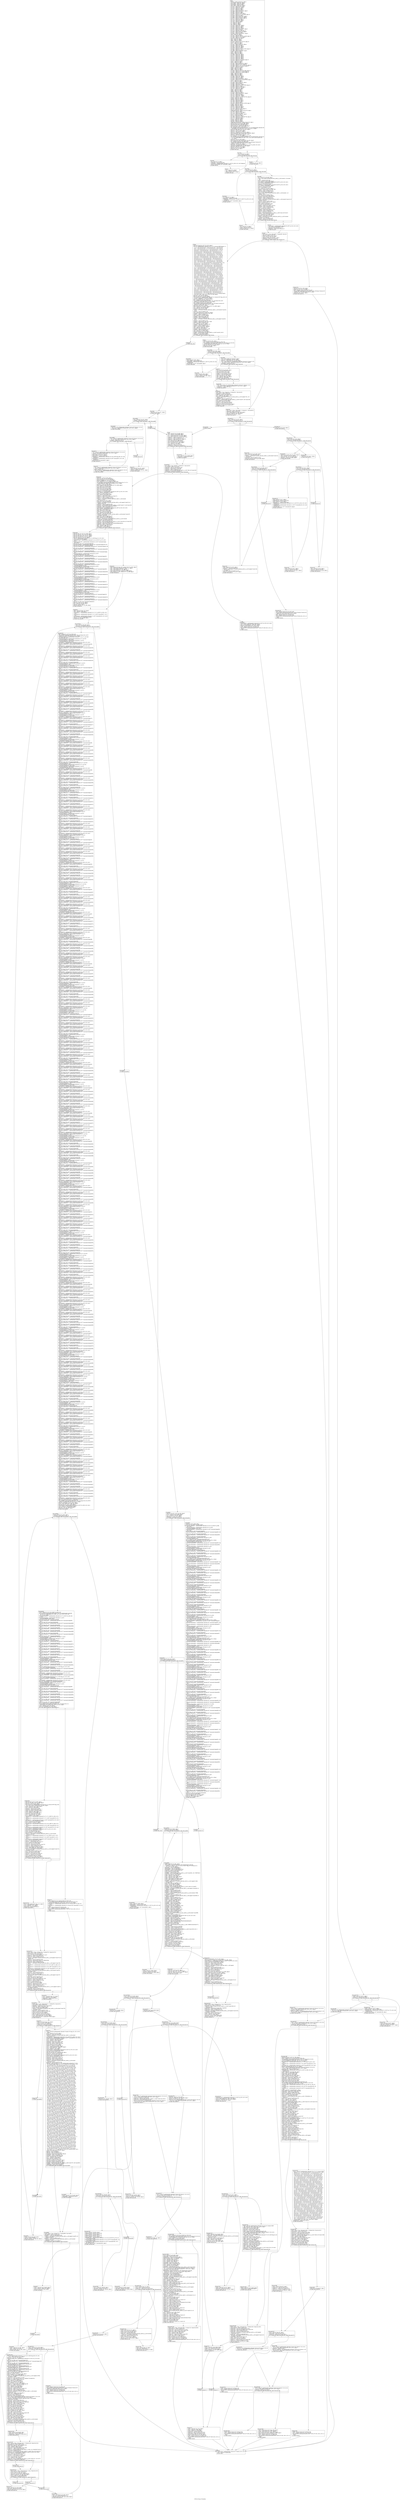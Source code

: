 digraph "CFG for 'func_53' function" {
	label="CFG for 'func_53' function";

	Node0xa85cb48 [shape=record,label="{entry:\l  %retval = alloca %struct.S2, align 4\l  %p_54.addr = alloca i32, align 4\l  %p_55.addr = alloca i64, align 8\l  %p_56.addr = alloca i8, align 1\l  %p_57.addr = alloca i16*, align 8\l  %l_1510 = alloca [8 x i8], align 1\l  %l_1513 = alloca i32**, align 8\l  %l_1516 = alloca i32, align 4\l  %l_1517 = alloca i32, align 4\l  %l_1537 = alloca i32, align 4\l  %l_1553 = alloca %struct.S3**, align 8\l  %l_1580 = alloca i32, align 4\l  %l_1581 = alloca i32, align 4\l  %l_1583 = alloca [2 x i32], align 4\l  %l_1617 = alloca [2 x [7 x [4 x i8]]], align 16\l  %l_1618 = alloca i16, align 2\l  %l_1620 = alloca %struct.S0*, align 8\l  %l_1660 = alloca %struct.S2, align 4\l  %l_1678 = alloca [3 x i64**], align 16\l  %l_1711 = alloca i32, align 4\l  %l_1754 = alloca i32*, align 8\l  %l_1778 = alloca i64, align 8\l  %l_1780 = alloca i8, align 1\l  %i = alloca i32, align 4\l  %j = alloca i32, align 4\l  %k = alloca i32, align 4\l  %l_1525 = alloca i32**, align 8\l  %l_1526 = alloca i32*, align 8\l  %l_1534 = alloca i32, align 4\l  %l_1543 = alloca i32*, align 8\l  %l_1552 = alloca %struct.S3**, align 8\l  %l_1577 = alloca i32, align 4\l  %l_1578 = alloca [8 x i32], align 16\l  %l_1643 = alloca %struct.S2, align 4\l  %l_1671 = alloca i16, align 2\l  %l_1680 = alloca %struct.S3***, align 8\l  %i42 = alloca i32, align 4\l  %l_1531 = alloca i8, align 1\l  %l_1535 = alloca [2 x [9 x [8 x i16*]]], align 16\l  %l_1538 = alloca [1 x i8*], align 8\l  %l_1544 = alloca i32*, align 8\l  %i81 = alloca i32, align 4\l  %j82 = alloca i32, align 4\l  %k83 = alloca i32, align 4\l  %l_1542 = alloca [3 x [1 x i32**]], align 16\l  %i116 = alloca i32, align 4\l  %j117 = alloca i32, align 4\l  %l_1547 = alloca %struct.S2, align 4\l  %l_1556 = alloca i16, align 2\l  %l_1567 = alloca i16*, align 8\l  %l_1568 = alloca i16*, align 8\l  %l_1576 = alloca i32, align 4\l  %l_1582 = alloca [5 x [7 x [7 x i32]]], align 16\l  %l_1584 = alloca i32, align 4\l  %l_1588 = alloca %union.U4*, align 8\l  %i166 = alloca i32, align 4\l  %j167 = alloca i32, align 4\l  %k168 = alloca i32, align 4\l  %l_1569 = alloca i32*, align 8\l  %l_1570 = alloca i32*, align 8\l  %l_1571 = alloca i32*, align 8\l  %l_1572 = alloca i32*, align 8\l  %l_1573 = alloca i32*, align 8\l  %l_1574 = alloca i32*, align 8\l  %l_1575 = alloca [5 x [4 x i32*]], align 16\l  %l_1579 = alloca i32, align 4\l  %i222 = alloca i32, align 4\l  %j223 = alloca i32, align 4\l  %l_1587 = alloca %union.U4**, align 8\l  %l_1593 = alloca [6 x i32*], align 16\l  %l_1594 = alloca [7 x [5 x [7 x i32**]]], align 16\l  %l_1630 = alloca [4 x [4 x i8**]], align 16\l  %l_1637 = alloca i32, align 4\l  %i655 = alloca i32, align 4\l  %j656 = alloca i32, align 4\l  %k657 = alloca i32, align 4\l  %l_1600 = alloca [3 x [5 x [10 x i8]]], align 16\l  %l_1633 = alloca [4 x [7 x i32*]], align 16\l  %l_1638 = alloca [6 x [1 x i64*]], align 16\l  %i697 = alloca i32, align 4\l  %j698 = alloca i32, align 4\l  %k699 = alloca i32, align 4\l  %l_1605 = alloca i16*, align 8\l  %l_1606 = alloca i16*, align 8\l  %l_1619 = alloca i32, align 4\l  %l_1622 = alloca %struct.S0**, align 8\l  %l_1623 = alloca [4 x [3 x %struct.S2]], align 16\l  %i772 = alloca i32, align 4\l  %j773 = alloca i32, align 4\l  %l_1639 = alloca %struct.S2, align 4\l  %l_1659 = alloca i8, align 1\l  %l_1665 = alloca i64**, align 8\l  %l_1668 = alloca [3 x [9 x [3 x i8*]]], align 16\l  %l_1669 = alloca i32, align 4\l  %l_1670 = alloca [1 x i32], align 4\l  %l_1756 = alloca i32*, align 8\l  %l_1757 = alloca i16, align 2\l  %i944 = alloca i32, align 4\l  %j945 = alloca i32, align 4\l  %k946 = alloca i32, align 4\l  %l_1679 = alloca i32, align 4\l  %l_1681 = alloca %struct.S3***, align 8\l  %l_1732 = alloca i32, align 4\l  %l_1751 = alloca i32**, align 8\l  %l_1752 = alloca i32**, align 8\l  %l_1753 = alloca [1 x [2 x [4 x i32**]]], align 16\l  %i1043 = alloca i32, align 4\l  %j1044 = alloca i32, align 4\l  %k1045 = alloca i32, align 4\l  %l_1704 = alloca i64, align 8\l  %l_1706 = alloca i32, align 4\l  %l_1733 = alloca i8, align 1\l  %l_1705 = alloca [5 x [8 x [6 x i16*]]], align 16\l  %i1081 = alloca i32, align 4\l  %j1082 = alloca i32, align 4\l  %k1083 = alloca i32, align 4\l  %l_1727 = alloca i16*, align 8\l  %l_1734 = alloca i32, align 4\l  %l_1735 = alloca [5 x i32*], align 16\l  %i1170 = alloca i32, align 4\l  %agg.tmp.ensured = alloca %struct.S0, align 4\l  %l_1763 = alloca i8, align 1\l  %l_1775 = alloca [1 x i32], align 4\l  %l_1776 = alloca i32, align 4\l  %l_1779 = alloca %struct.S2, align 4\l  %i1277 = alloca i32, align 4\l  %l_1760 = alloca i64*, align 8\l  %l_1769 = alloca [5 x [2 x [9 x i8***]]], align 16\l  %l_1774 = alloca i64, align 8\l  %l_1777 = alloca i8*, align 8\l  %i1294 = alloca i32, align 4\l  %j1295 = alloca i32, align 4\l  %k1296 = alloca i32, align 4\l  %agg.tmp.ensured1304 = alloca %struct.S0, align 4\l  store i32 %p_54, i32* %p_54.addr, align 4\l  store i64 %p_55, i64* %p_55.addr, align 8\l  store i8 %p_56, i8* %p_56.addr, align 1\l  store i16* %p_57, i16** %p_57.addr, align 8\l  %0 = bitcast [8 x i8]* %l_1510 to i8*\l  call void @llvm.memcpy.p0i8.p0i8.i64(i8* %0, i8* getelementptr inbounds ([8\l... x i8]* @func_53.l_1510, i32 0, i32 0), i64 8, i32 1, i1 false)\l  store i32** @g_1394, i32*** %l_1513, align 8\l  store i32 -4, i32* %l_1516, align 4\l  store i32 1, i32* %l_1517, align 4\l  store i32 -776863355, i32* %l_1537, align 4\l  store %struct.S3** null, %struct.S3*** %l_1553, align 8\l  store i32 2108402336, i32* %l_1580, align 4\l  store i32 4, i32* %l_1581, align 4\l  %1 = bitcast [2 x [7 x [4 x i8]]]* %l_1617 to i8*\l  call void @llvm.memcpy.p0i8.p0i8.i64(i8* %1, i8* getelementptr inbounds ([2\l... x [7 x [4 x i8]]]* @func_53.l_1617, i32 0, i32 0, i32 0, i32 0), i64 56, i32\l... 16, i1 false)\l  store i16 2, i16* %l_1618, align 2\l  store %struct.S0* null, %struct.S0** %l_1620, align 8\l  %2 = bitcast %struct.S2* %l_1660 to i8*\l  call void @llvm.memcpy.p0i8.p0i8.i64(i8* %2, i8* bitcast (%struct.S2*\l... @func_53.l_1660 to i8*), i64 4, i32 4, i1 false)\l  store i32 1, i32* %l_1711, align 4\l  %arrayidx = getelementptr inbounds [2 x i32]* %l_1583, i32 0, i64 1\l  store i32* %arrayidx, i32** %l_1754, align 8\l  store i64 6, i64* %l_1778, align 8\l  store i8 -116, i8* %l_1780, align 1\l  store i32 0, i32* %i, align 4\l  br label %for.cond\l}"];
	Node0xa85cb48 -> Node0xa85cb78;
	Node0xa85cb78 [shape=record,label="{for.cond:                                         \l  %3 = load i32* %i, align 4\l  %cmp = icmp slt i32 %3, 2\l  br i1 %cmp, label %for.body, label %for.end\l|{<s0>T|<s1>F}}"];
	Node0xa85cb78:s0 -> Node0xa85cba8;
	Node0xa85cb78:s1 -> Node0xa85cc08;
	Node0xa85cba8 [shape=record,label="{for.body:                                         \l  %4 = load i32* %i, align 4\l  %idxprom = sext i32 %4 to i64\l  %arrayidx1 = getelementptr inbounds [2 x i32]* %l_1583, i32 0, i64 %idxprom\l  store i32 -861445606, i32* %arrayidx1, align 4\l  br label %for.inc\l}"];
	Node0xa85cba8 -> Node0xa85cbd8;
	Node0xa85cbd8 [shape=record,label="{for.inc:                                          \l  %5 = load i32* %i, align 4\l  %inc = add nsw i32 %5, 1\l  store i32 %inc, i32* %i, align 4\l  br label %for.cond\l}"];
	Node0xa85cbd8 -> Node0xa85cb78;
	Node0xa85cc08 [shape=record,label="{for.end:                                          \l  store i32 0, i32* %i, align 4\l  br label %for.cond2\l}"];
	Node0xa85cc08 -> Node0xa85cc38;
	Node0xa85cc38 [shape=record,label="{for.cond2:                                        \l  %6 = load i32* %i, align 4\l  %cmp3 = icmp slt i32 %6, 3\l  br i1 %cmp3, label %for.body4, label %for.end9\l|{<s0>T|<s1>F}}"];
	Node0xa85cc38:s0 -> Node0xa85cc68;
	Node0xa85cc38:s1 -> Node0xa85ccc8;
	Node0xa85cc68 [shape=record,label="{for.body4:                                        \l  %7 = load i32* %i, align 4\l  %idxprom5 = sext i32 %7 to i64\l  %arrayidx6 = getelementptr inbounds [3 x i64**]* %l_1678, i32 0, i64\l... %idxprom5\l  store i64** null, i64*** %arrayidx6, align 8\l  br label %for.inc7\l}"];
	Node0xa85cc68 -> Node0xa85cc98;
	Node0xa85cc98 [shape=record,label="{for.inc7:                                         \l  %8 = load i32* %i, align 4\l  %inc8 = add nsw i32 %8, 1\l  store i32 %inc8, i32* %i, align 4\l  br label %for.cond2\l}"];
	Node0xa85cc98 -> Node0xa85cc38;
	Node0xa85ccc8 [shape=record,label="{for.end9:                                         \l  %9 = load i8* %p_56.addr, align 1\l  %call = call zeroext i8 @safe_mul_func_uint8_t_u_u(i8 zeroext 5, i8 zeroext\l... %9)\l  %conv = zext i8 %call to i64\l  %10 = load i64* %p_55.addr, align 8\l  %arrayidx10 = getelementptr inbounds [8 x i8]* %l_1510, i32 0, i64 1\l  %11 = load i8* %arrayidx10, align 1\l  %conv11 = sext i8 %11 to i64\l  %arrayidx12 = getelementptr inbounds [8 x i8]* %l_1510, i32 0, i64 1\l  %12 = load i8* %arrayidx12, align 1\l  %conv13 = sext i8 %12 to i64\l  %or = or i64 %conv13, 31177\l  %13 = load i32*** %l_1513, align 8\l  %cmp14 = icmp eq i32** %13, @g_1394\l  %conv15 = zext i1 %cmp14 to i32\l  %conv16 = trunc i32 %conv15 to i8\l  %14 = load i8* %p_56.addr, align 1\l  %call17 = call zeroext i8 @safe_mod_func_uint8_t_u_u(i8 zeroext 1, i8\l... zeroext %14)\l  %conv18 = zext i8 %call17 to i32\l  %15 = load i32* %p_54.addr, align 4\l  %cmp19 = icmp ne i32 %conv18, %15\l  %conv20 = zext i1 %cmp19 to i32\l  %conv21 = trunc i32 %conv20 to i8\l  %call22 = call zeroext i8 @safe_mul_func_uint8_t_u_u(i8 zeroext %conv16, i8\l... zeroext %conv21)\l  %conv23 = zext i8 %call22 to i32\l  store i32 %conv23, i32* %l_1516, align 4\l  %neg = xor i32 %conv23, -1\l  %16 = load i8* %p_56.addr, align 1\l  %conv24 = sext i8 %16 to i32\l  %cmp25 = icmp slt i32 %neg, %conv24\l  %conv26 = zext i1 %cmp25 to i32\l  %conv27 = sext i32 %conv26 to i64\l  %xor = xor i64 %or, %conv27\l  %cmp28 = icmp ne i64 %conv11, %xor\l  %conv29 = zext i1 %cmp28 to i32\l  %conv30 = sext i32 %conv29 to i64\l  %or31 = or i64 %10, %conv30\l  %call32 = call i64 @safe_sub_func_int64_t_s_s(i64 %conv, i64 %or31)\l  %conv33 = trunc i64 %call32 to i16\l  %17 = load i64* %p_55.addr, align 8\l  %conv34 = trunc i64 %17 to i32\l  %call35 = call zeroext i16 @safe_rshift_func_uint16_t_u_u(i16 zeroext\l... %conv33, i32 %conv34)\l  %conv36 = zext i16 %call35 to i32\l  %tobool = icmp ne i32 %conv36, 0\l  br i1 %tobool, label %lor.end, label %lor.rhs\l|{<s0>T|<s1>F}}"];
	Node0xa85ccc8:s0 -> Node0xa85cd28;
	Node0xa85ccc8:s1 -> Node0xa85ccf8;
	Node0xa85ccf8 [shape=record,label="{lor.rhs:                                          \l  %arrayidx37 = getelementptr inbounds [8 x i8]* %l_1510, i32 0, i64 1\l  %18 = load i8* %arrayidx37, align 1\l  %conv38 = sext i8 %18 to i32\l  %tobool39 = icmp ne i32 %conv38, 0\l  br label %lor.end\l}"];
	Node0xa85ccf8 -> Node0xa85cd28;
	Node0xa85cd28 [shape=record,label="{lor.end:                                          \l  %19 = phi i1 [ true, %for.end9 ], [ %tobool39, %lor.rhs ]\l  %lor.ext = zext i1 %19 to i32\l  %20 = load i32* %l_1517, align 4\l  %or40 = or i32 %20, %lor.ext\l  store i32 %or40, i32* %l_1517, align 4\l  %tobool41 = icmp ne i32 %or40, 0\l  br i1 %tobool41, label %if.then, label %if.else1276\l|{<s0>T|<s1>F}}"];
	Node0xa85cd28:s0 -> Node0xa85cd58;
	Node0xa85cd28:s1 -> Node0xa85e468;
	Node0xa85cd58 [shape=record,label="{if.then:                                          \l  store i32** @g_554, i32*** %l_1525, align 8\l  store i32* getelementptr inbounds ([3 x [7 x [7 x %struct.S0]]]* bitcast (\<\{\l... \<\{ \<\{ \{ i32, i8, i8, i8, i32 \}, \{ i32, i8, i8, i8, i32 \}, \{ i32, i8, i8, i8,\l... i32 \}, \{ i32, i8, i8, i8, i32 \}, \{ i32, i8, i8, i8, i32 \}, \{ i32, i8, i8, i8,\l... i32 \}, \{ i32, i8, i8, i8, i32 \} \}\>, \<\{ \{ i32, i8, i8, i8, i32 \}, \{ i32, i8,\l... i8, i8, i32 \}, \{ i32, i8, i8, i8, i32 \}, \{ i32, i8, i8, i8, i32 \}, \{ i32, i8,\l... i8, i8, i32 \}, \{ i32, i8, i8, i8, i32 \}, \{ i32, i8, i8, i8, i32 \} \}\>, \<\{ \{\l... i32, i8, i8, i8, i32 \}, \{ i32, i8, i8, i8, i32 \}, \{ i32, i8, i8, i8, i32 \}, \{\l... i32, i8, i8, i8, i32 \}, \{ i32, i8, i8, i8, i32 \}, \{ i32, i8, i8, i8, i32 \}, \{\l... i32, i8, i8, i8, i32 \} \}\>, \<\{ \{ i32, i8, i8, i8, i32 \}, \{ i32, i8, i8, i8,\l... i32 \}, \{ i32, i8, i8, i8, i32 \}, \{ i32, i8, i8, i8, i32 \}, \{ i32, i8, i8, i8,\l... i32 \}, \{ i32, i8, i8, i8, i32 \}, \{ i32, i8, i8, i8, i32 \} \}\>, \<\{ \{ i32, i8,\l... i8, i8, i32 \}, \{ i32, i8, i8, i8, i32 \}, \{ i32, i8, i8, i8, i32 \}, \{ i32, i8,\l... i8, i8, i32 \}, \{ i32, i8, i8, i8, i32 \}, \{ i32, i8, i8, i8, i32 \}, \{ i32, i8,\l... i8, i8, i32 \} \}\>, \<\{ \{ i32, i8, i8, i8, i32 \}, \{ i32, i8, i8, i8, i32 \}, \{\l... i32, i8, i8, i8, i32 \}, \{ i32, i8, i8, i8, i32 \}, \{ i32, i8, i8, i8, i32 \}, \{\l... i32, i8, i8, i8, i32 \}, \{ i32, i8, i8, i8, i32 \} \}\>, \<\{ \{ i32, i8, i8, i8,\l... i32 \}, \{ i32, i8, i8, i8, i32 \}, \{ i32, i8, i8, i8, i32 \}, \{ i32, i8, i8, i8,\l... i32 \}, \{ i32, i8, i8, i8, i32 \}, \{ i32, i8, i8, i8, i32 \}, \{ i32, i8, i8, i8,\l... i32 \} \}\> \}\>, \<\{ \<\{ \{ i32, i8, i8, i8, i32 \}, \{ i32, i8, i8, i8, i32 \}, \{ i32,\l... i8, i8, i8, i32 \}, \{ i32, i8, i8, i8, i32 \}, \{ i32, i8, i8, i8, i32 \}, \{ i32,\l... i8, i8, i8, i32 \}, \{ i32, i8, i8, i8, i32 \} \}\>, \<\{ \{ i32, i8, i8, i8, i32 \},\l... \{ i32, i8, i8, i8, i32 \}, \{ i32, i8, i8, i8, i32 \}, \{ i32, i8, i8, i8, i32 \},\l... \{ i32, i8, i8, i8, i32 \}, \{ i32, i8, i8, i8, i32 \}, \{ i32, i8, i8, i8, i32 \}\l... \}\>, \<\{ \{ i32, i8, i8, i8, i32 \}, \{ i32, i8, i8, i8, i32 \}, \{ i32, i8, i8, i8,\l... i32 \}, \{ i32, i8, i8, i8, i32 \}, \{ i32, i8, i8, i8, i32 \}, \{ i32, i8, i8, i8,\l... i32 \}, \{ i32, i8, i8, i8, i32 \} \}\>, \<\{ \{ i32, i8, i8, i8, i32 \}, \{ i32, i8,\l... i8, i8, i32 \}, \{ i32, i8, i8, i8, i32 \}, \{ i32, i8, i8, i8, i32 \}, \{ i32, i8,\l... i8, i8, i32 \}, \{ i32, i8, i8, i8, i32 \}, \{ i32, i8, i8, i8, i32 \} \}\>, \<\{ \{\l... i32, i8, i8, i8, i32 \}, \{ i32, i8, i8, i8, i32 \}, \{ i32, i8, i8, i8, i32 \}, \{\l... i32, i8, i8, i8, i32 \}, \{ i32, i8, i8, i8, i32 \}, \{ i32, i8, i8, i8, i32 \}, \{\l... i32, i8, i8, i8, i32 \} \}\>, \<\{ \{ i32, i8, i8, i8, i32 \}, \{ i32, i8, i8, i8,\l... i32 \}, \{ i32, i8, i8, i8, i32 \}, \{ i32, i8, i8, i8, i32 \}, \{ i32, i8, i8, i8,\l... i32 \}, \{ i32, i8, i8, i8, i32 \}, \{ i32, i8, i8, i8, i32 \} \}\>, \<\{ \{ i32, i8,\l... i8, i8, i32 \}, \{ i32, i8, i8, i8, i32 \}, \{ i32, i8, i8, i8, i32 \}, \{ i32, i8,\l... i8, i8, i32 \}, \{ i32, i8, i8, i8, i32 \}, \{ i32, i8, i8, i8, i32 \}, \{ i32, i8,\l... i8, i8, i32 \} \}\> \}\>, \<\{ \<\{ \{ i32, i8, i8, i8, i32 \}, \{ i32, i8, i8, i8, i32\l... \}, \{ i32, i8, i8, i8, i32 \}, \{ i32, i8, i8, i8, i32 \}, \{ i32, i8, i8, i8, i32\l... \}, \{ i32, i8, i8, i8, i32 \}, \{ i32, i8, i8, i8, i32 \} \}\>, \<\{ \{ i32, i8, i8,\l... i8, i32 \}, \{ i32, i8, i8, i8, i32 \}, \{ i32, i8, i8, i8, i32 \}, \{ i32, i8, i8,\l... i8, i32 \}, \{ i32, i8, i8, i8, i32 \}, \{ i32, i8, i8, i8, i32 \}, \{ i32, i8, i8,\l... i8, i32 \} \}\>, \<\{ \{ i32, i8, i8, i8, i32 \}, \{ i32, i8, i8, i8, i32 \}, \{ i32,\l... i8, i8, i8, i32 \}, \{ i32, i8, i8, i8, i32 \}, \{ i32, i8, i8, i8, i32 \}, \{ i32,\l... i8, i8, i8, i32 \}, \{ i32, i8, i8, i8, i32 \} \}\>, \<\{ \{ i32, i8, i8, i8, i32 \},\l... \{ i32, i8, i8, i8, i32 \}, \{ i32, i8, i8, i8, i32 \}, \{ i32, i8, i8, i8, i32 \},\l... \{ i32, i8, i8, i8, i32 \}, \{ i32, i8, i8, i8, i32 \}, \{ i32, i8, i8, i8, i32 \}\l... \}\>, \<\{ \{ i32, i8, i8, i8, i32 \}, \{ i32, i8, i8, i8, i32 \}, \{ i32, i8, i8, i8,\l... i32 \}, \{ i32, i8, i8, i8, i32 \}, \{ i32, i8, i8, i8, i32 \}, \{ i32, i8, i8, i8,\l... i32 \}, \{ i32, i8, i8, i8, i32 \} \}\>, \<\{ \{ i32, i8, i8, i8, i32 \}, \{ i32, i8,\l... i8, i8, i32 \}, \{ i32, i8, i8, i8, i32 \}, \{ i32, i8, i8, i8, i32 \}, \{ i32, i8,\l... i8, i8, i32 \}, \{ i32, i8, i8, i8, i32 \}, \{ i32, i8, i8, i8, i32 \} \}\>, \<\{ \{\l... i32, i8, i8, i8, i32 \}, \{ i32, i8, i8, i8, i32 \}, \{ i32, i8, i8, i8, i32 \}, \{\l... i32, i8, i8, i8, i32 \}, \{ i32, i8, i8, i8, i32 \}, \{ i32, i8, i8, i8, i32 \}, \{\l... i32, i8, i8, i8, i32 \} \}\> \}\> \}\>* @g_1419 to [3 x [7 x [7 x %struct.S0]]]*),\l... i32 0, i64 2, i64 1, i64 0, i32 2), i32** %l_1526, align 8\l  store i32 1, i32* %l_1534, align 4\l  store i32* null, i32** %l_1543, align 8\l  store %struct.S3** getelementptr inbounds ([1 x %struct.S3*]* @g_1423, i32\l... 0, i64 0), %struct.S3*** %l_1552, align 8\l  store i32 -1048595312, i32* %l_1577, align 4\l  %21 = bitcast [8 x i32]* %l_1578 to i8*\l  call void @llvm.memcpy.p0i8.p0i8.i64(i8* %21, i8* bitcast ([8 x i32]*\l... @func_53.l_1578 to i8*), i64 32, i32 16, i1 false)\l  %22 = bitcast %struct.S2* %l_1643 to i8*\l  call void @llvm.memcpy.p0i8.p0i8.i64(i8* %22, i8* bitcast (%struct.S2*\l... @func_53.l_1643 to i8*), i64 4, i32 4, i1 false)\l  store i16 9, i16* %l_1671, align 2\l  store %struct.S3*** %l_1552, %struct.S3**** %l_1680, align 8\l  %23 = load i32* %p_54.addr, align 4\l  %24 = load i32* %l_1517, align 4\l  %conv43 = trunc i32 %24 to i8\l  %call44 = call zeroext i8 @safe_rshift_func_uint8_t_u_s(i8 zeroext %conv43,\l... i32 0)\l  %conv45 = zext i8 %call44 to i64\l  %25 = load %struct.S1**** @g_1213, align 8\l  %cmp46 = icmp ne %struct.S1*** %25, null\l  %conv47 = zext i1 %cmp46 to i32\l  %26 = load i32*** %l_1525, align 8\l  %cmp48 = icmp eq i32** null, %26\l  %conv49 = zext i1 %cmp48 to i32\l  %conv50 = trunc i32 %conv49 to i8\l  %call51 = call signext i8 @safe_rshift_func_int8_t_s_u(i8 signext %conv50,\l... i32 7)\l  %conv52 = sext i8 %call51 to i32\l  %cmp53 = icmp eq i16** null, %p_57.addr\l  %conv54 = zext i1 %cmp53 to i32\l  %27 = load i32* %l_1517, align 4\l  %cmp55 = icmp sgt i32 %conv52, %27\l  %conv56 = zext i1 %cmp55 to i32\l  %xor57 = xor i32 %conv47, %conv56\l  %28 = load i32** @g_1394, align 8\l  %29 = load i32* %28, align 4\l  %cmp58 = icmp ugt i32 %xor57, %29\l  %conv59 = zext i1 %cmp58 to i32\l  %30 = load i32** %l_1526, align 8\l  store i32 %conv59, i32* %30, align 4\l  %call60 = call i64 @safe_mod_func_uint64_t_u_u(i64 %conv45, i64 6)\l  %xor61 = xor i64 44539, %call60\l  %tobool62 = icmp ne i64 %xor61, 0\l  br i1 %tobool62, label %if.then63, label %if.else\l|{<s0>T|<s1>F}}"];
	Node0xa85cd58:s0 -> Node0xa85cd88;
	Node0xa85cd58:s1 -> Node0xa85cf68;
	Node0xa85cd88 [shape=record,label="{if.then63:                                        \l  br label %lbl_1644\l}"];
	Node0xa85cd88 -> Node0xa85cdb8;
	Node0xa85cdb8 [shape=record,label="{lbl_1644:                                         \l  store i32 0, i32* %l_1517, align 4\l  br label %for.cond64\l}"];
	Node0xa85cdb8 -> Node0xa85cde8;
	Node0xa85cde8 [shape=record,label="{for.cond64:                                       \l  %31 = load i32* %l_1517, align 4\l  %cmp65 = icmp slt i32 %31, 10\l  br i1 %cmp65, label %for.body67, label %for.end80\l|{<s0>T|<s1>F}}"];
	Node0xa85cde8:s0 -> Node0xa85ce18;
	Node0xa85cde8:s1 -> Node0xa85cf38;
	Node0xa85ce18 [shape=record,label="{for.body67:                                       \l  store i32 0, i32* getelementptr inbounds (%struct.S0* bitcast (\{ i32, i8,\l... i8, i8, i32 \}* @g_1500 to %struct.S0*), i32 0, i32 2), align 4\l  br label %for.cond68\l}"];
	Node0xa85ce18 -> Node0xa85ce48;
	Node0xa85ce48 [shape=record,label="{for.cond68:                                       \l  %32 = load i32* getelementptr inbounds (%struct.S0* bitcast (\{ i32, i8, i8,\l... i8, i32 \}* @g_1500 to %struct.S0*), i32 0, i32 2), align 4\l  %cmp69 = icmp ult i32 %32, 6\l  br i1 %cmp69, label %for.body71, label %for.end77\l|{<s0>T|<s1>F}}"];
	Node0xa85ce48:s0 -> Node0xa85ce78;
	Node0xa85ce48:s1 -> Node0xa85ced8;
	Node0xa85ce78 [shape=record,label="{for.body71:                                       \l  %33 = load i32* getelementptr inbounds (%struct.S0* bitcast (\{ i32, i8, i8,\l... i8, i32 \}* @g_1500 to %struct.S0*), i32 0, i32 2), align 4\l  %idxprom72 = zext i32 %33 to i64\l  %34 = load i32* %l_1517, align 4\l  %idxprom73 = sext i32 %34 to i64\l  %arrayidx74 = getelementptr inbounds [10 x [6 x i8*]]* @g_469, i32 0, i64\l... %idxprom73\l  %arrayidx75 = getelementptr inbounds [6 x i8*]* %arrayidx74, i32 0, i64\l... %idxprom72\l  store i8* null, i8** %arrayidx75, align 8\l  br label %for.inc76\l}"];
	Node0xa85ce78 -> Node0xa85cea8;
	Node0xa85cea8 [shape=record,label="{for.inc76:                                        \l  %35 = load i32* getelementptr inbounds (%struct.S0* bitcast (\{ i32, i8, i8,\l... i8, i32 \}* @g_1500 to %struct.S0*), i32 0, i32 2), align 4\l  %add = add i32 %35, 1\l  store i32 %add, i32* getelementptr inbounds (%struct.S0* bitcast (\{ i32, i8,\l... i8, i8, i32 \}* @g_1500 to %struct.S0*), i32 0, i32 2), align 4\l  br label %for.cond68\l}"];
	Node0xa85cea8 -> Node0xa85ce48;
	Node0xa85ced8 [shape=record,label="{for.end77:                                        \l  br label %for.inc78\l}"];
	Node0xa85ced8 -> Node0xa85cf08;
	Node0xa85cf08 [shape=record,label="{for.inc78:                                        \l  %36 = load i32* %l_1517, align 4\l  %add79 = add nsw i32 %36, 1\l  store i32 %add79, i32* %l_1517, align 4\l  br label %for.cond64\l}"];
	Node0xa85cf08 -> Node0xa85cde8;
	Node0xa85cf38 [shape=record,label="{for.end80:                                        \l  br label %if.end\l}"];
	Node0xa85cf38 -> Node0xa85d418;
	Node0xa85cf68 [shape=record,label="{if.else:                                          \l  store i8 -9, i8* %l_1531, align 1\l  %37 = bitcast [2 x [9 x [8 x i16*]]]* %l_1535 to i8*\l  call void @llvm.memcpy.p0i8.p0i8.i64(i8* %37, i8* bitcast ([2 x [9 x [8 x\l... i16*]]]* @func_53.l_1535 to i8*), i64 1152, i32 16, i1 false)\l  store i32* null, i32** %l_1544, align 8\l  store i32 0, i32* %i81, align 4\l  br label %for.cond84\l}"];
	Node0xa85cf68 -> Node0xa85cf98;
	Node0xa85cf98 [shape=record,label="{for.cond84:                                       \l  %38 = load i32* %i81, align 4\l  %cmp85 = icmp slt i32 %38, 1\l  br i1 %cmp85, label %for.body87, label %for.end92\l|{<s0>T|<s1>F}}"];
	Node0xa85cf98:s0 -> Node0xa85cfc8;
	Node0xa85cf98:s1 -> Node0xa85d028;
	Node0xa85cfc8 [shape=record,label="{for.body87:                                       \l  %39 = load i32* %i81, align 4\l  %idxprom88 = sext i32 %39 to i64\l  %arrayidx89 = getelementptr inbounds [1 x i8*]* %l_1538, i32 0, i64\l... %idxprom88\l  store i8* @g_113, i8** %arrayidx89, align 8\l  br label %for.inc90\l}"];
	Node0xa85cfc8 -> Node0xa85cff8;
	Node0xa85cff8 [shape=record,label="{for.inc90:                                        \l  %40 = load i32* %i81, align 4\l  %inc91 = add nsw i32 %40, 1\l  store i32 %inc91, i32* %i81, align 4\l  br label %for.cond84\l}"];
	Node0xa85cff8 -> Node0xa85cf98;
	Node0xa85d028 [shape=record,label="{for.end92:                                        \l  %41 = load volatile i32** @g_632, align 8\l  store i32 -1716875336, i32* %41, align 4\l  store i32 -1716875336, i32* %l_1516, align 4\l  %42 = load volatile i32* getelementptr inbounds (%struct.S1* bitcast (\{ i32,\l... i32, i8, i8, [2 x i8] \}* @g_245 to %struct.S1*), i32 0, i32 0), align 4\l  %tobool93 = icmp ne i32 %42, 0\l  br i1 %tobool93, label %land.rhs, label %land.end\l|{<s0>T|<s1>F}}"];
	Node0xa85d028:s0 -> Node0xa85d058;
	Node0xa85d028:s1 -> Node0xa85d0e8;
	Node0xa85d058 [shape=record,label="{land.rhs:                                         \l  %43 = load i8* %p_56.addr, align 1\l  %conv94 = sext i8 %43 to i32\l  %44 = load i8* %l_1531, align 1\l  %conv95 = sext i8 %44 to i32\l  %or96 = or i32 %conv94, %conv95\l  %conv97 = sext i32 %or96 to i64\l  %45 = load i32* %l_1537, align 4\l  %46 = load i32** @g_1394, align 8\l  %47 = load i32* %46, align 4\l  %cmp98 = icmp uge i32 %45, %47\l  br i1 %cmp98, label %lor.end102, label %lor.rhs100\l|{<s0>T|<s1>F}}"];
	Node0xa85d058:s0 -> Node0xa85d0b8;
	Node0xa85d058:s1 -> Node0xa85d088;
	Node0xa85d088 [shape=record,label="{lor.rhs100:                                       \l  %48 = load volatile i32* getelementptr inbounds (%struct.S1* bitcast (\{ i32,\l... i32, i8, i8, [2 x i8] \}* @g_247 to %struct.S1*), i32 0, i32 1), align 4\l  %tobool101 = icmp ne i32 %48, 0\l  br label %lor.end102\l}"];
	Node0xa85d088 -> Node0xa85d0b8;
	Node0xa85d0b8 [shape=record,label="{lor.end102:                                       \l  %49 = phi i1 [ true, %land.rhs ], [ %tobool101, %lor.rhs100 ]\l  %lor.ext103 = zext i1 %49 to i32\l  %neg104 = xor i32 %lor.ext103, -1\l  %50 = load i16** %p_57.addr, align 8\l  %51 = load i16* %50, align 2\l  %call105 = call signext i16 @safe_mul_func_int16_t_s_s(i16 signext %51, i16\l... signext 9297)\l  %conv106 = sext i16 %call105 to i64\l  %call107 = call i64 @safe_sub_func_uint64_t_u_u(i64 %conv97, i64 %conv106)\l  %52 = load i32* %l_1516, align 4\l  %conv108 = sext i32 %52 to i64\l  %or109 = or i64 %conv108, %call107\l  %conv110 = trunc i64 %or109 to i32\l  store i32 %conv110, i32* %l_1516, align 4\l  %tobool111 = icmp ne i32 %conv110, 0\l  br label %land.end\l}"];
	Node0xa85d0b8 -> Node0xa85d0e8;
	Node0xa85d0e8 [shape=record,label="{land.end:                                         \l  %53 = phi i1 [ false, %for.end92 ], [ %tobool111, %lor.end102 ]\l  %land.ext = zext i1 %53 to i32\l  %54 = load volatile i32** @g_1539, align 8\l  store i32 %land.ext, i32* %54, align 4\l  store i32 0, i32* %l_1537, align 4\l  br label %for.cond112\l}"];
	Node0xa85d0e8 -> Node0xa85d118;
	Node0xa85d118 [shape=record,label="{for.cond112:                                      \l  %55 = load i32* %l_1537, align 4\l  %cmp113 = icmp eq i32 %55, 55\l  br i1 %cmp113, label %for.body115, label %for.end149\l|{<s0>T|<s1>F}}"];
	Node0xa85d118:s0 -> Node0xa85d148;
	Node0xa85d118:s1 -> Node0xa85d3e8;
	Node0xa85d148 [shape=record,label="{for.body115:                                      \l  store i32 0, i32* %i116, align 4\l  br label %for.cond118\l}"];
	Node0xa85d148 -> Node0xa85d178;
	Node0xa85d178 [shape=record,label="{for.cond118:                                      \l  %56 = load i32* %i116, align 4\l  %cmp119 = icmp slt i32 %56, 3\l  br i1 %cmp119, label %for.body121, label %for.end135\l|{<s0>T|<s1>F}}"];
	Node0xa85d178:s0 -> Node0xa85d1a8;
	Node0xa85d178:s1 -> Node0xa85d2c8;
	Node0xa85d1a8 [shape=record,label="{for.body121:                                      \l  store i32 0, i32* %j117, align 4\l  br label %for.cond122\l}"];
	Node0xa85d1a8 -> Node0xa85d1d8;
	Node0xa85d1d8 [shape=record,label="{for.cond122:                                      \l  %57 = load i32* %j117, align 4\l  %cmp123 = icmp slt i32 %57, 1\l  br i1 %cmp123, label %for.body125, label %for.end132\l|{<s0>T|<s1>F}}"];
	Node0xa85d1d8:s0 -> Node0xa85d208;
	Node0xa85d1d8:s1 -> Node0xa85d268;
	Node0xa85d208 [shape=record,label="{for.body125:                                      \l  %58 = load i32* %j117, align 4\l  %idxprom126 = sext i32 %58 to i64\l  %59 = load i32* %i116, align 4\l  %idxprom127 = sext i32 %59 to i64\l  %arrayidx128 = getelementptr inbounds [3 x [1 x i32**]]* %l_1542, i32 0, i64\l... %idxprom127\l  %arrayidx129 = getelementptr inbounds [1 x i32**]* %arrayidx128, i32 0, i64\l... %idxprom126\l  store i32** @g_1133, i32*** %arrayidx129, align 8\l  br label %for.inc130\l}"];
	Node0xa85d208 -> Node0xa85d238;
	Node0xa85d238 [shape=record,label="{for.inc130:                                       \l  %60 = load i32* %j117, align 4\l  %inc131 = add nsw i32 %60, 1\l  store i32 %inc131, i32* %j117, align 4\l  br label %for.cond122\l}"];
	Node0xa85d238 -> Node0xa85d1d8;
	Node0xa85d268 [shape=record,label="{for.end132:                                       \l  br label %for.inc133\l}"];
	Node0xa85d268 -> Node0xa85d298;
	Node0xa85d298 [shape=record,label="{for.inc133:                                       \l  %61 = load i32* %i116, align 4\l  %inc134 = add nsw i32 %61, 1\l  store i32 %inc134, i32* %i116, align 4\l  br label %for.cond118\l}"];
	Node0xa85d298 -> Node0xa85d178;
	Node0xa85d2c8 [shape=record,label="{for.end135:                                       \l  store i32* %l_1534, i32** %l_1543, align 8\l  %62 = load i32** %l_1544, align 8\l  store i32* %62, i32** %l_1543, align 8\l  store i64 -3, i64* %p_55.addr, align 8\l  br label %for.cond136\l}"];
	Node0xa85d2c8 -> Node0xa85d2f8;
	Node0xa85d2f8 [shape=record,label="{for.cond136:                                      \l  %63 = load i64* %p_55.addr, align 8\l  %cmp137 = icmp sge i64 %63, 4\l  br i1 %cmp137, label %for.body139, label %for.end144\l|{<s0>T|<s1>F}}"];
	Node0xa85d2f8:s0 -> Node0xa85d328;
	Node0xa85d2f8:s1 -> Node0xa85d388;
	Node0xa85d328 [shape=record,label="{for.body139:                                      \l  %64 = bitcast %struct.S2* %l_1547 to i8*\l  call void @llvm.memcpy.p0i8.p0i8.i64(i8* %64, i8* bitcast (%struct.S2*\l... @func_53.l_1547 to i8*), i64 4, i32 4, i1 false)\l  %65 = bitcast %struct.S2* %retval to i8*\l  %66 = bitcast %struct.S2* %l_1547 to i8*\l  call void @llvm.memcpy.p0i8.p0i8.i64(i8* %65, i8* %66, i64 4, i32 4, i1\l... false)\l  br label %return\l}"];
	Node0xa85d328 -> Node0xa85e888;
	Node0xa85d358 [shape=record,label="{for.inc140:                                       \l  %67 = load i64* %p_55.addr, align 8\l  %conv141 = trunc i64 %67 to i8\l  %call142 = call zeroext i8 @safe_add_func_uint8_t_u_u(i8 zeroext %conv141,\l... i8 zeroext 9)\l  %conv143 = zext i8 %call142 to i64\l  store i64 %conv143, i64* %p_55.addr, align 8\l  br label %for.cond136\l}"];
	Node0xa85d358 -> Node0xa85d2f8;
	Node0xa85d388 [shape=record,label="{for.end144:                                       \l  br label %for.inc145\l}"];
	Node0xa85d388 -> Node0xa85d3b8;
	Node0xa85d3b8 [shape=record,label="{for.inc145:                                       \l  %68 = load i32* %l_1537, align 4\l  %conv146 = trunc i32 %68 to i16\l  %call147 = call signext i16 @safe_add_func_int16_t_s_s(i16 signext %conv146,\l... i16 signext 2)\l  %conv148 = sext i16 %call147 to i32\l  store i32 %conv148, i32* %l_1537, align 4\l  br label %for.cond112\l}"];
	Node0xa85d3b8 -> Node0xa85d118;
	Node0xa85d3e8 [shape=record,label="{for.end149:                                       \l  br label %if.end\l}"];
	Node0xa85d3e8 -> Node0xa85d418;
	Node0xa85d418 [shape=record,label="{if.end:                                           \l  %69 = load i32* %p_54.addr, align 4\l  %70 = load i32* %p_54.addr, align 4\l  %71 = load %struct.S3*** %l_1552, align 8\l  %72 = load %struct.S3*** %l_1553, align 8\l  %cmp150 = icmp ne %struct.S3** %71, %72\l  %conv151 = zext i1 %cmp150 to i32\l  %cmp152 = icmp uge i32 %70, %conv151\l  %conv153 = zext i1 %cmp152 to i32\l  %73 = load i32** @g_1394, align 8\l  store i32 %conv153, i32* %73, align 4\l  %74 = load i16** %p_57.addr, align 8\l  %75 = load i16* %74, align 2\l  %conv154 = sext i16 %75 to i32\l  %tobool155 = icmp ne i32 %conv154, 0\l  br i1 %tobool155, label %lor.end158, label %lor.rhs156\l|{<s0>T|<s1>F}}"];
	Node0xa85d418:s0 -> Node0xa85d478;
	Node0xa85d418:s1 -> Node0xa85d448;
	Node0xa85d448 [shape=record,label="{lor.rhs156:                                       \l  %76 = load i32* %p_54.addr, align 4\l  %tobool157 = icmp ne i32 %76, 0\l  br label %lor.end158\l}"];
	Node0xa85d448 -> Node0xa85d478;
	Node0xa85d478 [shape=record,label="{lor.end158:                                       \l  %77 = phi i1 [ true, %if.end ], [ %tobool157, %lor.rhs156 ]\l  %lor.ext159 = zext i1 %77 to i32\l  %conv160 = sext i32 %lor.ext159 to i64\l  %cmp161 = icmp eq i64 3, %conv160\l  %conv162 = zext i1 %cmp161 to i32\l  %call163 = call i32 @safe_add_func_int32_t_s_s(i32 %69, i32 %conv162)\l  %tobool164 = icmp ne i32 %call163, 0\l  br i1 %tobool164, label %if.then165, label %if.else824\l|{<s0>T|<s1>F}}"];
	Node0xa85d478:s0 -> Node0xa85d4a8;
	Node0xa85d478:s1 -> Node0xa85d988;
	Node0xa85d4a8 [shape=record,label="{if.then165:                                       \l  store i16 -1, i16* %l_1556, align 2\l  store i16* null, i16** %l_1567, align 8\l  store i16* @g_96, i16** %l_1568, align 8\l  store i32 366085747, i32* %l_1576, align 4\l  %78 = bitcast [5 x [7 x [7 x i32]]]* %l_1582 to i8*\l  call void @llvm.memcpy.p0i8.p0i8.i64(i8* %78, i8* bitcast ([5 x [7 x [7 x\l... i32]]]* @func_53.l_1582 to i8*), i64 980, i32 16, i1 false)\l  store i32 -1, i32* %l_1584, align 4\l  store %union.U4* @g_1589, %union.U4** %l_1588, align 8\l  %79 = load i16* %l_1556, align 2\l  %conv169 = zext i16 %79 to i32\l  %80 = load i32* %l_1537, align 4\l  %conv170 = zext i32 %80 to i64\l  %81 = load i8* %p_56.addr, align 1\l  %conv171 = sext i8 %81 to i64\l  %arrayidx172 = getelementptr inbounds [8 x i8]* %l_1510, i32 0, i64 4\l  %82 = load i8* %arrayidx172, align 1\l  %conv173 = sext i8 %82 to i32\l  %83 = load i8* %p_56.addr, align 1\l  %conv174 = sext i8 %83 to i32\l  %cmp175 = icmp slt i32 %conv173, %conv174\l  %conv176 = zext i1 %cmp175 to i32\l  %conv177 = trunc i32 %conv176 to i8\l  %call178 = call zeroext i8 @safe_lshift_func_uint8_t_u_u(i8 zeroext\l... %conv177, i32 6)\l  %84 = load i32* %l_1537, align 4\l  %conv179 = trunc i32 %84 to i8\l  %call180 = call signext i8 @safe_mod_func_int8_t_s_s(i8 signext %call178, i8\l... signext %conv179)\l  %conv181 = sext i8 %call180 to i64\l  %call182 = call i64 @safe_mod_func_uint64_t_u_u(i64 %conv171, i64 %conv181)\l  %cmp183 = icmp ne i64 %conv170, %call182\l  %conv184 = zext i1 %cmp183 to i32\l  %arrayidx185 = getelementptr inbounds [8 x i8]* %l_1510, i32 0, i64 1\l  %85 = load i8* %arrayidx185, align 1\l  %conv186 = sext i8 %85 to i16\l  %86 = load i16* %l_1556, align 2\l  %conv187 = trunc i16 %86 to i8\l  %87 = load i64* %p_55.addr, align 8\l  %conv188 = trunc i64 %87 to i8\l  %call189 = call zeroext i8 @safe_sub_func_uint8_t_u_u(i8 zeroext %conv187,\l... i8 zeroext %conv188)\l  %conv190 = zext i8 %call189 to i16\l  %88 = load i16** %l_1568, align 8\l  store i16 %conv190, i16* %88, align 2\l  %call191 = call zeroext i16 @safe_add_func_uint16_t_u_u(i16 zeroext\l... %conv186, i16 zeroext %conv190)\l  %conv192 = zext i16 %call191 to i32\l  %call193 = call i32 @safe_add_func_uint32_t_u_u(i32 %conv169, i32 %conv192)\l  %conv194 = zext i32 %call193 to i64\l  %cmp195 = icmp slt i64 %conv194, 6705044306840299210\l  %conv196 = zext i1 %cmp195 to i32\l  %89 = load i32** @g_1133, align 8\l  %90 = load i32* %89, align 4\l  %tobool197 = icmp ne i32 %90, 0\l  br i1 %tobool197, label %if.then198, label %if.else225\l|{<s0>T|<s1>F}}"];
	Node0xa85d4a8:s0 -> Node0xa85d4d8;
	Node0xa85d4a8:s1 -> Node0xa85d508;
	Node0xa85d4d8 [shape=record,label="{if.then198:                                       \l  store i32* @g_119, i32** %l_1569, align 8\l  store i32* %l_1517, i32** %l_1570, align 8\l  store i32* @g_1445, i32** %l_1571, align 8\l  store i32* %l_1534, i32** %l_1572, align 8\l  store i32* null, i32** %l_1573, align 8\l  store i32* getelementptr inbounds ([4 x [1 x i32]]* @g_215, i32 0, i64 1,\l... i64 0), i32** %l_1574, align 8\l  %arrayinit.begin = getelementptr inbounds [5 x [4 x i32*]]* %l_1575, i64 0,\l... i64 0\l  %arrayinit.begin199 = getelementptr inbounds [4 x i32*]* %arrayinit.begin,\l... i64 0, i64 0\l  store i32* %l_1534, i32** %arrayinit.begin199\l  %arrayinit.element = getelementptr inbounds i32** %arrayinit.begin199, i64 1\l  store i32* %l_1534, i32** %arrayinit.element\l  %arrayinit.element200 = getelementptr inbounds i32** %arrayinit.element, i64\l... 1\l  store i32* %l_1534, i32** %arrayinit.element200\l  %arrayinit.element201 = getelementptr inbounds i32** %arrayinit.element200,\l... i64 1\l  store i32* %l_1534, i32** %arrayinit.element201\l  %arrayinit.element202 = getelementptr inbounds [4 x i32*]* %arrayinit.begin,\l... i64 1\l  %arrayinit.begin203 = getelementptr inbounds [4 x i32*]*\l... %arrayinit.element202, i64 0, i64 0\l  store i32* %l_1534, i32** %arrayinit.begin203\l  %arrayinit.element204 = getelementptr inbounds i32** %arrayinit.begin203,\l... i64 1\l  store i32* %l_1534, i32** %arrayinit.element204\l  %arrayinit.element205 = getelementptr inbounds i32** %arrayinit.element204,\l... i64 1\l  store i32* %l_1534, i32** %arrayinit.element205\l  %arrayinit.element206 = getelementptr inbounds i32** %arrayinit.element205,\l... i64 1\l  store i32* %l_1534, i32** %arrayinit.element206\l  %arrayinit.element207 = getelementptr inbounds [4 x i32*]*\l... %arrayinit.element202, i64 1\l  %arrayinit.begin208 = getelementptr inbounds [4 x i32*]*\l... %arrayinit.element207, i64 0, i64 0\l  store i32* %l_1534, i32** %arrayinit.begin208\l  %arrayinit.element209 = getelementptr inbounds i32** %arrayinit.begin208,\l... i64 1\l  store i32* %l_1534, i32** %arrayinit.element209\l  %arrayinit.element210 = getelementptr inbounds i32** %arrayinit.element209,\l... i64 1\l  store i32* %l_1534, i32** %arrayinit.element210\l  %arrayinit.element211 = getelementptr inbounds i32** %arrayinit.element210,\l... i64 1\l  store i32* %l_1534, i32** %arrayinit.element211\l  %arrayinit.element212 = getelementptr inbounds [4 x i32*]*\l... %arrayinit.element207, i64 1\l  %arrayinit.begin213 = getelementptr inbounds [4 x i32*]*\l... %arrayinit.element212, i64 0, i64 0\l  store i32* %l_1534, i32** %arrayinit.begin213\l  %arrayinit.element214 = getelementptr inbounds i32** %arrayinit.begin213,\l... i64 1\l  store i32* %l_1534, i32** %arrayinit.element214\l  %arrayinit.element215 = getelementptr inbounds i32** %arrayinit.element214,\l... i64 1\l  store i32* %l_1534, i32** %arrayinit.element215\l  %arrayinit.element216 = getelementptr inbounds i32** %arrayinit.element215,\l... i64 1\l  store i32* %l_1534, i32** %arrayinit.element216\l  %arrayinit.element217 = getelementptr inbounds [4 x i32*]*\l... %arrayinit.element212, i64 1\l  %arrayinit.begin218 = getelementptr inbounds [4 x i32*]*\l... %arrayinit.element217, i64 0, i64 0\l  store i32* %l_1534, i32** %arrayinit.begin218\l  %arrayinit.element219 = getelementptr inbounds i32** %arrayinit.begin218,\l... i64 1\l  store i32* %l_1534, i32** %arrayinit.element219\l  %arrayinit.element220 = getelementptr inbounds i32** %arrayinit.element219,\l... i64 1\l  store i32* %l_1534, i32** %arrayinit.element220\l  %arrayinit.element221 = getelementptr inbounds i32** %arrayinit.element220,\l... i64 1\l  store i32* %l_1534, i32** %arrayinit.element221\l  store i32 0, i32* %l_1579, align 4\l  %91 = load i32* %l_1584, align 4\l  %inc224 = add i32 %91, 1\l  store i32 %inc224, i32* %l_1584, align 4\l  br label %if.end226\l}"];
	Node0xa85d4d8 -> Node0xa85d538;
	Node0xa85d508 [shape=record,label="{if.else225:                                       \l  store %union.U4** @g_1323, %union.U4*** %l_1587, align 8\l  %92 = load volatile %union.U4*** @g_1322, align 8\l  %93 = load %union.U4** %92, align 8\l  %94 = load %union.U4*** %l_1587, align 8\l  store %union.U4* %93, %union.U4** %94, align 8\l  store %union.U4* %93, %union.U4** %l_1588, align 8\l  br label %if.end226\l}"];
	Node0xa85d508 -> Node0xa85d538;
	Node0xa85d538 [shape=record,label="{if.end226:                                        \l  %95 = load i32** @g_1133, align 8\l  %96 = load i32* %95, align 4\l  %arrayidx227 = getelementptr inbounds [5 x [7 x [7 x i32]]]* %l_1582, i32 0,\l... i64 2\l  %arrayidx228 = getelementptr inbounds [7 x [7 x i32]]* %arrayidx227, i32 0,\l... i64 1\l  %arrayidx229 = getelementptr inbounds [7 x i32]* %arrayidx228, i32 0, i64 4\l  store i32 %96, i32* %arrayidx229, align 4\l  store i32 -17, i32* @g_646, align 4\l  br label %for.cond230\l}"];
	Node0xa85d538 -> Node0xa85d568;
	Node0xa85d568 [shape=record,label="{for.cond230:                                      \l  %97 = load i32* @g_646, align 4\l  %cmp231 = icmp ule i32 %97, 40\l  br i1 %cmp231, label %for.body233, label %for.end823\l|{<s0>T|<s1>F}}"];
	Node0xa85d568:s0 -> Node0xa85d598;
	Node0xa85d568:s1 -> Node0xa85d958;
	Node0xa85d598 [shape=record,label="{for.body233:                                      \l  %98 = bitcast [6 x i32*]* %l_1593 to i8*\l  call void @llvm.memcpy.p0i8.p0i8.i64(i8* %98, i8* bitcast ([6 x i32*]*\l... @func_53.l_1593 to i8*), i64 48, i32 16, i1 false)\l  %arrayinit.begin234 = getelementptr inbounds [7 x [5 x [7 x i32**]]]*\l... %l_1594, i64 0, i64 0\l  %arrayinit.begin235 = getelementptr inbounds [5 x [7 x i32**]]*\l... %arrayinit.begin234, i64 0, i64 0\l  %arrayinit.begin236 = getelementptr inbounds [7 x i32**]*\l... %arrayinit.begin235, i64 0, i64 0\l  %arrayidx237 = getelementptr inbounds [6 x i32*]* %l_1593, i32 0, i64 5\l  store i32** %arrayidx237, i32*** %arrayinit.begin236\l  %arrayinit.element238 = getelementptr inbounds i32*** %arrayinit.begin236,\l... i64 1\l  %arrayidx239 = getelementptr inbounds [6 x i32*]* %l_1593, i32 0, i64 1\l  store i32** %arrayidx239, i32*** %arrayinit.element238\l  %arrayinit.element240 = getelementptr inbounds i32*** %arrayinit.element238,\l... i64 1\l  store i32** @g_378, i32*** %arrayinit.element240\l  %arrayinit.element241 = getelementptr inbounds i32*** %arrayinit.element240,\l... i64 1\l  %arrayidx242 = getelementptr inbounds [6 x i32*]* %l_1593, i32 0, i64 1\l  store i32** %arrayidx242, i32*** %arrayinit.element241\l  %arrayinit.element243 = getelementptr inbounds i32*** %arrayinit.element241,\l... i64 1\l  %arrayidx244 = getelementptr inbounds [6 x i32*]* %l_1593, i32 0, i64 4\l  store i32** %arrayidx244, i32*** %arrayinit.element243\l  %arrayinit.element245 = getelementptr inbounds i32*** %arrayinit.element243,\l... i64 1\l  store i32** null, i32*** %arrayinit.element245\l  %arrayinit.element246 = getelementptr inbounds i32*** %arrayinit.element245,\l... i64 1\l  store i32** null, i32*** %arrayinit.element246\l  %arrayinit.element247 = getelementptr inbounds [7 x i32**]*\l... %arrayinit.begin235, i64 1\l  %arrayinit.begin248 = getelementptr inbounds [7 x i32**]*\l... %arrayinit.element247, i64 0, i64 0\l  store i32** null, i32*** %arrayinit.begin248\l  %arrayinit.element249 = getelementptr inbounds i32*** %arrayinit.begin248,\l... i64 1\l  store i32** null, i32*** %arrayinit.element249\l  %arrayinit.element250 = getelementptr inbounds i32*** %arrayinit.element249,\l... i64 1\l  %arrayidx251 = getelementptr inbounds [6 x i32*]* %l_1593, i32 0, i64 0\l  store i32** %arrayidx251, i32*** %arrayinit.element250\l  %arrayinit.element252 = getelementptr inbounds i32*** %arrayinit.element250,\l... i64 1\l  %arrayidx253 = getelementptr inbounds [6 x i32*]* %l_1593, i32 0, i64 5\l  store i32** %arrayidx253, i32*** %arrayinit.element252\l  %arrayinit.element254 = getelementptr inbounds i32*** %arrayinit.element252,\l... i64 1\l  %arrayidx255 = getelementptr inbounds [6 x i32*]* %l_1593, i32 0, i64 3\l  store i32** %arrayidx255, i32*** %arrayinit.element254\l  %arrayinit.element256 = getelementptr inbounds i32*** %arrayinit.element254,\l... i64 1\l  %arrayidx257 = getelementptr inbounds [6 x i32*]* %l_1593, i32 0, i64 5\l  store i32** %arrayidx257, i32*** %arrayinit.element256\l  %arrayinit.element258 = getelementptr inbounds i32*** %arrayinit.element256,\l... i64 1\l  %arrayidx259 = getelementptr inbounds [6 x i32*]* %l_1593, i32 0, i64 2\l  store i32** %arrayidx259, i32*** %arrayinit.element258\l  %arrayinit.element260 = getelementptr inbounds [7 x i32**]*\l... %arrayinit.element247, i64 1\l  %arrayinit.begin261 = getelementptr inbounds [7 x i32**]*\l... %arrayinit.element260, i64 0, i64 0\l  store i32** null, i32*** %arrayinit.begin261\l  %arrayinit.element262 = getelementptr inbounds i32*** %arrayinit.begin261,\l... i64 1\l  %arrayidx263 = getelementptr inbounds [6 x i32*]* %l_1593, i32 0, i64 1\l  store i32** %arrayidx263, i32*** %arrayinit.element262\l  %arrayinit.element264 = getelementptr inbounds i32*** %arrayinit.element262,\l... i64 1\l  store i32** @g_378, i32*** %arrayinit.element264\l  %arrayinit.element265 = getelementptr inbounds i32*** %arrayinit.element264,\l... i64 1\l  %arrayidx266 = getelementptr inbounds [6 x i32*]* %l_1593, i32 0, i64 1\l  store i32** %arrayidx266, i32*** %arrayinit.element265\l  %arrayinit.element267 = getelementptr inbounds i32*** %arrayinit.element265,\l... i64 1\l  %arrayidx268 = getelementptr inbounds [6 x i32*]* %l_1593, i32 0, i64 1\l  store i32** %arrayidx268, i32*** %arrayinit.element267\l  %arrayinit.element269 = getelementptr inbounds i32*** %arrayinit.element267,\l... i64 1\l  store i32** @g_378, i32*** %arrayinit.element269\l  %arrayinit.element270 = getelementptr inbounds i32*** %arrayinit.element269,\l... i64 1\l  %arrayidx271 = getelementptr inbounds [6 x i32*]* %l_1593, i32 0, i64 1\l  store i32** %arrayidx271, i32*** %arrayinit.element270\l  %arrayinit.element272 = getelementptr inbounds [7 x i32**]*\l... %arrayinit.element260, i64 1\l  %arrayinit.begin273 = getelementptr inbounds [7 x i32**]*\l... %arrayinit.element272, i64 0, i64 0\l  %arrayidx274 = getelementptr inbounds [6 x i32*]* %l_1593, i32 0, i64 5\l  store i32** %arrayidx274, i32*** %arrayinit.begin273\l  %arrayinit.element275 = getelementptr inbounds i32*** %arrayinit.begin273,\l... i64 1\l  %arrayidx276 = getelementptr inbounds [6 x i32*]* %l_1593, i32 0, i64 1\l  store i32** %arrayidx276, i32*** %arrayinit.element275\l  %arrayinit.element277 = getelementptr inbounds i32*** %arrayinit.element275,\l... i64 1\l  store i32** null, i32*** %arrayinit.element277\l  %arrayinit.element278 = getelementptr inbounds i32*** %arrayinit.element277,\l... i64 1\l  %arrayidx279 = getelementptr inbounds [6 x i32*]* %l_1593, i32 0, i64 0\l  store i32** %arrayidx279, i32*** %arrayinit.element278\l  %arrayinit.element280 = getelementptr inbounds i32*** %arrayinit.element278,\l... i64 1\l  %arrayidx281 = getelementptr inbounds [6 x i32*]* %l_1593, i32 0, i64 1\l  store i32** %arrayidx281, i32*** %arrayinit.element280\l  %arrayinit.element282 = getelementptr inbounds i32*** %arrayinit.element280,\l... i64 1\l  store i32** @g_378, i32*** %arrayinit.element282\l  %arrayinit.element283 = getelementptr inbounds i32*** %arrayinit.element282,\l... i64 1\l  store i32** null, i32*** %arrayinit.element283\l  %arrayinit.element284 = getelementptr inbounds [7 x i32**]*\l... %arrayinit.element272, i64 1\l  %arrayinit.begin285 = getelementptr inbounds [7 x i32**]*\l... %arrayinit.element284, i64 0, i64 0\l  %arrayidx286 = getelementptr inbounds [6 x i32*]* %l_1593, i32 0, i64 1\l  store i32** %arrayidx286, i32*** %arrayinit.begin285\l  %arrayinit.element287 = getelementptr inbounds i32*** %arrayinit.begin285,\l... i64 1\l  %arrayidx288 = getelementptr inbounds [6 x i32*]* %l_1593, i32 0, i64 5\l  store i32** %arrayidx288, i32*** %arrayinit.element287\l  %arrayinit.element289 = getelementptr inbounds i32*** %arrayinit.element287,\l... i64 1\l  %arrayidx290 = getelementptr inbounds [6 x i32*]* %l_1593, i32 0, i64 3\l  store i32** %arrayidx290, i32*** %arrayinit.element289\l  %arrayinit.element291 = getelementptr inbounds i32*** %arrayinit.element289,\l... i64 1\l  %arrayidx292 = getelementptr inbounds [6 x i32*]* %l_1593, i32 0, i64 0\l  store i32** %arrayidx292, i32*** %arrayinit.element291\l  %arrayinit.element293 = getelementptr inbounds i32*** %arrayinit.element291,\l... i64 1\l  store i32** @g_378, i32*** %arrayinit.element293\l  %arrayinit.element294 = getelementptr inbounds i32*** %arrayinit.element293,\l... i64 1\l  %arrayidx295 = getelementptr inbounds [6 x i32*]* %l_1593, i32 0, i64 1\l  store i32** %arrayidx295, i32*** %arrayinit.element294\l  %arrayinit.element296 = getelementptr inbounds i32*** %arrayinit.element294,\l... i64 1\l  store i32** null, i32*** %arrayinit.element296\l  %arrayinit.element297 = getelementptr inbounds [5 x [7 x i32**]]*\l... %arrayinit.begin234, i64 1\l  %arrayinit.begin298 = getelementptr inbounds [5 x [7 x i32**]]*\l... %arrayinit.element297, i64 0, i64 0\l  %arrayinit.begin299 = getelementptr inbounds [7 x i32**]*\l... %arrayinit.begin298, i64 0, i64 0\l  %arrayidx300 = getelementptr inbounds [6 x i32*]* %l_1593, i32 0, i64 1\l  store i32** %arrayidx300, i32*** %arrayinit.begin299\l  %arrayinit.element301 = getelementptr inbounds i32*** %arrayinit.begin299,\l... i64 1\l  %arrayidx302 = getelementptr inbounds [6 x i32*]* %l_1593, i32 0, i64 4\l  store i32** %arrayidx302, i32*** %arrayinit.element301\l  %arrayinit.element303 = getelementptr inbounds i32*** %arrayinit.element301,\l... i64 1\l  store i32** @g_378, i32*** %arrayinit.element303\l  %arrayinit.element304 = getelementptr inbounds i32*** %arrayinit.element303,\l... i64 1\l  %arrayidx305 = getelementptr inbounds [6 x i32*]* %l_1593, i32 0, i64 0\l  store i32** %arrayidx305, i32*** %arrayinit.element304\l  %arrayinit.element306 = getelementptr inbounds i32*** %arrayinit.element304,\l... i64 1\l  store i32** null, i32*** %arrayinit.element306\l  %arrayinit.element307 = getelementptr inbounds i32*** %arrayinit.element306,\l... i64 1\l  store i32** null, i32*** %arrayinit.element307\l  %arrayinit.element308 = getelementptr inbounds i32*** %arrayinit.element307,\l... i64 1\l  store i32** @g_378, i32*** %arrayinit.element308\l  %arrayinit.element309 = getelementptr inbounds [7 x i32**]*\l... %arrayinit.begin298, i64 1\l  %arrayinit.begin310 = getelementptr inbounds [7 x i32**]*\l... %arrayinit.element309, i64 0, i64 0\l  store i32** @g_378, i32*** %arrayinit.begin310\l  %arrayinit.element311 = getelementptr inbounds i32*** %arrayinit.begin310,\l... i64 1\l  store i32** null, i32*** %arrayinit.element311\l  %arrayinit.element312 = getelementptr inbounds i32*** %arrayinit.element311,\l... i64 1\l  store i32** null, i32*** %arrayinit.element312\l  %arrayinit.element313 = getelementptr inbounds i32*** %arrayinit.element312,\l... i64 1\l  %arrayidx314 = getelementptr inbounds [6 x i32*]* %l_1593, i32 0, i64 1\l  store i32** %arrayidx314, i32*** %arrayinit.element313\l  %arrayinit.element315 = getelementptr inbounds i32*** %arrayinit.element313,\l... i64 1\l  store i32** @g_378, i32*** %arrayinit.element315\l  %arrayinit.element316 = getelementptr inbounds i32*** %arrayinit.element315,\l... i64 1\l  %arrayidx317 = getelementptr inbounds [6 x i32*]* %l_1593, i32 0, i64 1\l  store i32** %arrayidx317, i32*** %arrayinit.element316\l  %arrayinit.element318 = getelementptr inbounds i32*** %arrayinit.element316,\l... i64 1\l  %arrayidx319 = getelementptr inbounds [6 x i32*]* %l_1593, i32 0, i64 5\l  store i32** %arrayidx319, i32*** %arrayinit.element318\l  %arrayinit.element320 = getelementptr inbounds [7 x i32**]*\l... %arrayinit.element309, i64 1\l  %arrayinit.begin321 = getelementptr inbounds [7 x i32**]*\l... %arrayinit.element320, i64 0, i64 0\l  store i32** null, i32*** %arrayinit.begin321\l  %arrayinit.element322 = getelementptr inbounds i32*** %arrayinit.begin321,\l... i64 1\l  store i32** null, i32*** %arrayinit.element322\l  %arrayinit.element323 = getelementptr inbounds i32*** %arrayinit.element322,\l... i64 1\l  store i32** @g_378, i32*** %arrayinit.element323\l  %arrayinit.element324 = getelementptr inbounds i32*** %arrayinit.element323,\l... i64 1\l  %arrayidx325 = getelementptr inbounds [6 x i32*]* %l_1593, i32 0, i64 5\l  store i32** %arrayidx325, i32*** %arrayinit.element324\l  %arrayinit.element326 = getelementptr inbounds i32*** %arrayinit.element324,\l... i64 1\l  %arrayidx327 = getelementptr inbounds [6 x i32*]* %l_1593, i32 0, i64 1\l  store i32** %arrayidx327, i32*** %arrayinit.element326\l  %arrayinit.element328 = getelementptr inbounds i32*** %arrayinit.element326,\l... i64 1\l  store i32** @g_378, i32*** %arrayinit.element328\l  %arrayinit.element329 = getelementptr inbounds i32*** %arrayinit.element328,\l... i64 1\l  %arrayidx330 = getelementptr inbounds [6 x i32*]* %l_1593, i32 0, i64 5\l  store i32** %arrayidx330, i32*** %arrayinit.element329\l  %arrayinit.element331 = getelementptr inbounds [7 x i32**]*\l... %arrayinit.element320, i64 1\l  %arrayinit.begin332 = getelementptr inbounds [7 x i32**]*\l... %arrayinit.element331, i64 0, i64 0\l  store i32** @g_378, i32*** %arrayinit.begin332\l  %arrayinit.element333 = getelementptr inbounds i32*** %arrayinit.begin332,\l... i64 1\l  store i32** @g_378, i32*** %arrayinit.element333\l  %arrayinit.element334 = getelementptr inbounds i32*** %arrayinit.element333,\l... i64 1\l  %arrayidx335 = getelementptr inbounds [6 x i32*]* %l_1593, i32 0, i64 5\l  store i32** %arrayidx335, i32*** %arrayinit.element334\l  %arrayinit.element336 = getelementptr inbounds i32*** %arrayinit.element334,\l... i64 1\l  %arrayidx337 = getelementptr inbounds [6 x i32*]* %l_1593, i32 0, i64 1\l  store i32** %arrayidx337, i32*** %arrayinit.element336\l  %arrayinit.element338 = getelementptr inbounds i32*** %arrayinit.element336,\l... i64 1\l  %arrayidx339 = getelementptr inbounds [6 x i32*]* %l_1593, i32 0, i64 5\l  store i32** %arrayidx339, i32*** %arrayinit.element338\l  %arrayinit.element340 = getelementptr inbounds i32*** %arrayinit.element338,\l... i64 1\l  store i32** @g_378, i32*** %arrayinit.element340\l  %arrayinit.element341 = getelementptr inbounds i32*** %arrayinit.element340,\l... i64 1\l  store i32** @g_378, i32*** %arrayinit.element341\l  %arrayinit.element342 = getelementptr inbounds [7 x i32**]*\l... %arrayinit.element331, i64 1\l  %arrayinit.begin343 = getelementptr inbounds [7 x i32**]*\l... %arrayinit.element342, i64 0, i64 0\l  %arrayidx344 = getelementptr inbounds [6 x i32*]* %l_1593, i32 0, i64 1\l  store i32** %arrayidx344, i32*** %arrayinit.begin343\l  %arrayinit.element345 = getelementptr inbounds i32*** %arrayinit.begin343,\l... i64 1\l  store i32** null, i32*** %arrayinit.element345\l  %arrayinit.element346 = getelementptr inbounds i32*** %arrayinit.element345,\l... i64 1\l  %arrayidx347 = getelementptr inbounds [6 x i32*]* %l_1593, i32 0, i64 4\l  store i32** %arrayidx347, i32*** %arrayinit.element346\l  %arrayinit.element348 = getelementptr inbounds i32*** %arrayinit.element346,\l... i64 1\l  store i32** @g_378, i32*** %arrayinit.element348\l  %arrayinit.element349 = getelementptr inbounds i32*** %arrayinit.element348,\l... i64 1\l  store i32** @g_378, i32*** %arrayinit.element349\l  %arrayinit.element350 = getelementptr inbounds i32*** %arrayinit.element349,\l... i64 1\l  %arrayidx351 = getelementptr inbounds [6 x i32*]* %l_1593, i32 0, i64 5\l  store i32** %arrayidx351, i32*** %arrayinit.element350\l  %arrayinit.element352 = getelementptr inbounds i32*** %arrayinit.element350,\l... i64 1\l  store i32** null, i32*** %arrayinit.element352\l  %arrayinit.element353 = getelementptr inbounds [5 x [7 x i32**]]*\l... %arrayinit.element297, i64 1\l  %arrayinit.begin354 = getelementptr inbounds [5 x [7 x i32**]]*\l... %arrayinit.element353, i64 0, i64 0\l  %arrayinit.begin355 = getelementptr inbounds [7 x i32**]*\l... %arrayinit.begin354, i64 0, i64 0\l  %arrayidx356 = getelementptr inbounds [6 x i32*]* %l_1593, i32 0, i64 3\l  store i32** %arrayidx356, i32*** %arrayinit.begin355\l  %arrayinit.element357 = getelementptr inbounds i32*** %arrayinit.begin355,\l... i64 1\l  store i32** null, i32*** %arrayinit.element357\l  %arrayinit.element358 = getelementptr inbounds i32*** %arrayinit.element357,\l... i64 1\l  store i32** null, i32*** %arrayinit.element358\l  %arrayinit.element359 = getelementptr inbounds i32*** %arrayinit.element358,\l... i64 1\l  %arrayidx360 = getelementptr inbounds [6 x i32*]* %l_1593, i32 0, i64 2\l  store i32** %arrayidx360, i32*** %arrayinit.element359\l  %arrayinit.element361 = getelementptr inbounds i32*** %arrayinit.element359,\l... i64 1\l  %arrayidx362 = getelementptr inbounds [6 x i32*]* %l_1593, i32 0, i64 5\l  store i32** %arrayidx362, i32*** %arrayinit.element361\l  %arrayinit.element363 = getelementptr inbounds i32*** %arrayinit.element361,\l... i64 1\l  %arrayidx364 = getelementptr inbounds [6 x i32*]* %l_1593, i32 0, i64 4\l  store i32** %arrayidx364, i32*** %arrayinit.element363\l  %arrayinit.element365 = getelementptr inbounds i32*** %arrayinit.element363,\l... i64 1\l  store i32** null, i32*** %arrayinit.element365\l  %arrayinit.element366 = getelementptr inbounds [7 x i32**]*\l... %arrayinit.begin354, i64 1\l  %arrayinit.begin367 = getelementptr inbounds [7 x i32**]*\l... %arrayinit.element366, i64 0, i64 0\l  %arrayidx368 = getelementptr inbounds [6 x i32*]* %l_1593, i32 0, i64 5\l  store i32** %arrayidx368, i32*** %arrayinit.begin367\l  %arrayinit.element369 = getelementptr inbounds i32*** %arrayinit.begin367,\l... i64 1\l  %arrayidx370 = getelementptr inbounds [6 x i32*]* %l_1593, i32 0, i64 1\l  store i32** %arrayidx370, i32*** %arrayinit.element369\l  %arrayinit.element371 = getelementptr inbounds i32*** %arrayinit.element369,\l... i64 1\l  %arrayidx372 = getelementptr inbounds [6 x i32*]* %l_1593, i32 0, i64 4\l  store i32** %arrayidx372, i32*** %arrayinit.element371\l  %arrayinit.element373 = getelementptr inbounds i32*** %arrayinit.element371,\l... i64 1\l  store i32** @g_378, i32*** %arrayinit.element373\l  %arrayinit.element374 = getelementptr inbounds i32*** %arrayinit.element373,\l... i64 1\l  store i32** null, i32*** %arrayinit.element374\l  %arrayinit.element375 = getelementptr inbounds i32*** %arrayinit.element374,\l... i64 1\l  %arrayidx376 = getelementptr inbounds [6 x i32*]* %l_1593, i32 0, i64 1\l  store i32** %arrayidx376, i32*** %arrayinit.element375\l  %arrayinit.element377 = getelementptr inbounds i32*** %arrayinit.element375,\l... i64 1\l  %arrayidx378 = getelementptr inbounds [6 x i32*]* %l_1593, i32 0, i64 1\l  store i32** %arrayidx378, i32*** %arrayinit.element377\l  %arrayinit.element379 = getelementptr inbounds [7 x i32**]*\l... %arrayinit.element366, i64 1\l  %arrayinit.begin380 = getelementptr inbounds [7 x i32**]*\l... %arrayinit.element379, i64 0, i64 0\l  %arrayidx381 = getelementptr inbounds [6 x i32*]* %l_1593, i32 0, i64 1\l  store i32** %arrayidx381, i32*** %arrayinit.begin380\l  %arrayinit.element382 = getelementptr inbounds i32*** %arrayinit.begin380,\l... i64 1\l  store i32** null, i32*** %arrayinit.element382\l  %arrayinit.element383 = getelementptr inbounds i32*** %arrayinit.element382,\l... i64 1\l  %arrayidx384 = getelementptr inbounds [6 x i32*]* %l_1593, i32 0, i64 5\l  store i32** %arrayidx384, i32*** %arrayinit.element383\l  %arrayinit.element385 = getelementptr inbounds i32*** %arrayinit.element383,\l... i64 1\l  store i32** @g_378, i32*** %arrayinit.element385\l  %arrayinit.element386 = getelementptr inbounds i32*** %arrayinit.element385,\l... i64 1\l  store i32** @g_378, i32*** %arrayinit.element386\l  %arrayinit.element387 = getelementptr inbounds i32*** %arrayinit.element386,\l... i64 1\l  %arrayidx388 = getelementptr inbounds [6 x i32*]* %l_1593, i32 0, i64 3\l  store i32** %arrayidx388, i32*** %arrayinit.element387\l  %arrayinit.element389 = getelementptr inbounds i32*** %arrayinit.element387,\l... i64 1\l  %arrayidx390 = getelementptr inbounds [6 x i32*]* %l_1593, i32 0, i64 2\l  store i32** %arrayidx390, i32*** %arrayinit.element389\l  %arrayinit.element391 = getelementptr inbounds [7 x i32**]*\l... %arrayinit.element379, i64 1\l  %arrayinit.begin392 = getelementptr inbounds [7 x i32**]*\l... %arrayinit.element391, i64 0, i64 0\l  %arrayidx393 = getelementptr inbounds [6 x i32*]* %l_1593, i32 0, i64 1\l  store i32** %arrayidx393, i32*** %arrayinit.begin392\l  %arrayinit.element394 = getelementptr inbounds i32*** %arrayinit.begin392,\l... i64 1\l  %arrayidx395 = getelementptr inbounds [6 x i32*]* %l_1593, i32 0, i64 4\l  store i32** %arrayidx395, i32*** %arrayinit.element394\l  %arrayinit.element396 = getelementptr inbounds i32*** %arrayinit.element394,\l... i64 1\l  store i32** @g_378, i32*** %arrayinit.element396\l  %arrayinit.element397 = getelementptr inbounds i32*** %arrayinit.element396,\l... i64 1\l  %arrayidx398 = getelementptr inbounds [6 x i32*]* %l_1593, i32 0, i64 1\l  store i32** %arrayidx398, i32*** %arrayinit.element397\l  %arrayinit.element399 = getelementptr inbounds i32*** %arrayinit.element397,\l... i64 1\l  store i32** @g_378, i32*** %arrayinit.element399\l  %arrayinit.element400 = getelementptr inbounds i32*** %arrayinit.element399,\l... i64 1\l  %arrayidx401 = getelementptr inbounds [6 x i32*]* %l_1593, i32 0, i64 3\l  store i32** %arrayidx401, i32*** %arrayinit.element400\l  %arrayinit.element402 = getelementptr inbounds i32*** %arrayinit.element400,\l... i64 1\l  store i32** null, i32*** %arrayinit.element402\l  %arrayinit.element403 = getelementptr inbounds [7 x i32**]*\l... %arrayinit.element391, i64 1\l  %arrayinit.begin404 = getelementptr inbounds [7 x i32**]*\l... %arrayinit.element403, i64 0, i64 0\l  %arrayidx405 = getelementptr inbounds [6 x i32*]* %l_1593, i32 0, i64 1\l  store i32** %arrayidx405, i32*** %arrayinit.begin404\l  %arrayinit.element406 = getelementptr inbounds i32*** %arrayinit.begin404,\l... i64 1\l  %arrayidx407 = getelementptr inbounds [6 x i32*]* %l_1593, i32 0, i64 1\l  store i32** %arrayidx407, i32*** %arrayinit.element406\l  %arrayinit.element408 = getelementptr inbounds i32*** %arrayinit.element406,\l... i64 1\l  store i32** null, i32*** %arrayinit.element408\l  %arrayinit.element409 = getelementptr inbounds i32*** %arrayinit.element408,\l... i64 1\l  store i32** null, i32*** %arrayinit.element409\l  %arrayinit.element410 = getelementptr inbounds i32*** %arrayinit.element409,\l... i64 1\l  %arrayidx411 = getelementptr inbounds [6 x i32*]* %l_1593, i32 0, i64 1\l  store i32** %arrayidx411, i32*** %arrayinit.element410\l  %arrayinit.element412 = getelementptr inbounds i32*** %arrayinit.element410,\l... i64 1\l  %arrayidx413 = getelementptr inbounds [6 x i32*]* %l_1593, i32 0, i64 1\l  store i32** %arrayidx413, i32*** %arrayinit.element412\l  %arrayinit.element414 = getelementptr inbounds i32*** %arrayinit.element412,\l... i64 1\l  %arrayidx415 = getelementptr inbounds [6 x i32*]* %l_1593, i32 0, i64 1\l  store i32** %arrayidx415, i32*** %arrayinit.element414\l  %arrayinit.element416 = getelementptr inbounds [5 x [7 x i32**]]*\l... %arrayinit.element353, i64 1\l  %arrayinit.begin417 = getelementptr inbounds [5 x [7 x i32**]]*\l... %arrayinit.element416, i64 0, i64 0\l  %arrayinit.begin418 = getelementptr inbounds [7 x i32**]*\l... %arrayinit.begin417, i64 0, i64 0\l  store i32** @g_378, i32*** %arrayinit.begin418\l  %arrayinit.element419 = getelementptr inbounds i32*** %arrayinit.begin418,\l... i64 1\l  %arrayidx420 = getelementptr inbounds [6 x i32*]* %l_1593, i32 0, i64 2\l  store i32** %arrayidx420, i32*** %arrayinit.element419\l  %arrayinit.element421 = getelementptr inbounds i32*** %arrayinit.element419,\l... i64 1\l  store i32** @g_378, i32*** %arrayinit.element421\l  %arrayinit.element422 = getelementptr inbounds i32*** %arrayinit.element421,\l... i64 1\l  %arrayidx423 = getelementptr inbounds [6 x i32*]* %l_1593, i32 0, i64 1\l  store i32** %arrayidx423, i32*** %arrayinit.element422\l  %arrayinit.element424 = getelementptr inbounds i32*** %arrayinit.element422,\l... i64 1\l  %arrayidx425 = getelementptr inbounds [6 x i32*]* %l_1593, i32 0, i64 1\l  store i32** %arrayidx425, i32*** %arrayinit.element424\l  %arrayinit.element426 = getelementptr inbounds i32*** %arrayinit.element424,\l... i64 1\l  %arrayidx427 = getelementptr inbounds [6 x i32*]* %l_1593, i32 0, i64 4\l  store i32** %arrayidx427, i32*** %arrayinit.element426\l  %arrayinit.element428 = getelementptr inbounds i32*** %arrayinit.element426,\l... i64 1\l  store i32** null, i32*** %arrayinit.element428\l  %arrayinit.element429 = getelementptr inbounds [7 x i32**]*\l... %arrayinit.begin417, i64 1\l  %arrayinit.begin430 = getelementptr inbounds [7 x i32**]*\l... %arrayinit.element429, i64 0, i64 0\l  store i32** null, i32*** %arrayinit.begin430\l  %arrayinit.element431 = getelementptr inbounds i32*** %arrayinit.begin430,\l... i64 1\l  %arrayidx432 = getelementptr inbounds [6 x i32*]* %l_1593, i32 0, i64 1\l  store i32** %arrayidx432, i32*** %arrayinit.element431\l  %arrayinit.element433 = getelementptr inbounds i32*** %arrayinit.element431,\l... i64 1\l  %arrayidx434 = getelementptr inbounds [6 x i32*]* %l_1593, i32 0, i64 3\l  store i32** %arrayidx434, i32*** %arrayinit.element433\l  %arrayinit.element435 = getelementptr inbounds i32*** %arrayinit.element433,\l... i64 1\l  %arrayidx436 = getelementptr inbounds [6 x i32*]* %l_1593, i32 0, i64 1\l  store i32** %arrayidx436, i32*** %arrayinit.element435\l  %arrayinit.element437 = getelementptr inbounds i32*** %arrayinit.element435,\l... i64 1\l  store i32** @g_378, i32*** %arrayinit.element437\l  %arrayinit.element438 = getelementptr inbounds i32*** %arrayinit.element437,\l... i64 1\l  %arrayidx439 = getelementptr inbounds [6 x i32*]* %l_1593, i32 0, i64 5\l  store i32** %arrayidx439, i32*** %arrayinit.element438\l  %arrayinit.element440 = getelementptr inbounds i32*** %arrayinit.element438,\l... i64 1\l  store i32** null, i32*** %arrayinit.element440\l  %arrayinit.element441 = getelementptr inbounds [7 x i32**]*\l... %arrayinit.element429, i64 1\l  %arrayinit.begin442 = getelementptr inbounds [7 x i32**]*\l... %arrayinit.element441, i64 0, i64 0\l  %arrayidx443 = getelementptr inbounds [6 x i32*]* %l_1593, i32 0, i64 0\l  store i32** %arrayidx443, i32*** %arrayinit.begin442\l  %arrayinit.element444 = getelementptr inbounds i32*** %arrayinit.begin442,\l... i64 1\l  %arrayidx445 = getelementptr inbounds [6 x i32*]* %l_1593, i32 0, i64 2\l  store i32** %arrayidx445, i32*** %arrayinit.element444\l  %arrayinit.element446 = getelementptr inbounds i32*** %arrayinit.element444,\l... i64 1\l  store i32** null, i32*** %arrayinit.element446\l  %arrayinit.element447 = getelementptr inbounds i32*** %arrayinit.element446,\l... i64 1\l  store i32** @g_378, i32*** %arrayinit.element447\l  %arrayinit.element448 = getelementptr inbounds i32*** %arrayinit.element447,\l... i64 1\l  %arrayidx449 = getelementptr inbounds [6 x i32*]* %l_1593, i32 0, i64 1\l  store i32** %arrayidx449, i32*** %arrayinit.element448\l  %arrayinit.element450 = getelementptr inbounds i32*** %arrayinit.element448,\l... i64 1\l  store i32** @g_378, i32*** %arrayinit.element450\l  %arrayinit.element451 = getelementptr inbounds i32*** %arrayinit.element450,\l... i64 1\l  store i32** null, i32*** %arrayinit.element451\l  %arrayinit.element452 = getelementptr inbounds [7 x i32**]*\l... %arrayinit.element441, i64 1\l  %arrayinit.begin453 = getelementptr inbounds [7 x i32**]*\l... %arrayinit.element452, i64 0, i64 0\l  %arrayidx454 = getelementptr inbounds [6 x i32*]* %l_1593, i32 0, i64 4\l  store i32** %arrayidx454, i32*** %arrayinit.begin453\l  %arrayinit.element455 = getelementptr inbounds i32*** %arrayinit.begin453,\l... i64 1\l  %arrayidx456 = getelementptr inbounds [6 x i32*]* %l_1593, i32 0, i64 1\l  store i32** %arrayidx456, i32*** %arrayinit.element455\l  %arrayinit.element457 = getelementptr inbounds i32*** %arrayinit.element455,\l... i64 1\l  store i32** @g_378, i32*** %arrayinit.element457\l  %arrayinit.element458 = getelementptr inbounds i32*** %arrayinit.element457,\l... i64 1\l  %arrayidx459 = getelementptr inbounds [6 x i32*]* %l_1593, i32 0, i64 4\l  store i32** %arrayidx459, i32*** %arrayinit.element458\l  %arrayinit.element460 = getelementptr inbounds i32*** %arrayinit.element458,\l... i64 1\l  %arrayidx461 = getelementptr inbounds [6 x i32*]* %l_1593, i32 0, i64 1\l  store i32** %arrayidx461, i32*** %arrayinit.element460\l  %arrayinit.element462 = getelementptr inbounds i32*** %arrayinit.element460,\l... i64 1\l  store i32** @g_378, i32*** %arrayinit.element462\l  %arrayinit.element463 = getelementptr inbounds i32*** %arrayinit.element462,\l... i64 1\l  %arrayidx464 = getelementptr inbounds [6 x i32*]* %l_1593, i32 0, i64 5\l  store i32** %arrayidx464, i32*** %arrayinit.element463\l  %arrayinit.element465 = getelementptr inbounds [7 x i32**]*\l... %arrayinit.element452, i64 1\l  %arrayinit.begin466 = getelementptr inbounds [7 x i32**]*\l... %arrayinit.element465, i64 0, i64 0\l  %arrayidx467 = getelementptr inbounds [6 x i32*]* %l_1593, i32 0, i64 1\l  store i32** %arrayidx467, i32*** %arrayinit.begin466\l  %arrayinit.element468 = getelementptr inbounds i32*** %arrayinit.begin466,\l... i64 1\l  %arrayidx469 = getelementptr inbounds [6 x i32*]* %l_1593, i32 0, i64 4\l  store i32** %arrayidx469, i32*** %arrayinit.element468\l  %arrayinit.element470 = getelementptr inbounds i32*** %arrayinit.element468,\l... i64 1\l  %arrayidx471 = getelementptr inbounds [6 x i32*]* %l_1593, i32 0, i64 0\l  store i32** %arrayidx471, i32*** %arrayinit.element470\l  %arrayinit.element472 = getelementptr inbounds i32*** %arrayinit.element470,\l... i64 1\l  store i32** @g_378, i32*** %arrayinit.element472\l  %arrayinit.element473 = getelementptr inbounds i32*** %arrayinit.element472,\l... i64 1\l  %arrayidx474 = getelementptr inbounds [6 x i32*]* %l_1593, i32 0, i64 1\l  store i32** %arrayidx474, i32*** %arrayinit.element473\l  %arrayinit.element475 = getelementptr inbounds i32*** %arrayinit.element473,\l... i64 1\l  %arrayidx476 = getelementptr inbounds [6 x i32*]* %l_1593, i32 0, i64 1\l  store i32** %arrayidx476, i32*** %arrayinit.element475\l  %arrayinit.element477 = getelementptr inbounds i32*** %arrayinit.element475,\l... i64 1\l  %arrayidx478 = getelementptr inbounds [6 x i32*]* %l_1593, i32 0, i64 1\l  store i32** %arrayidx478, i32*** %arrayinit.element477\l  %arrayinit.element479 = getelementptr inbounds [5 x [7 x i32**]]*\l... %arrayinit.element416, i64 1\l  %arrayinit.begin480 = getelementptr inbounds [5 x [7 x i32**]]*\l... %arrayinit.element479, i64 0, i64 0\l  %arrayinit.begin481 = getelementptr inbounds [7 x i32**]*\l... %arrayinit.begin480, i64 0, i64 0\l  %arrayidx482 = getelementptr inbounds [6 x i32*]* %l_1593, i32 0, i64 1\l  store i32** %arrayidx482, i32*** %arrayinit.begin481\l  %arrayinit.element483 = getelementptr inbounds i32*** %arrayinit.begin481,\l... i64 1\l  store i32** null, i32*** %arrayinit.element483\l  %arrayinit.element484 = getelementptr inbounds i32*** %arrayinit.element483,\l... i64 1\l  store i32** @g_378, i32*** %arrayinit.element484\l  %arrayinit.element485 = getelementptr inbounds i32*** %arrayinit.element484,\l... i64 1\l  store i32** null, i32*** %arrayinit.element485\l  %arrayinit.element486 = getelementptr inbounds i32*** %arrayinit.element485,\l... i64 1\l  %arrayidx487 = getelementptr inbounds [6 x i32*]* %l_1593, i32 0, i64 1\l  store i32** %arrayidx487, i32*** %arrayinit.element486\l  %arrayinit.element488 = getelementptr inbounds i32*** %arrayinit.element486,\l... i64 1\l  store i32** null, i32*** %arrayinit.element488\l  %arrayinit.element489 = getelementptr inbounds i32*** %arrayinit.element488,\l... i64 1\l  store i32** @g_378, i32*** %arrayinit.element489\l  %arrayinit.element490 = getelementptr inbounds [7 x i32**]*\l... %arrayinit.begin480, i64 1\l  %arrayinit.begin491 = getelementptr inbounds [7 x i32**]*\l... %arrayinit.element490, i64 0, i64 0\l  store i32** null, i32*** %arrayinit.begin491\l  %arrayinit.element492 = getelementptr inbounds i32*** %arrayinit.begin491,\l... i64 1\l  %arrayidx493 = getelementptr inbounds [6 x i32*]* %l_1593, i32 0, i64 1\l  store i32** %arrayidx493, i32*** %arrayinit.element492\l  %arrayinit.element494 = getelementptr inbounds i32*** %arrayinit.element492,\l... i64 1\l  %arrayidx495 = getelementptr inbounds [6 x i32*]* %l_1593, i32 0, i64 0\l  store i32** %arrayidx495, i32*** %arrayinit.element494\l  %arrayinit.element496 = getelementptr inbounds i32*** %arrayinit.element494,\l... i64 1\l  store i32** @g_378, i32*** %arrayinit.element496\l  %arrayinit.element497 = getelementptr inbounds i32*** %arrayinit.element496,\l... i64 1\l  store i32** @g_378, i32*** %arrayinit.element497\l  %arrayinit.element498 = getelementptr inbounds i32*** %arrayinit.element497,\l... i64 1\l  store i32** @g_378, i32*** %arrayinit.element498\l  %arrayinit.element499 = getelementptr inbounds i32*** %arrayinit.element498,\l... i64 1\l  %arrayidx500 = getelementptr inbounds [6 x i32*]* %l_1593, i32 0, i64 4\l  store i32** %arrayidx500, i32*** %arrayinit.element499\l  %arrayinit.element501 = getelementptr inbounds [7 x i32**]*\l... %arrayinit.element490, i64 1\l  %arrayinit.begin502 = getelementptr inbounds [7 x i32**]*\l... %arrayinit.element501, i64 0, i64 0\l  %arrayidx503 = getelementptr inbounds [6 x i32*]* %l_1593, i32 0, i64 3\l  store i32** %arrayidx503, i32*** %arrayinit.begin502\l  %arrayinit.element504 = getelementptr inbounds i32*** %arrayinit.begin502,\l... i64 1\l  store i32** null, i32*** %arrayinit.element504\l  %arrayinit.element505 = getelementptr inbounds i32*** %arrayinit.element504,\l... i64 1\l  %arrayidx506 = getelementptr inbounds [6 x i32*]* %l_1593, i32 0, i64 4\l  store i32** %arrayidx506, i32*** %arrayinit.element505\l  %arrayinit.element507 = getelementptr inbounds i32*** %arrayinit.element505,\l... i64 1\l  store i32** @g_378, i32*** %arrayinit.element507\l  %arrayinit.element508 = getelementptr inbounds i32*** %arrayinit.element507,\l... i64 1\l  store i32** @g_378, i32*** %arrayinit.element508\l  %arrayinit.element509 = getelementptr inbounds i32*** %arrayinit.element508,\l... i64 1\l  %arrayidx510 = getelementptr inbounds [6 x i32*]* %l_1593, i32 0, i64 1\l  store i32** %arrayidx510, i32*** %arrayinit.element509\l  %arrayinit.element511 = getelementptr inbounds i32*** %arrayinit.element509,\l... i64 1\l  %arrayidx512 = getelementptr inbounds [6 x i32*]* %l_1593, i32 0, i64 1\l  store i32** %arrayidx512, i32*** %arrayinit.element511\l  %arrayinit.element513 = getelementptr inbounds [7 x i32**]*\l... %arrayinit.element501, i64 1\l  %arrayinit.begin514 = getelementptr inbounds [7 x i32**]*\l... %arrayinit.element513, i64 0, i64 0\l  %arrayidx515 = getelementptr inbounds [6 x i32*]* %l_1593, i32 0, i64 1\l  store i32** %arrayidx515, i32*** %arrayinit.begin514\l  %arrayinit.element516 = getelementptr inbounds i32*** %arrayinit.begin514,\l... i64 1\l  store i32** @g_378, i32*** %arrayinit.element516\l  %arrayinit.element517 = getelementptr inbounds i32*** %arrayinit.element516,\l... i64 1\l  %arrayidx518 = getelementptr inbounds [6 x i32*]* %l_1593, i32 0, i64 1\l  store i32** %arrayidx518, i32*** %arrayinit.element517\l  %arrayinit.element519 = getelementptr inbounds i32*** %arrayinit.element517,\l... i64 1\l  %arrayidx520 = getelementptr inbounds [6 x i32*]* %l_1593, i32 0, i64 1\l  store i32** %arrayidx520, i32*** %arrayinit.element519\l  %arrayinit.element521 = getelementptr inbounds i32*** %arrayinit.element519,\l... i64 1\l  %arrayidx522 = getelementptr inbounds [6 x i32*]* %l_1593, i32 0, i64 1\l  store i32** %arrayidx522, i32*** %arrayinit.element521\l  %arrayinit.element523 = getelementptr inbounds i32*** %arrayinit.element521,\l... i64 1\l  store i32** @g_378, i32*** %arrayinit.element523\l  %arrayinit.element524 = getelementptr inbounds i32*** %arrayinit.element523,\l... i64 1\l  store i32** null, i32*** %arrayinit.element524\l  %arrayinit.element525 = getelementptr inbounds [7 x i32**]*\l... %arrayinit.element513, i64 1\l  %arrayinit.begin526 = getelementptr inbounds [7 x i32**]*\l... %arrayinit.element525, i64 0, i64 0\l  %arrayidx527 = getelementptr inbounds [6 x i32*]* %l_1593, i32 0, i64 0\l  store i32** %arrayidx527, i32*** %arrayinit.begin526\l  %arrayinit.element528 = getelementptr inbounds i32*** %arrayinit.begin526,\l... i64 1\l  %arrayidx529 = getelementptr inbounds [6 x i32*]* %l_1593, i32 0, i64 3\l  store i32** %arrayidx529, i32*** %arrayinit.element528\l  %arrayinit.element530 = getelementptr inbounds i32*** %arrayinit.element528,\l... i64 1\l  store i32** null, i32*** %arrayinit.element530\l  %arrayinit.element531 = getelementptr inbounds i32*** %arrayinit.element530,\l... i64 1\l  store i32** @g_378, i32*** %arrayinit.element531\l  %arrayinit.element532 = getelementptr inbounds i32*** %arrayinit.element531,\l... i64 1\l  store i32** null, i32*** %arrayinit.element532\l  %arrayinit.element533 = getelementptr inbounds i32*** %arrayinit.element532,\l... i64 1\l  store i32** @g_378, i32*** %arrayinit.element533\l  %arrayinit.element534 = getelementptr inbounds i32*** %arrayinit.element533,\l... i64 1\l  store i32** @g_378, i32*** %arrayinit.element534\l  %arrayinit.element535 = getelementptr inbounds [5 x [7 x i32**]]*\l... %arrayinit.element479, i64 1\l  %arrayinit.begin536 = getelementptr inbounds [5 x [7 x i32**]]*\l... %arrayinit.element535, i64 0, i64 0\l  %arrayinit.begin537 = getelementptr inbounds [7 x i32**]*\l... %arrayinit.begin536, i64 0, i64 0\l  %arrayidx538 = getelementptr inbounds [6 x i32*]* %l_1593, i32 0, i64 5\l  store i32** %arrayidx538, i32*** %arrayinit.begin537\l  %arrayinit.element539 = getelementptr inbounds i32*** %arrayinit.begin537,\l... i64 1\l  store i32** null, i32*** %arrayinit.element539\l  %arrayinit.element540 = getelementptr inbounds i32*** %arrayinit.element539,\l... i64 1\l  store i32** null, i32*** %arrayinit.element540\l  %arrayinit.element541 = getelementptr inbounds i32*** %arrayinit.element540,\l... i64 1\l  store i32** @g_378, i32*** %arrayinit.element541\l  %arrayinit.element542 = getelementptr inbounds i32*** %arrayinit.element541,\l... i64 1\l  %arrayidx543 = getelementptr inbounds [6 x i32*]* %l_1593, i32 0, i64 0\l  store i32** %arrayidx543, i32*** %arrayinit.element542\l  %arrayinit.element544 = getelementptr inbounds i32*** %arrayinit.element542,\l... i64 1\l  store i32** null, i32*** %arrayinit.element544\l  %arrayinit.element545 = getelementptr inbounds i32*** %arrayinit.element544,\l... i64 1\l  %arrayidx546 = getelementptr inbounds [6 x i32*]* %l_1593, i32 0, i64 0\l  store i32** %arrayidx546, i32*** %arrayinit.element545\l  %arrayinit.element547 = getelementptr inbounds [7 x i32**]*\l... %arrayinit.begin536, i64 1\l  %arrayinit.begin548 = getelementptr inbounds [7 x i32**]*\l... %arrayinit.element547, i64 0, i64 0\l  %arrayidx549 = getelementptr inbounds [6 x i32*]* %l_1593, i32 0, i64 1\l  store i32** %arrayidx549, i32*** %arrayinit.begin548\l  %arrayinit.element550 = getelementptr inbounds i32*** %arrayinit.begin548,\l... i64 1\l  %arrayidx551 = getelementptr inbounds [6 x i32*]* %l_1593, i32 0, i64 4\l  store i32** %arrayidx551, i32*** %arrayinit.element550\l  %arrayinit.element552 = getelementptr inbounds i32*** %arrayinit.element550,\l... i64 1\l  %arrayidx553 = getelementptr inbounds [6 x i32*]* %l_1593, i32 0, i64 4\l  store i32** %arrayidx553, i32*** %arrayinit.element552\l  %arrayinit.element554 = getelementptr inbounds i32*** %arrayinit.element552,\l... i64 1\l  %arrayidx555 = getelementptr inbounds [6 x i32*]* %l_1593, i32 0, i64 1\l  store i32** %arrayidx555, i32*** %arrayinit.element554\l  %arrayinit.element556 = getelementptr inbounds i32*** %arrayinit.element554,\l... i64 1\l  store i32** null, i32*** %arrayinit.element556\l  %arrayinit.element557 = getelementptr inbounds i32*** %arrayinit.element556,\l... i64 1\l  %arrayidx558 = getelementptr inbounds [6 x i32*]* %l_1593, i32 0, i64 2\l  store i32** %arrayidx558, i32*** %arrayinit.element557\l  %arrayinit.element559 = getelementptr inbounds i32*** %arrayinit.element557,\l... i64 1\l  %arrayidx560 = getelementptr inbounds [6 x i32*]* %l_1593, i32 0, i64 3\l  store i32** %arrayidx560, i32*** %arrayinit.element559\l  %arrayinit.element561 = getelementptr inbounds [7 x i32**]*\l... %arrayinit.element547, i64 1\l  %arrayinit.begin562 = getelementptr inbounds [7 x i32**]*\l... %arrayinit.element561, i64 0, i64 0\l  %arrayidx563 = getelementptr inbounds [6 x i32*]* %l_1593, i32 0, i64 1\l  store i32** %arrayidx563, i32*** %arrayinit.begin562\l  %arrayinit.element564 = getelementptr inbounds i32*** %arrayinit.begin562,\l... i64 1\l  %arrayidx565 = getelementptr inbounds [6 x i32*]* %l_1593, i32 0, i64 1\l  store i32** %arrayidx565, i32*** %arrayinit.element564\l  %arrayinit.element566 = getelementptr inbounds i32*** %arrayinit.element564,\l... i64 1\l  store i32** @g_378, i32*** %arrayinit.element566\l  %arrayinit.element567 = getelementptr inbounds i32*** %arrayinit.element566,\l... i64 1\l  store i32** @g_378, i32*** %arrayinit.element567\l  %arrayinit.element568 = getelementptr inbounds i32*** %arrayinit.element567,\l... i64 1\l  store i32** null, i32*** %arrayinit.element568\l  %arrayinit.element569 = getelementptr inbounds i32*** %arrayinit.element568,\l... i64 1\l  store i32** @g_378, i32*** %arrayinit.element569\l  %arrayinit.element570 = getelementptr inbounds i32*** %arrayinit.element569,\l... i64 1\l  store i32** null, i32*** %arrayinit.element570\l  %arrayinit.element571 = getelementptr inbounds [7 x i32**]*\l... %arrayinit.element561, i64 1\l  %arrayinit.begin572 = getelementptr inbounds [7 x i32**]*\l... %arrayinit.element571, i64 0, i64 0\l  %arrayidx573 = getelementptr inbounds [6 x i32*]* %l_1593, i32 0, i64 4\l  store i32** %arrayidx573, i32*** %arrayinit.begin572\l  %arrayinit.element574 = getelementptr inbounds i32*** %arrayinit.begin572,\l... i64 1\l  %arrayidx575 = getelementptr inbounds [6 x i32*]* %l_1593, i32 0, i64 2\l  store i32** %arrayidx575, i32*** %arrayinit.element574\l  %arrayinit.element576 = getelementptr inbounds i32*** %arrayinit.element574,\l... i64 1\l  %arrayidx577 = getelementptr inbounds [6 x i32*]* %l_1593, i32 0, i64 1\l  store i32** %arrayidx577, i32*** %arrayinit.element576\l  %arrayinit.element578 = getelementptr inbounds i32*** %arrayinit.element576,\l... i64 1\l  store i32** @g_378, i32*** %arrayinit.element578\l  %arrayinit.element579 = getelementptr inbounds i32*** %arrayinit.element578,\l... i64 1\l  store i32** null, i32*** %arrayinit.element579\l  %arrayinit.element580 = getelementptr inbounds i32*** %arrayinit.element579,\l... i64 1\l  store i32** null, i32*** %arrayinit.element580\l  %arrayinit.element581 = getelementptr inbounds i32*** %arrayinit.element580,\l... i64 1\l  %arrayidx582 = getelementptr inbounds [6 x i32*]* %l_1593, i32 0, i64 3\l  store i32** %arrayidx582, i32*** %arrayinit.element581\l  %arrayinit.element583 = getelementptr inbounds [7 x i32**]*\l... %arrayinit.element571, i64 1\l  %arrayinit.begin584 = getelementptr inbounds [7 x i32**]*\l... %arrayinit.element583, i64 0, i64 0\l  store i32** @g_378, i32*** %arrayinit.begin584\l  %arrayinit.element585 = getelementptr inbounds i32*** %arrayinit.begin584,\l... i64 1\l  store i32** @g_378, i32*** %arrayinit.element585\l  %arrayinit.element586 = getelementptr inbounds i32*** %arrayinit.element585,\l... i64 1\l  %arrayidx587 = getelementptr inbounds [6 x i32*]* %l_1593, i32 0, i64 5\l  store i32** %arrayidx587, i32*** %arrayinit.element586\l  %arrayinit.element588 = getelementptr inbounds i32*** %arrayinit.element586,\l... i64 1\l  %arrayidx589 = getelementptr inbounds [6 x i32*]* %l_1593, i32 0, i64 1\l  store i32** %arrayidx589, i32*** %arrayinit.element588\l  %arrayinit.element590 = getelementptr inbounds i32*** %arrayinit.element588,\l... i64 1\l  store i32** @g_378, i32*** %arrayinit.element590\l  %arrayinit.element591 = getelementptr inbounds i32*** %arrayinit.element590,\l... i64 1\l  %arrayidx592 = getelementptr inbounds [6 x i32*]* %l_1593, i32 0, i64 4\l  store i32** %arrayidx592, i32*** %arrayinit.element591\l  %arrayinit.element593 = getelementptr inbounds i32*** %arrayinit.element591,\l... i64 1\l  %arrayidx594 = getelementptr inbounds [6 x i32*]* %l_1593, i32 0, i64 0\l  store i32** %arrayidx594, i32*** %arrayinit.element593\l  %arrayinit.element595 = getelementptr inbounds [5 x [7 x i32**]]*\l... %arrayinit.element535, i64 1\l  %arrayinit.begin596 = getelementptr inbounds [5 x [7 x i32**]]*\l... %arrayinit.element595, i64 0, i64 0\l  %arrayinit.begin597 = getelementptr inbounds [7 x i32**]*\l... %arrayinit.begin596, i64 0, i64 0\l  store i32** @g_378, i32*** %arrayinit.begin597\l  %arrayinit.element598 = getelementptr inbounds i32*** %arrayinit.begin597,\l... i64 1\l  %arrayidx599 = getelementptr inbounds [6 x i32*]* %l_1593, i32 0, i64 5\l  store i32** %arrayidx599, i32*** %arrayinit.element598\l  %arrayinit.element600 = getelementptr inbounds i32*** %arrayinit.element598,\l... i64 1\l  %arrayidx601 = getelementptr inbounds [6 x i32*]* %l_1593, i32 0, i64 1\l  store i32** %arrayidx601, i32*** %arrayinit.element600\l  %arrayinit.element602 = getelementptr inbounds i32*** %arrayinit.element600,\l... i64 1\l  %arrayidx603 = getelementptr inbounds [6 x i32*]* %l_1593, i32 0, i64 0\l  store i32** %arrayidx603, i32*** %arrayinit.element602\l  %arrayinit.element604 = getelementptr inbounds i32*** %arrayinit.element602,\l... i64 1\l  store i32** @g_378, i32*** %arrayinit.element604\l  %arrayinit.element605 = getelementptr inbounds i32*** %arrayinit.element604,\l... i64 1\l  store i32** null, i32*** %arrayinit.element605\l  %arrayinit.element606 = getelementptr inbounds i32*** %arrayinit.element605,\l... i64 1\l  store i32** @g_378, i32*** %arrayinit.element606\l  %arrayinit.element607 = getelementptr inbounds [7 x i32**]*\l... %arrayinit.begin596, i64 1\l  %arrayinit.begin608 = getelementptr inbounds [7 x i32**]*\l... %arrayinit.element607, i64 0, i64 0\l  store i32** null, i32*** %arrayinit.begin608\l  %arrayinit.element609 = getelementptr inbounds i32*** %arrayinit.begin608,\l... i64 1\l  %arrayidx610 = getelementptr inbounds [6 x i32*]* %l_1593, i32 0, i64 1\l  store i32** %arrayidx610, i32*** %arrayinit.element609\l  %arrayinit.element611 = getelementptr inbounds i32*** %arrayinit.element609,\l... i64 1\l  %arrayidx612 = getelementptr inbounds [6 x i32*]* %l_1593, i32 0, i64 1\l  store i32** %arrayidx612, i32*** %arrayinit.element611\l  %arrayinit.element613 = getelementptr inbounds i32*** %arrayinit.element611,\l... i64 1\l  store i32** null, i32*** %arrayinit.element613\l  %arrayinit.element614 = getelementptr inbounds i32*** %arrayinit.element613,\l... i64 1\l  %arrayidx615 = getelementptr inbounds [6 x i32*]* %l_1593, i32 0, i64 4\l  store i32** %arrayidx615, i32*** %arrayinit.element614\l  %arrayinit.element616 = getelementptr inbounds i32*** %arrayinit.element614,\l... i64 1\l  %arrayidx617 = getelementptr inbounds [6 x i32*]* %l_1593, i32 0, i64 4\l  store i32** %arrayidx617, i32*** %arrayinit.element616\l  %arrayinit.element618 = getelementptr inbounds i32*** %arrayinit.element616,\l... i64 1\l  store i32** null, i32*** %arrayinit.element618\l  %arrayinit.element619 = getelementptr inbounds [7 x i32**]*\l... %arrayinit.element607, i64 1\l  %arrayinit.begin620 = getelementptr inbounds [7 x i32**]*\l... %arrayinit.element619, i64 0, i64 0\l  %arrayidx621 = getelementptr inbounds [6 x i32*]* %l_1593, i32 0, i64 5\l  store i32** %arrayidx621, i32*** %arrayinit.begin620\l  %arrayinit.element622 = getelementptr inbounds i32*** %arrayinit.begin620,\l... i64 1\l  store i32** @g_378, i32*** %arrayinit.element622\l  %arrayinit.element623 = getelementptr inbounds i32*** %arrayinit.element622,\l... i64 1\l  %arrayidx624 = getelementptr inbounds [6 x i32*]* %l_1593, i32 0, i64 5\l  store i32** %arrayidx624, i32*** %arrayinit.element623\l  %arrayinit.element625 = getelementptr inbounds i32*** %arrayinit.element623,\l... i64 1\l  %arrayidx626 = getelementptr inbounds [6 x i32*]* %l_1593, i32 0, i64 1\l  store i32** %arrayidx626, i32*** %arrayinit.element625\l  %arrayinit.element627 = getelementptr inbounds i32*** %arrayinit.element625,\l... i64 1\l  store i32** @g_378, i32*** %arrayinit.element627\l  %arrayinit.element628 = getelementptr inbounds i32*** %arrayinit.element627,\l... i64 1\l  store i32** null, i32*** %arrayinit.element628\l  %arrayinit.element629 = getelementptr inbounds i32*** %arrayinit.element628,\l... i64 1\l  %arrayidx630 = getelementptr inbounds [6 x i32*]* %l_1593, i32 0, i64 1\l  store i32** %arrayidx630, i32*** %arrayinit.element629\l  %arrayinit.element631 = getelementptr inbounds [7 x i32**]*\l... %arrayinit.element619, i64 1\l  %arrayinit.begin632 = getelementptr inbounds [7 x i32**]*\l... %arrayinit.element631, i64 0, i64 0\l  %arrayidx633 = getelementptr inbounds [6 x i32*]* %l_1593, i32 0, i64 2\l  store i32** %arrayidx633, i32*** %arrayinit.begin632\l  %arrayinit.element634 = getelementptr inbounds i32*** %arrayinit.begin632,\l... i64 1\l  store i32** @g_378, i32*** %arrayinit.element634\l  %arrayinit.element635 = getelementptr inbounds i32*** %arrayinit.element634,\l... i64 1\l  %arrayidx636 = getelementptr inbounds [6 x i32*]* %l_1593, i32 0, i64 1\l  store i32** %arrayidx636, i32*** %arrayinit.element635\l  %arrayinit.element637 = getelementptr inbounds i32*** %arrayinit.element635,\l... i64 1\l  %arrayidx638 = getelementptr inbounds [6 x i32*]* %l_1593, i32 0, i64 0\l  store i32** %arrayidx638, i32*** %arrayinit.element637\l  %arrayinit.element639 = getelementptr inbounds i32*** %arrayinit.element637,\l... i64 1\l  %arrayidx640 = getelementptr inbounds [6 x i32*]* %l_1593, i32 0, i64 1\l  store i32** %arrayidx640, i32*** %arrayinit.element639\l  %arrayinit.element641 = getelementptr inbounds i32*** %arrayinit.element639,\l... i64 1\l  %arrayidx642 = getelementptr inbounds [6 x i32*]* %l_1593, i32 0, i64 1\l  store i32** %arrayidx642, i32*** %arrayinit.element641\l  %arrayinit.element643 = getelementptr inbounds i32*** %arrayinit.element641,\l... i64 1\l  %arrayidx644 = getelementptr inbounds [6 x i32*]* %l_1593, i32 0, i64 4\l  store i32** %arrayidx644, i32*** %arrayinit.element643\l  %arrayinit.element645 = getelementptr inbounds [7 x i32**]*\l... %arrayinit.element631, i64 1\l  %arrayinit.begin646 = getelementptr inbounds [7 x i32**]*\l... %arrayinit.element645, i64 0, i64 0\l  store i32** null, i32*** %arrayinit.begin646\l  %arrayinit.element647 = getelementptr inbounds i32*** %arrayinit.begin646,\l... i64 1\l  store i32** @g_378, i32*** %arrayinit.element647\l  %arrayinit.element648 = getelementptr inbounds i32*** %arrayinit.element647,\l... i64 1\l  store i32** @g_378, i32*** %arrayinit.element648\l  %arrayinit.element649 = getelementptr inbounds i32*** %arrayinit.element648,\l... i64 1\l  %arrayidx650 = getelementptr inbounds [6 x i32*]* %l_1593, i32 0, i64 1\l  store i32** %arrayidx650, i32*** %arrayinit.element649\l  %arrayinit.element651 = getelementptr inbounds i32*** %arrayinit.element649,\l... i64 1\l  store i32** null, i32*** %arrayinit.element651\l  %arrayinit.element652 = getelementptr inbounds i32*** %arrayinit.element651,\l... i64 1\l  store i32** null, i32*** %arrayinit.element652\l  %arrayinit.element653 = getelementptr inbounds i32*** %arrayinit.element652,\l... i64 1\l  %arrayidx654 = getelementptr inbounds [6 x i32*]* %l_1593, i32 0, i64 1\l  store i32** %arrayidx654, i32*** %arrayinit.element653\l  %99 = bitcast [4 x [4 x i8**]]* %l_1630 to i8*\l  call void @llvm.memcpy.p0i8.p0i8.i64(i8* %99, i8* bitcast ([4 x [4 x i8**]]*\l... @func_53.l_1630 to i8*), i64 128, i32 16, i1 false)\l  store i32 -167054381, i32* %l_1637, align 4\l  %100 = load volatile i32*** @g_1592, align 8\l  store i32* %l_1517, i32** %100, align 8\l  %arrayidx658 = getelementptr inbounds [6 x i32*]* %l_1593, i32 0, i64 1\l  %101 = load i32** %arrayidx658, align 8\l  store i32* %101, i32** @g_378, align 8\l  store i32 0, i32* %l_1581, align 4\l  br label %for.cond659\l}"];
	Node0xa85d598 -> Node0xa85d5c8;
	Node0xa85d5c8 [shape=record,label="{for.cond659:                                      \l  %102 = load i32* %l_1581, align 4\l  %cmp660 = icmp sge i32 %102, -27\l  br i1 %cmp660, label %for.body662, label %for.end820\l|{<s0>T|<s1>F}}"];
	Node0xa85d5c8:s0 -> Node0xa85d5f8;
	Node0xa85d5c8:s1 -> Node0xa85d8f8;
	Node0xa85d5f8 [shape=record,label="{for.body662:                                      \l  %103 = bitcast [3 x [5 x [10 x i8]]]* %l_1600 to i8*\l  call void @llvm.memcpy.p0i8.p0i8.i64(i8* %103, i8* getelementptr inbounds\l... ([3 x [5 x [10 x i8]]]* @func_53.l_1600, i32 0, i32 0, i32 0, i32 0), i64\l... 150, i32 16, i1 false)\l  %arrayinit.begin663 = getelementptr inbounds [4 x [7 x i32*]]* %l_1633, i64\l... 0, i64 0\l  %arrayinit.begin664 = getelementptr inbounds [7 x i32*]*\l... %arrayinit.begin663, i64 0, i64 0\l  store i32* %l_1517, i32** %arrayinit.begin664\l  %arrayinit.element665 = getelementptr inbounds i32** %arrayinit.begin664,\l... i64 1\l  store i32* null, i32** %arrayinit.element665\l  %arrayinit.element666 = getelementptr inbounds i32** %arrayinit.element665,\l... i64 1\l  store i32* @g_450, i32** %arrayinit.element666\l  %arrayinit.element667 = getelementptr inbounds i32** %arrayinit.element666,\l... i64 1\l  store i32* %l_1517, i32** %arrayinit.element667\l  %arrayinit.element668 = getelementptr inbounds i32** %arrayinit.element667,\l... i64 1\l  store i32* @g_450, i32** %arrayinit.element668\l  %arrayinit.element669 = getelementptr inbounds i32** %arrayinit.element668,\l... i64 1\l  store i32* null, i32** %arrayinit.element669\l  %arrayinit.element670 = getelementptr inbounds i32** %arrayinit.element669,\l... i64 1\l  store i32* %l_1517, i32** %arrayinit.element670\l  %arrayinit.element671 = getelementptr inbounds [7 x i32*]*\l... %arrayinit.begin663, i64 1\l  %arrayinit.begin672 = getelementptr inbounds [7 x i32*]*\l... %arrayinit.element671, i64 0, i64 0\l  store i32* %l_1580, i32** %arrayinit.begin672\l  %arrayinit.element673 = getelementptr inbounds i32** %arrayinit.begin672,\l... i64 1\l  store i32* %l_1517, i32** %arrayinit.element673\l  %arrayinit.element674 = getelementptr inbounds i32** %arrayinit.element673,\l... i64 1\l  store i32* null, i32** %arrayinit.element674\l  %arrayinit.element675 = getelementptr inbounds i32** %arrayinit.element674,\l... i64 1\l  store i32* @g_450, i32** %arrayinit.element675\l  %arrayinit.element676 = getelementptr inbounds i32** %arrayinit.element675,\l... i64 1\l  store i32* %l_1517, i32** %arrayinit.element676\l  %arrayinit.element677 = getelementptr inbounds i32** %arrayinit.element676,\l... i64 1\l  store i32* @g_450, i32** %arrayinit.element677\l  %arrayinit.element678 = getelementptr inbounds i32** %arrayinit.element677,\l... i64 1\l  store i32* null, i32** %arrayinit.element678\l  %arrayinit.element679 = getelementptr inbounds [7 x i32*]*\l... %arrayinit.element671, i64 1\l  %arrayinit.begin680 = getelementptr inbounds [7 x i32*]*\l... %arrayinit.element679, i64 0, i64 0\l  store i32* %l_1517, i32** %arrayinit.begin680\l  %arrayinit.element681 = getelementptr inbounds i32** %arrayinit.begin680,\l... i64 1\l  store i32* %l_1517, i32** %arrayinit.element681\l  %arrayinit.element682 = getelementptr inbounds i32** %arrayinit.element681,\l... i64 1\l  store i32* getelementptr inbounds ([4 x [1 x i32]]* @g_215, i32 0, i64 3,\l... i64 0), i32** %arrayinit.element682\l  %arrayinit.element683 = getelementptr inbounds i32** %arrayinit.element682,\l... i64 1\l  store i32* %l_1534, i32** %arrayinit.element683\l  %arrayinit.element684 = getelementptr inbounds i32** %arrayinit.element683,\l... i64 1\l  %arrayidx685 = getelementptr inbounds [8 x i32]* %l_1578, i32 0, i64 3\l  store i32* %arrayidx685, i32** %arrayinit.element684\l  %arrayinit.element686 = getelementptr inbounds i32** %arrayinit.element684,\l... i64 1\l  store i32* getelementptr inbounds ([4 x [1 x i32]]* @g_215, i32 0, i64 3,\l... i64 0), i32** %arrayinit.element686\l  %arrayinit.element687 = getelementptr inbounds i32** %arrayinit.element686,\l... i64 1\l  %arrayidx688 = getelementptr inbounds [8 x i32]* %l_1578, i32 0, i64 3\l  store i32* %arrayidx688, i32** %arrayinit.element687\l  %arrayinit.element689 = getelementptr inbounds [7 x i32*]*\l... %arrayinit.element679, i64 1\l  %arrayinit.begin690 = getelementptr inbounds [7 x i32*]*\l... %arrayinit.element689, i64 0, i64 0\l  store i32* %l_1534, i32** %arrayinit.begin690\l  %arrayinit.element691 = getelementptr inbounds i32** %arrayinit.begin690,\l... i64 1\l  store i32* null, i32** %arrayinit.element691\l  %arrayinit.element692 = getelementptr inbounds i32** %arrayinit.element691,\l... i64 1\l  store i32* null, i32** %arrayinit.element692\l  %arrayinit.element693 = getelementptr inbounds i32** %arrayinit.element692,\l... i64 1\l  store i32* %l_1534, i32** %arrayinit.element693\l  %arrayinit.element694 = getelementptr inbounds i32** %arrayinit.element693,\l... i64 1\l  store i32* @g_450, i32** %arrayinit.element694\l  %arrayinit.element695 = getelementptr inbounds i32** %arrayinit.element694,\l... i64 1\l  store i32* %l_1580, i32** %arrayinit.element695\l  %arrayinit.element696 = getelementptr inbounds i32** %arrayinit.element695,\l... i64 1\l  store i32* %l_1534, i32** %arrayinit.element696\l  %104 = bitcast [6 x [1 x i64*]]* %l_1638 to i8*\l  call void @llvm.memcpy.p0i8.p0i8.i64(i8* %104, i8* bitcast ([6 x [1 x\l... i64*]]* @func_53.l_1638 to i8*), i64 48, i32 16, i1 false)\l  %105 = load i32** @g_1133, align 8\l  store i32 973039840, i32* %105, align 4\l  br i1 true, label %if.then700, label %if.else771\l|{<s0>T|<s1>F}}"];
	Node0xa85d5f8:s0 -> Node0xa85d628;
	Node0xa85d5f8:s1 -> Node0xa85d718;
	Node0xa85d628 [shape=record,label="{if.then700:                                       \l  store i16* null, i16** %l_1605, align 8\l  store i16* %l_1556, i16** %l_1606, align 8\l  store i32 9, i32* %l_1619, align 4\l  store %struct.S0** getelementptr inbounds ([8 x [2 x %struct.S0*]]* @g_1418,\l... i32 0, i64 4, i64 0), %struct.S0*** %l_1622, align 8\l  %106 = load i16** %p_57.addr, align 8\l  %107 = load i16* %106, align 2\l  %conv701 = sext i16 %107 to i64\l  %cmp702 = icmp sgt i64 %conv701, -1\l  %conv703 = zext i1 %cmp702 to i32\l  %108 = load i16** %p_57.addr, align 8\l  %109 = load i16* %108, align 2\l  %110 = load i32* %p_54.addr, align 4\l  %conv704 = trunc i32 %110 to i8\l  %111 = load i32** @g_1133, align 8\l  %112 = load i32* %111, align 4\l  %arrayidx705 = getelementptr inbounds [5 x [7 x [7 x i32]]]* %l_1582, i32 0,\l... i64 0\l  %arrayidx706 = getelementptr inbounds [7 x [7 x i32]]* %arrayidx705, i32 0,\l... i64 3\l  %arrayidx707 = getelementptr inbounds [7 x i32]* %arrayidx706, i32 0, i64 4\l  store i32 %112, i32* %arrayidx707, align 4\l  %113 = load i32** @g_1133, align 8\l  store i32 %112, i32* %113, align 4\l  %arrayidx708 = getelementptr inbounds [3 x [5 x [10 x i8]]]* %l_1600, i32 0,\l... i64 2\l  %arrayidx709 = getelementptr inbounds [5 x [10 x i8]]* %arrayidx708, i32 0,\l... i64 1\l  %arrayidx710 = getelementptr inbounds [10 x i8]* %arrayidx709, i32 0, i64 7\l  %114 = load i8* %arrayidx710, align 1\l  %arrayidx711 = getelementptr inbounds [8 x i8]* %l_1510, i32 0, i64 2\l  %115 = load i8* %arrayidx711, align 1\l  %conv712 = sext i8 %115 to i16\l  %116 = load i16** %l_1606, align 8\l  store i16 %conv712, i16* %116, align 2\l  %call713 = call zeroext i16 @safe_rshift_func_uint16_t_u_u(i16 zeroext\l... %conv712, i32 13)\l  %arrayidx714 = getelementptr inbounds [2 x [7 x [4 x i8]]]* %l_1617, i32 0,\l... i64 0\l  %arrayidx715 = getelementptr inbounds [7 x [4 x i8]]* %arrayidx714, i32 0,\l... i64 0\l  %arrayidx716 = getelementptr inbounds [4 x i8]* %arrayidx715, i32 0, i64 1\l  %117 = load i8* %arrayidx716, align 1\l  %conv717 = sext i8 %117 to i64\l  %or718 = or i64 4294967295, %conv717\l  %118 = load i32* %l_1580, align 4\l  %conv719 = sext i32 %118 to i64\l  %cmp720 = icmp uge i64 %or718, %conv719\l  %conv721 = zext i1 %cmp720 to i32\l  %conv722 = trunc i32 %conv721 to i16\l  %119 = load volatile i16** @g_66, align 8\l  %120 = load volatile i16* %119, align 2\l  %call723 = call signext i16 @safe_sub_func_int16_t_s_s(i16 signext %conv722,\l... i16 signext %120)\l  %conv724 = sext i16 %call723 to i32\l  %121 = load i16* %l_1618, align 2\l  %conv725 = zext i16 %121 to i32\l  %or726 = or i32 %conv724, %conv725\l  %conv727 = sext i32 %or726 to i64\l  %122 = load i64** @g_1113, align 8\l  store i64 %conv727, i64* %122, align 8\l  %tobool728 = icmp ne i64 %conv727, 0\l  br i1 %tobool728, label %land.rhs729, label %land.end731\l|{<s0>T|<s1>F}}"];
	Node0xa85d628:s0 -> Node0xa85d658;
	Node0xa85d628:s1 -> Node0xa85d688;
	Node0xa85d658 [shape=record,label="{land.rhs729:                                      \l  %123 = load volatile i64*** @g_1112, align 8\l  %124 = load i64** %123, align 8\l  %125 = load i64* %124, align 8\l  %tobool730 = icmp ne i64 %125, 0\l  br label %land.end731\l}"];
	Node0xa85d658 -> Node0xa85d688;
	Node0xa85d688 [shape=record,label="{land.end731:                                      \l  %126 = phi i1 [ false, %if.then700 ], [ %tobool730, %land.rhs729 ]\l  %land.ext732 = zext i1 %126 to i32\l  %127 = load i32* %l_1584, align 4\l  %cmp733 = icmp ult i32 %land.ext732, %127\l  %conv734 = zext i1 %cmp733 to i32\l  %conv735 = trunc i32 %conv734 to i8\l  %call736 = call signext i8 @safe_mod_func_int8_t_s_s(i8 signext %conv735, i8\l... signext -43)\l  %conv737 = sext i8 %call736 to i64\l  %cmp738 = icmp sgt i64 %conv737, 3850467566\l  %conv739 = zext i1 %cmp738 to i32\l  %conv740 = trunc i32 %conv739 to i8\l  %call741 = call signext i8 @safe_lshift_func_int8_t_s_s(i8 signext %conv740,\l... i32 3)\l  %arrayidx742 = getelementptr inbounds [3 x [5 x [10 x i8]]]* %l_1600, i32 0,\l... i64 2\l  %arrayidx743 = getelementptr inbounds [5 x [10 x i8]]* %arrayidx742, i32 0,\l... i64 1\l  %arrayidx744 = getelementptr inbounds [10 x i8]* %arrayidx743, i32 0, i64 7\l  %128 = load i8* %arrayidx744, align 1\l  %call745 = call zeroext i8 @safe_mod_func_uint8_t_u_u(i8 zeroext %call741,\l... i8 zeroext %128)\l  %conv746 = zext i8 %call745 to i32\l  %conv747 = trunc i32 %conv746 to i8\l  %129 = load i32* %l_1584, align 4\l  %call748 = call signext i8 @safe_lshift_func_int8_t_s_u(i8 signext %conv747,\l... i32 %129)\l  %conv749 = sext i8 %call748 to i32\l  %130 = load i32* %l_1584, align 4\l  %cmp750 = icmp ule i32 %conv749, %130\l  %conv751 = zext i1 %cmp750 to i32\l  %conv752 = sext i32 %conv751 to i64\l  %or753 = or i64 %conv752, -6\l  %131 = load i32* %l_1619, align 4\l  %conv754 = sext i32 %131 to i64\l  %cmp755 = icmp eq i64 %or753, %conv754\l  %conv756 = zext i1 %cmp755 to i32\l  %conv757 = trunc i32 %conv756 to i16\l  %call758 = call signext i16 @safe_mul_func_int16_t_s_s(i16 signext %call713,\l... i16 signext %conv757)\l  %conv759 = sext i16 %call758 to i32\l  %tobool760 = icmp ne i32 %conv759, 0\l  br i1 %tobool760, label %lor.end763, label %lor.rhs761\l|{<s0>T|<s1>F}}"];
	Node0xa85d688:s0 -> Node0xa85d6e8;
	Node0xa85d688:s1 -> Node0xa85d6b8;
	Node0xa85d6b8 [shape=record,label="{lor.rhs761:                                       \l  %132 = load i64** @g_1113, align 8\l  %133 = load i64* %132, align 8\l  %tobool762 = icmp ne i64 %133, 0\l  br label %lor.end763\l}"];
	Node0xa85d6b8 -> Node0xa85d6e8;
	Node0xa85d6e8 [shape=record,label="{lor.end763:                                       \l  %134 = phi i1 [ true, %land.end731 ], [ %tobool762, %lor.rhs761 ]\l  %lor.ext764 = zext i1 %134 to i32\l  %cmp765 = icmp sgt i32 %112, %lor.ext764\l  %conv766 = zext i1 %cmp765 to i32\l  %135 = load i8* %p_56.addr, align 1\l  %call767 = call zeroext i8 @safe_div_func_uint8_t_u_u(i8 zeroext %conv704,\l... i8 zeroext %135)\l  %conv768 = zext i8 %call767 to i32\l  %xor769 = xor i32 %conv703, %conv768\l  %136 = load i32* %l_1576, align 4\l  %xor770 = xor i32 %136, %xor769\l  store i32 %xor770, i32* %l_1576, align 4\l  %137 = load %struct.S0** %l_1620, align 8\l  %138 = load %struct.S0*** %l_1622, align 8\l  store %struct.S0* %137, %struct.S0** %138, align 8\l  br label %if.end776\l}"];
	Node0xa85d6e8 -> Node0xa85d748;
	Node0xa85d718 [shape=record,label="{if.else771:                                       \l  %139 = bitcast [4 x [3 x %struct.S2]]* %l_1623 to i8*\l  call void @llvm.memcpy.p0i8.p0i8.i64(i8* %139, i8* bitcast ([4 x [3 x\l... %struct.S2]]* @func_53.l_1623 to i8*), i64 48, i32 16, i1 false)\l  %arrayidx774 = getelementptr inbounds [4 x [3 x %struct.S2]]* %l_1623, i32\l... 0, i64 2\l  %arrayidx775 = getelementptr inbounds [3 x %struct.S2]* %arrayidx774, i32 0,\l... i64 0\l  %140 = bitcast %struct.S2* %retval to i8*\l  %141 = bitcast %struct.S2* %arrayidx775 to i8*\l  call void @llvm.memcpy.p0i8.p0i8.i64(i8* %140, i8* %141, i64 4, i32 4, i1\l... false)\l  br label %return\l}"];
	Node0xa85d718 -> Node0xa85e888;
	Node0xa85d748 [shape=record,label="{if.end776:                                        \l  %142 = load i32** @g_1133, align 8\l  store i32 1, i32* %142, align 4\l  %143 = load i16* %l_1556, align 2\l  %tobool777 = icmp ne i16 %143, 0\l  br i1 %tobool777, label %if.then778, label %if.end779\l|{<s0>T|<s1>F}}"];
	Node0xa85d748:s0 -> Node0xa85d778;
	Node0xa85d748:s1 -> Node0xa85d7a8;
	Node0xa85d778 [shape=record,label="{if.then778:                                       \l  br label %for.end820\l}"];
	Node0xa85d778 -> Node0xa85d8f8;
	Node0xa85d7a8 [shape=record,label="{if.end779:                                        \l  %144 = load i64* getelementptr inbounds (%union.U4* @g_351, i32 0, i32 0),\l... align 8\l  %145 = load i32* %l_1576, align 4\l  %conv780 = trunc i32 %145 to i8\l  %call781 = call zeroext i8 @safe_lshift_func_uint8_t_u_u(i8 zeroext\l... %conv780, i32 0)\l  %arrayidx782 = getelementptr inbounds [4 x [4 x i8**]]* %l_1630, i32 0, i64 2\l  %arrayidx783 = getelementptr inbounds [4 x i8**]* %arrayidx782, i32 0, i64 3\l  %146 = load i8*** %arrayidx783, align 8\l  %147 = load i8**** @g_1479, align 8\l  %148 = load i8*** %147, align 8\l  %cmp784 = icmp ne i8** %146, %148\l  %conv785 = zext i1 %cmp784 to i32\l  %conv786 = sext i32 %conv785 to i64\l  %149 = load i32* %l_1537, align 4\l  %conv787 = zext i32 %149 to i64\l  %150 = load i64* %p_55.addr, align 8\l  %151 = load volatile i32*** @g_1592, align 8\l  %152 = load i32** %151, align 8\l  %153 = load i32* %152, align 4\l  %arrayidx788 = getelementptr inbounds [8 x i32]* %l_1578, i32 0, i64 6\l  %154 = load i32* %arrayidx788, align 4\l  %xor789 = xor i32 %154, %153\l  store i32 %xor789, i32* %arrayidx788, align 4\l  %conv790 = sext i32 %xor789 to i64\l  %xor791 = xor i64 %150, %conv790\l  %arrayidx792 = getelementptr inbounds [8 x i8]* %l_1510, i32 0, i64 1\l  %155 = load i8* %arrayidx792, align 1\l  %conv793 = sext i8 %155 to i64\l  %cmp794 = icmp sle i64 1, %conv793\l  %conv795 = zext i1 %cmp794 to i32\l  %conv796 = trunc i32 %conv795 to i8\l  %call797 = call zeroext i8 @safe_lshift_func_uint8_t_u_s(i8 zeroext\l... %conv796, i32 4)\l  %conv798 = zext i8 %call797 to i32\l  %bf.load = load i16* bitcast ([2 x i8]* getelementptr inbounds ([7 x [10 x\l... [3 x %struct.S1]]]* bitcast (\<\{ \<\{ \<\{ \{ i32, i32, i8, i8, [2 x i8] \}, \{ i32,\l... i32, i8, i8, [2 x i8] \}, \{ i32, i32, i8, i8, [2 x i8] \} \}\>, \<\{ \{ i32, i32,\l... i8, i8, [2 x i8] \}, \{ i32, i32, i8, i8, [2 x i8] \}, \{ i32, i32, i8, i8, [2 x\l... i8] \} \}\>, \<\{ \{ i32, i32, i8, i8, [2 x i8] \}, \{ i32, i32, i8, i8, [2 x i8] \},\l... \{ i32, i32, i8, i8, [2 x i8] \} \}\>, \<\{ \{ i32, i32, i8, i8, [2 x i8] \}, \{ i32,\l... i32, i8, i8, [2 x i8] \}, \{ i32, i32, i8, i8, [2 x i8] \} \}\>, \<\{ \{ i32, i32,\l... i8, i8, [2 x i8] \}, \{ i32, i32, i8, i8, [2 x i8] \}, \{ i32, i32, i8, i8, [2 x\l... i8] \} \}\>, \<\{ \{ i32, i32, i8, i8, [2 x i8] \}, \{ i32, i32, i8, i8, [2 x i8] \},\l... \{ i32, i32, i8, i8, [2 x i8] \} \}\>, \<\{ \{ i32, i32, i8, i8, [2 x i8] \}, \{ i32,\l... i32, i8, i8, [2 x i8] \}, \{ i32, i32, i8, i8, [2 x i8] \} \}\>, \<\{ \{ i32, i32,\l... i8, i8, [2 x i8] \}, \{ i32, i32, i8, i8, [2 x i8] \}, \{ i32, i32, i8, i8, [2 x\l... i8] \} \}\>, \<\{ \{ i32, i32, i8, i8, [2 x i8] \}, \{ i32, i32, i8, i8, [2 x i8] \},\l... \{ i32, i32, i8, i8, [2 x i8] \} \}\>, \<\{ \{ i32, i32, i8, i8, [2 x i8] \}, \{ i32,\l... i32, i8, i8, [2 x i8] \}, \{ i32, i32, i8, i8, [2 x i8] \} \}\> \}\>, \<\{ \<\{ \{ i32,\l... i32, i8, i8, [2 x i8] \}, \{ i32, i32, i8, i8, [2 x i8] \}, \{ i32, i32, i8, i8,\l... [2 x i8] \} \}\>, \<\{ \{ i32, i32, i8, i8, [2 x i8] \}, \{ i32, i32, i8, i8, [2 x\l... i8] \}, \{ i32, i32, i8, i8, [2 x i8] \} \}\>, \<\{ \{ i32, i32, i8, i8, [2 x i8] \},\l... \{ i32, i32, i8, i8, [2 x i8] \}, \{ i32, i32, i8, i8, [2 x i8] \} \}\>, \<\{ \{ i32,\l... i32, i8, i8, [2 x i8] \}, \{ i32, i32, i8, i8, [2 x i8] \}, \{ i32, i32, i8, i8,\l... [2 x i8] \} \}\>, \<\{ \{ i32, i32, i8, i8, [2 x i8] \}, \{ i32, i32, i8, i8, [2 x\l... i8] \}, \{ i32, i32, i8, i8, [2 x i8] \} \}\>, \<\{ \{ i32, i32, i8, i8, [2 x i8] \},\l... \{ i32, i32, i8, i8, [2 x i8] \}, \{ i32, i32, i8, i8, [2 x i8] \} \}\>, \<\{ \{ i32,\l... i32, i8, i8, [2 x i8] \}, \{ i32, i32, i8, i8, [2 x i8] \}, \{ i32, i32, i8, i8,\l... [2 x i8] \} \}\>, \<\{ \{ i32, i32, i8, i8, [2 x i8] \}, \{ i32, i32, i8, i8, [2 x\l... i8] \}, \{ i32, i32, i8, i8, [2 x i8] \} \}\>, \<\{ \{ i32, i32, i8, i8, [2 x i8] \},\l... \{ i32, i32, i8, i8, [2 x i8] \}, \{ i32, i32, i8, i8, [2 x i8] \} \}\>, \<\{ \{ i32,\l... i32, i8, i8, [2 x i8] \}, \{ i32, i32, i8, i8, [2 x i8] \}, \{ i32, i32, i8, i8,\l... [2 x i8] \} \}\> \}\>, \<\{ \<\{ \{ i32, i32, i8, i8, [2 x i8] \}, \{ i32, i32, i8, i8,\l... [2 x i8] \}, \{ i32, i32, i8, i8, [2 x i8] \} \}\>, \<\{ \{ i32, i32, i8, i8, [2 x\l... i8] \}, \{ i32, i32, i8, i8, [2 x i8] \}, \{ i32, i32, i8, i8, [2 x i8] \} \}\>, \<\{\l... \{ i32, i32, i8, i8, [2 x i8] \}, \{ i32, i32, i8, i8, [2 x i8] \}, \{ i32, i32,\l... i8, i8, [2 x i8] \} \}\>, \<\{ \{ i32, i32, i8, i8, [2 x i8] \}, \{ i32, i32, i8, i8,\l... [2 x i8] \}, \{ i32, i32, i8, i8, [2 x i8] \} \}\>, \<\{ \{ i32, i32, i8, i8, [2 x\l... i8] \}, \{ i32, i32, i8, i8, [2 x i8] \}, \{ i32, i32, i8, i8, [2 x i8] \} \}\>, \<\{\l... \{ i32, i32, i8, i8, [2 x i8] \}, \{ i32, i32, i8, i8, [2 x i8] \}, \{ i32, i32,\l... i8, i8, [2 x i8] \} \}\>, \<\{ \{ i32, i32, i8, i8, [2 x i8] \}, \{ i32, i32, i8, i8,\l... [2 x i8] \}, \{ i32, i32, i8, i8, [2 x i8] \} \}\>, \<\{ \{ i32, i32, i8, i8, [2 x\l... i8] \}, \{ i32, i32, i8, i8, [2 x i8] \}, \{ i32, i32, i8, i8, [2 x i8] \} \}\>, \<\{\l... \{ i32, i32, i8, i8, [2 x i8] \}, \{ i32, i32, i8, i8, [2 x i8] \}, \{ i32, i32,\l... i8, i8, [2 x i8] \} \}\>, \<\{ \{ i32, i32, i8, i8, [2 x i8] \}, \{ i32, i32, i8, i8,\l... [2 x i8] \}, \{ i32, i32, i8, i8, [2 x i8] \} \}\> \}\>, \<\{ \<\{ \{ i32, i32, i8, i8,\l... [2 x i8] \}, \{ i32, i32, i8, i8, [2 x i8] \}, \{ i32, i32, i8, i8, [2 x i8] \}\l... \}\>, \<\{ \{ i32, i32, i8, i8, [2 x i8] \}, \{ i32, i32, i8, i8, [2 x i8] \}, \{ i32,\l... i32, i8, i8, [2 x i8] \} \}\>, \<\{ \{ i32, i32, i8, i8, [2 x i8] \}, \{ i32, i32,\l... i8, i8, [2 x i8] \}, \{ i32, i32, i8, i8, [2 x i8] \} \}\>, \<\{ \{ i32, i32, i8, i8,\l... [2 x i8] \}, \{ i32, i32, i8, i8, [2 x i8] \}, \{ i32, i32, i8, i8, [2 x i8] \}\l... \}\>, \<\{ \{ i32, i32, i8, i8, [2 x i8] \}, \{ i32, i32, i8, i8, [2 x i8] \}, \{ i32,\l... i32, i8, i8, [2 x i8] \} \}\>, \<\{ \{ i32, i32, i8, i8, [2 x i8] \}, \{ i32, i32,\l... i8, i8, [2 x i8] \}, \{ i32, i32, i8, i8, [2 x i8] \} \}\>, \<\{ \{ i32, i32, i8, i8,\l... [2 x i8] \}, \{ i32, i32, i8, i8, [2 x i8] \}, \{ i32, i32, i8, i8, [2 x i8] \}\l... \}\>, \<\{ \{ i32, i32, i8, i8, [2 x i8] \}, \{ i32, i32, i8, i8, [2 x i8] \}, \{ i32,\l... i32, i8, i8, [2 x i8] \} \}\>, \<\{ \{ i32, i32, i8, i8, [2 x i8] \}, \{ i32, i32,\l... i8, i8, [2 x i8] \}, \{ i32, i32, i8, i8, [2 x i8] \} \}\>, \<\{ \{ i32, i32, i8, i8,\l... [2 x i8] \}, \{ i32, i32, i8, i8, [2 x i8] \}, \{ i32, i32, i8, i8, [2 x i8] \} \}\>\l... \}\>, \<\{ \<\{ \{ i32, i32, i8, i8, [2 x i8] \}, \{ i32, i32, i8, i8, [2 x i8] \}, \{\l... i32, i32, i8, i8, [2 x i8] \} \}\>, \<\{ \{ i32, i32, i8, i8, [2 x i8] \}, \{ i32,\l... i32, i8, i8, [2 x i8] \}, \{ i32, i32, i8, i8, [2 x i8] \} \}\>, \<\{ \{ i32, i32,\l... i8, i8, [2 x i8] \}, \{ i32, i32, i8, i8, [2 x i8] \}, \{ i32, i32, i8, i8, [2 x\l... i8] \} \}\>, \<\{ \{ i32, i32, i8, i8, [2 x i8] \}, \{ i32, i32, i8, i8, [2 x i8] \},\l... \{ i32, i32, i8, i8, [2 x i8] \} \}\>, \<\{ \{ i32, i32, i8, i8, [2 x i8] \}, \{ i32,\l... i32, i8, i8, [2 x i8] \}, \{ i32, i32, i8, i8, [2 x i8] \} \}\>, \<\{ \{ i32, i32,\l... i8, i8, [2 x i8] \}, \{ i32, i32, i8, i8, [2 x i8] \}, \{ i32, i32, i8, i8, [2 x\l... i8] \} \}\>, \<\{ \{ i32, i32, i8, i8, [2 x i8] \}, \{ i32, i32, i8, i8, [2 x i8] \},\l... \{ i32, i32, i8, i8, [2 x i8] \} \}\>, \<\{ \{ i32, i32, i8, i8, [2 x i8] \}, \{ i32,\l... i32, i8, i8, [2 x i8] \}, \{ i32, i32, i8, i8, [2 x i8] \} \}\>, \<\{ \{ i32, i32,\l... i8, i8, [2 x i8] \}, \{ i32, i32, i8, i8, [2 x i8] \}, \{ i32, i32, i8, i8, [2 x\l... i8] \} \}\>, \<\{ \{ i32, i32, i8, i8, [2 x i8] \}, \{ i32, i32, i8, i8, [2 x i8] \},\l... \{ i32, i32, i8, i8, [2 x i8] \} \}\> \}\>, \<\{ \<\{ \{ i32, i32, i8, i8, [2 x i8] \}, \{\l... i32, i32, i8, i8, [2 x i8] \}, \{ i32, i32, i8, i8, [2 x i8] \} \}\>, \<\{ \{ i32,\l... i32, i8, i8, [2 x i8] \}, \{ i32, i32, i8, i8, [2 x i8] \}, \{ i32, i32, i8, i8,\l... [2 x i8] \} \}\>, \<\{ \{ i32, i32, i8, i8, [2 x i8] \}, \{ i32, i32, i8, i8, [2 x\l... i8] \}, \{ i32, i32, i8, i8, [2 x i8] \} \}\>, \<\{ \{ i32, i32, i8, i8, [2 x i8] \},\l... \{ i32, i32, i8, i8, [2 x i8] \}, \{ i32, i32, i8, i8, [2 x i8] \} \}\>, \<\{ \{ i32,\l... i32, i8, i8, [2 x i8] \}, \{ i32, i32, i8, i8, [2 x i8] \}, \{ i32, i32, i8, i8,\l... [2 x i8] \} \}\>, \<\{ \{ i32, i32, i8, i8, [2 x i8] \}, \{ i32, i32, i8, i8, [2 x\l... i8] \}, \{ i32, i32, i8, i8, [2 x i8] \} \}\>, \<\{ \{ i32, i32, i8, i8, [2 x i8] \},\l... \{ i32, i32, i8, i8, [2 x i8] \}, \{ i32, i32, i8, i8, [2 x i8] \} \}\>, \<\{ \{ i32,\l... i32, i8, i8, [2 x i8] \}, \{ i32, i32, i8, i8, [2 x i8] \}, \{ i32, i32, i8, i8,\l... [2 x i8] \} \}\>, \<\{ \{ i32, i32, i8, i8, [2 x i8] \}, \{ i32, i32, i8, i8, [2 x\l... i8] \}, \{ i32, i32, i8, i8, [2 x i8] \} \}\>, \<\{ \{ i32, i32, i8, i8, [2 x i8] \},\l... \{ i32, i32, i8, i8, [2 x i8] \}, \{ i32, i32, i8, i8, [2 x i8] \} \}\> \}\>, \<\{ \<\{ \{\l... i32, i32, i8, i8, [2 x i8] \}, \{ i32, i32, i8, i8, [2 x i8] \}, \{ i32, i32, i8,\l... i8, [2 x i8] \} \}\>, \<\{ \{ i32, i32, i8, i8, [2 x i8] \}, \{ i32, i32, i8, i8, [2\l... x i8] \}, \{ i32, i32, i8, i8, [2 x i8] \} \}\>, \<\{ \{ i32, i32, i8, i8, [2 x i8]\l... \}, \{ i32, i32, i8, i8, [2 x i8] \}, \{ i32, i32, i8, i8, [2 x i8] \} \}\>, \<\{ \{\l... i32, i32, i8, i8, [2 x i8] \}, \{ i32, i32, i8, i8, [2 x i8] \}, \{ i32, i32, i8,\l... i8, [2 x i8] \} \}\>, \<\{ \{ i32, i32, i8, i8, [2 x i8] \}, \{ i32, i32, i8, i8, [2\l... x i8] \}, \{ i32, i32, i8, i8, [2 x i8] \} \}\>, \<\{ \{ i32, i32, i8, i8, [2 x i8]\l... \}, \{ i32, i32, i8, i8, [2 x i8] \}, \{ i32, i32, i8, i8, [2 x i8] \} \}\>, \<\{ \{\l... i32, i32, i8, i8, [2 x i8] \}, \{ i32, i32, i8, i8, [2 x i8] \}, \{ i32, i32, i8,\l... i8, [2 x i8] \} \}\>, \<\{ \{ i32, i32, i8, i8, [2 x i8] \}, \{ i32, i32, i8, i8, [2\l... x i8] \}, \{ i32, i32, i8, i8, [2 x i8] \} \}\>, \<\{ \{ i32, i32, i8, i8, [2 x i8]\l... \}, \{ i32, i32, i8, i8, [2 x i8] \}, \{ i32, i32, i8, i8, [2 x i8] \} \}\>, \<\{ \{\l... i32, i32, i8, i8, [2 x i8] \}, \{ i32, i32, i8, i8, [2 x i8] \}, \{ i32, i32, i8,\l... i8, [2 x i8] \} \}\> \}\> \}\>* @g_236 to [7 x [10 x [3 x %struct.S1]]]*), i32 0,\l... i64 6, i64 5, i64 0, i32 2) to i16*), align 4\l  %bf.shl = shl i16 %bf.load, 3\l  %bf.ashr = ashr i16 %bf.shl, 3\l  %bf.cast = sext i16 %bf.ashr to i32\l  %cmp799 = icmp slt i32 %conv798, %bf.cast\l  %conv800 = zext i1 %cmp799 to i32\l  %conv801 = sext i32 %conv800 to i64\l  %156 = load i64** @g_1113, align 8\l  %157 = load i64* %156, align 8\l  %and = and i64 %conv801, %157\l  %conv802 = trunc i64 %and to i32\l  store i32 %conv802, i32* %l_1637, align 4\l  %conv803 = sext i32 %conv802 to i64\l  store i64 %conv803, i64* @g_108, align 8\l  %call804 = call i64 @safe_div_func_int64_t_s_s(i64 %conv787, i64 %conv803)\l  %and805 = and i64 %conv786, %call804\l  %tobool806 = icmp ne i64 %and805, 0\l  br i1 %tobool806, label %lor.end809, label %lor.rhs807\l|{<s0>T|<s1>F}}"];
	Node0xa85d7a8:s0 -> Node0xa85d808;
	Node0xa85d7a8:s1 -> Node0xa85d7d8;
	Node0xa85d7d8 [shape=record,label="{lor.rhs807:                                       \l  %158 = load i64* %p_55.addr, align 8\l  %tobool808 = icmp ne i64 %158, 0\l  br label %lor.end809\l}"];
	Node0xa85d7d8 -> Node0xa85d808;
	Node0xa85d808 [shape=record,label="{lor.end809:                                       \l  %159 = phi i1 [ true, %if.end779 ], [ %tobool808, %lor.rhs807 ]\l  %lor.ext810 = zext i1 %159 to i32\l  %conv811 = trunc i32 %lor.ext810 to i8\l  %call812 = call signext i8 @safe_mod_func_int8_t_s_s(i8 signext %call781, i8\l... signext %conv811)\l  %conv813 = sext i8 %call812 to i16\l  %call814 = call zeroext i16 @safe_lshift_func_uint16_t_u_u(i16 zeroext\l... %conv813, i32 10)\l  %tobool815 = icmp ne i16 %call814, 0\l  br i1 %tobool815, label %if.then816, label %if.else817\l|{<s0>T|<s1>F}}"];
	Node0xa85d808:s0 -> Node0xa85d838;
	Node0xa85d808:s1 -> Node0xa85d868;
	Node0xa85d838 [shape=record,label="{if.then816:                                       \l  %160 = bitcast %struct.S2* %l_1639 to i8*\l  call void @llvm.memcpy.p0i8.p0i8.i64(i8* %160, i8* bitcast (%struct.S2*\l... @func_53.l_1639 to i8*), i64 4, i32 4, i1 false)\l  %161 = bitcast %struct.S2* %retval to i8*\l  %162 = bitcast %struct.S2* %l_1639 to i8*\l  call void @llvm.memcpy.p0i8.p0i8.i64(i8* %161, i8* %162, i64 4, i32 4, i1\l... false)\l  br label %return\l}"];
	Node0xa85d838 -> Node0xa85e888;
	Node0xa85d868 [shape=record,label="{if.else817:                                       \l  %163 = load i32* %p_54.addr, align 4\l  %164 = load i32** @g_1133, align 8\l  store i32 %163, i32* %164, align 4\l  br label %if.end818\l}"];
	Node0xa85d868 -> Node0xa85d898;
	Node0xa85d898 [shape=record,label="{if.end818:                                        \l  br label %for.inc819\l}"];
	Node0xa85d898 -> Node0xa85d8c8;
	Node0xa85d8c8 [shape=record,label="{for.inc819:                                       \l  %165 = load i32* %l_1581, align 4\l  %dec = add nsw i32 %165, -1\l  store i32 %dec, i32* %l_1581, align 4\l  br label %for.cond659\l}"];
	Node0xa85d8c8 -> Node0xa85d5c8;
	Node0xa85d8f8 [shape=record,label="{for.end820:                                       \l  br label %for.inc821\l}"];
	Node0xa85d8f8 -> Node0xa85d928;
	Node0xa85d928 [shape=record,label="{for.inc821:                                       \l  %166 = load i32* @g_646, align 4\l  %inc822 = add i32 %166, 1\l  store i32 %inc822, i32* @g_646, align 4\l  br label %for.cond230\l}"];
	Node0xa85d928 -> Node0xa85d568;
	Node0xa85d958 [shape=record,label="{for.end823:                                       \l  br label %if.end826\l}"];
	Node0xa85d958 -> Node0xa85d9b8;
	Node0xa85d988 [shape=record,label="{if.else824:                                       \l  %arrayidx825 = getelementptr inbounds [8 x i32]* %l_1578, i32 0, i64 6\l  %167 = load volatile i32*** @g_1642, align 8\l  store i32* %arrayidx825, i32** %167, align 8\l  %168 = bitcast %struct.S2* %retval to i8*\l  %169 = bitcast %struct.S2* %l_1643 to i8*\l  call void @llvm.memcpy.p0i8.p0i8.i64(i8* %168, i8* %169, i64 4, i32 4, i1\l... false)\l  br label %return\l}"];
	Node0xa85d988 -> Node0xa85e888;
	Node0xa85d9b8 [shape=record,label="{if.end826:                                        \l  store i32* %l_1577, i32** %l_1543, align 8\l  %170 = load i32* %p_54.addr, align 4\l  %171 = load i32** %l_1543, align 8\l  store i32 %170, i32* %171, align 4\l  %tobool827 = icmp ne i32 %170, 0\l  br i1 %tobool827, label %if.then828, label %if.else832\l|{<s0>T|<s1>F}}"];
	Node0xa85d9b8:s0 -> Node0xa85d9e8;
	Node0xa85d9b8:s1 -> Node0xa85da78;
	Node0xa85d9e8 [shape=record,label="{if.then828:                                       \l  %172 = load i64* @g_549, align 8\l  %tobool829 = icmp ne i64 %172, 0\l  br i1 %tobool829, label %if.then830, label %if.end831\l|{<s0>T|<s1>F}}"];
	Node0xa85d9e8:s0 -> Node0xa85da18;
	Node0xa85d9e8:s1 -> Node0xa85da48;
	Node0xa85da18 [shape=record,label="{if.then830:                                       \l  br label %lbl_1644\l}"];
	Node0xa85da18 -> Node0xa85cdb8;
	Node0xa85da48 [shape=record,label="{if.end831:                                        \l  br label %if.end1275\l}"];
	Node0xa85da48 -> Node0xa85e438;
	Node0xa85da78 [shape=record,label="{if.else832:                                       \l  store i8 1, i8* %l_1659, align 1\l  store i64** null, i64*** %l_1665, align 8\l  %arrayinit.begin833 = getelementptr inbounds [3 x [9 x [3 x i8*]]]* %l_1668,\l... i64 0, i64 0\l  %arrayinit.begin834 = getelementptr inbounds [9 x [3 x i8*]]*\l... %arrayinit.begin833, i64 0, i64 0\l  %arrayinit.begin835 = getelementptr inbounds [3 x i8*]* %arrayinit.begin834,\l... i64 0, i64 0\l  store i8* @g_113, i8** %arrayinit.begin835\l  %arrayinit.element836 = getelementptr inbounds i8** %arrayinit.begin835, i64\l... 1\l  store i8* %l_1659, i8** %arrayinit.element836\l  %arrayinit.element837 = getelementptr inbounds i8** %arrayinit.element836,\l... i64 1\l  store i8* %l_1659, i8** %arrayinit.element837\l  %arrayinit.element838 = getelementptr inbounds [3 x i8*]*\l... %arrayinit.begin834, i64 1\l  %173 = bitcast [3 x i8*]* %arrayinit.element838 to i8*\l  call void @llvm.memset.p0i8.i64(i8* %173, i8 0, i64 24, i32 8, i1 false)\l  %arrayinit.begin839 = getelementptr inbounds [3 x i8*]*\l... %arrayinit.element838, i64 0, i64 0\l  %arrayinit.element840 = getelementptr inbounds i8** %arrayinit.begin839, i64\l... 1\l  %arrayinit.element841 = getelementptr inbounds i8** %arrayinit.element840,\l... i64 1\l  %arrayinit.element842 = getelementptr inbounds [3 x i8*]*\l... %arrayinit.element838, i64 1\l  %arrayinit.begin843 = getelementptr inbounds [3 x i8*]*\l... %arrayinit.element842, i64 0, i64 0\l  store i8* %l_1659, i8** %arrayinit.begin843\l  %arrayinit.element844 = getelementptr inbounds i8** %arrayinit.begin843, i64\l... 1\l  store i8* @g_113, i8** %arrayinit.element844\l  %arrayinit.element845 = getelementptr inbounds i8** %arrayinit.element844,\l... i64 1\l  store i8* %l_1659, i8** %arrayinit.element845\l  %arrayinit.element846 = getelementptr inbounds [3 x i8*]*\l... %arrayinit.element842, i64 1\l  %174 = bitcast [3 x i8*]* %arrayinit.element846 to i8*\l  call void @llvm.memset.p0i8.i64(i8* %174, i8 0, i64 24, i32 8, i1 false)\l  %arrayinit.begin847 = getelementptr inbounds [3 x i8*]*\l... %arrayinit.element846, i64 0, i64 0\l  %arrayinit.element848 = getelementptr inbounds i8** %arrayinit.begin847, i64\l... 1\l  %arrayinit.element849 = getelementptr inbounds i8** %arrayinit.element848,\l... i64 1\l  %arrayinit.element850 = getelementptr inbounds [3 x i8*]*\l... %arrayinit.element846, i64 1\l  %arrayinit.begin851 = getelementptr inbounds [3 x i8*]*\l... %arrayinit.element850, i64 0, i64 0\l  store i8* @g_113, i8** %arrayinit.begin851\l  %arrayinit.element852 = getelementptr inbounds i8** %arrayinit.begin851, i64\l... 1\l  store i8* @g_113, i8** %arrayinit.element852\l  %arrayinit.element853 = getelementptr inbounds i8** %arrayinit.element852,\l... i64 1\l  store i8* %l_1659, i8** %arrayinit.element853\l  %arrayinit.element854 = getelementptr inbounds [3 x i8*]*\l... %arrayinit.element850, i64 1\l  %arrayinit.begin855 = getelementptr inbounds [3 x i8*]*\l... %arrayinit.element854, i64 0, i64 0\l  store i8* @g_113, i8** %arrayinit.begin855\l  %arrayinit.element856 = getelementptr inbounds i8** %arrayinit.begin855, i64\l... 1\l  store i8* null, i8** %arrayinit.element856\l  %arrayinit.element857 = getelementptr inbounds i8** %arrayinit.element856,\l... i64 1\l  store i8* null, i8** %arrayinit.element857\l  %arrayinit.element858 = getelementptr inbounds [3 x i8*]*\l... %arrayinit.element854, i64 1\l  %arrayinit.begin859 = getelementptr inbounds [3 x i8*]*\l... %arrayinit.element858, i64 0, i64 0\l  store i8* %l_1659, i8** %arrayinit.begin859\l  %arrayinit.element860 = getelementptr inbounds i8** %arrayinit.begin859, i64\l... 1\l  store i8* %l_1659, i8** %arrayinit.element860\l  %arrayinit.element861 = getelementptr inbounds i8** %arrayinit.element860,\l... i64 1\l  store i8* %l_1659, i8** %arrayinit.element861\l  %arrayinit.element862 = getelementptr inbounds [3 x i8*]*\l... %arrayinit.element858, i64 1\l  %arrayinit.begin863 = getelementptr inbounds [3 x i8*]*\l... %arrayinit.element862, i64 0, i64 0\l  store i8* @g_113, i8** %arrayinit.begin863\l  %arrayinit.element864 = getelementptr inbounds i8** %arrayinit.begin863, i64\l... 1\l  store i8* null, i8** %arrayinit.element864\l  %arrayinit.element865 = getelementptr inbounds i8** %arrayinit.element864,\l... i64 1\l  store i8* null, i8** %arrayinit.element865\l  %arrayinit.element866 = getelementptr inbounds [3 x i8*]*\l... %arrayinit.element862, i64 1\l  %arrayinit.begin867 = getelementptr inbounds [3 x i8*]*\l... %arrayinit.element866, i64 0, i64 0\l  store i8* @g_113, i8** %arrayinit.begin867\l  %arrayinit.element868 = getelementptr inbounds i8** %arrayinit.begin867, i64\l... 1\l  store i8* %l_1659, i8** %arrayinit.element868\l  %arrayinit.element869 = getelementptr inbounds i8** %arrayinit.element868,\l... i64 1\l  store i8* %l_1659, i8** %arrayinit.element869\l  %arrayinit.element870 = getelementptr inbounds [9 x [3 x i8*]]*\l... %arrayinit.begin833, i64 1\l  %arrayinit.begin871 = getelementptr inbounds [9 x [3 x i8*]]*\l... %arrayinit.element870, i64 0, i64 0\l  %175 = bitcast [3 x i8*]* %arrayinit.begin871 to i8*\l  call void @llvm.memset.p0i8.i64(i8* %175, i8 0, i64 24, i32 8, i1 false)\l  %arrayinit.begin872 = getelementptr inbounds [3 x i8*]* %arrayinit.begin871,\l... i64 0, i64 0\l  %arrayinit.element873 = getelementptr inbounds i8** %arrayinit.begin872, i64\l... 1\l  %arrayinit.element874 = getelementptr inbounds i8** %arrayinit.element873,\l... i64 1\l  %arrayinit.element875 = getelementptr inbounds [3 x i8*]*\l... %arrayinit.begin871, i64 1\l  %arrayinit.begin876 = getelementptr inbounds [3 x i8*]*\l... %arrayinit.element875, i64 0, i64 0\l  store i8* %l_1659, i8** %arrayinit.begin876\l  %arrayinit.element877 = getelementptr inbounds i8** %arrayinit.begin876, i64\l... 1\l  store i8* @g_113, i8** %arrayinit.element877\l  %arrayinit.element878 = getelementptr inbounds i8** %arrayinit.element877,\l... i64 1\l  store i8* %l_1659, i8** %arrayinit.element878\l  %arrayinit.element879 = getelementptr inbounds [3 x i8*]*\l... %arrayinit.element875, i64 1\l  %176 = bitcast [3 x i8*]* %arrayinit.element879 to i8*\l  call void @llvm.memset.p0i8.i64(i8* %176, i8 0, i64 24, i32 8, i1 false)\l  %arrayinit.begin880 = getelementptr inbounds [3 x i8*]*\l... %arrayinit.element879, i64 0, i64 0\l  %arrayinit.element881 = getelementptr inbounds i8** %arrayinit.begin880, i64\l... 1\l  %arrayinit.element882 = getelementptr inbounds i8** %arrayinit.element881,\l... i64 1\l  %arrayinit.element883 = getelementptr inbounds [3 x i8*]*\l... %arrayinit.element879, i64 1\l  %arrayinit.begin884 = getelementptr inbounds [3 x i8*]*\l... %arrayinit.element883, i64 0, i64 0\l  store i8* @g_113, i8** %arrayinit.begin884\l  %arrayinit.element885 = getelementptr inbounds i8** %arrayinit.begin884, i64\l... 1\l  store i8* @g_113, i8** %arrayinit.element885\l  %arrayinit.element886 = getelementptr inbounds i8** %arrayinit.element885,\l... i64 1\l  store i8* %l_1659, i8** %arrayinit.element886\l  %arrayinit.element887 = getelementptr inbounds [3 x i8*]*\l... %arrayinit.element883, i64 1\l  %arrayinit.begin888 = getelementptr inbounds [3 x i8*]*\l... %arrayinit.element887, i64 0, i64 0\l  store i8* @g_113, i8** %arrayinit.begin888\l  %arrayinit.element889 = getelementptr inbounds i8** %arrayinit.begin888, i64\l... 1\l  store i8* null, i8** %arrayinit.element889\l  %arrayinit.element890 = getelementptr inbounds i8** %arrayinit.element889,\l... i64 1\l  store i8* null, i8** %arrayinit.element890\l  %arrayinit.element891 = getelementptr inbounds [3 x i8*]*\l... %arrayinit.element887, i64 1\l  %arrayinit.begin892 = getelementptr inbounds [3 x i8*]*\l... %arrayinit.element891, i64 0, i64 0\l  store i8* %l_1659, i8** %arrayinit.begin892\l  %arrayinit.element893 = getelementptr inbounds i8** %arrayinit.begin892, i64\l... 1\l  store i8* %l_1659, i8** %arrayinit.element893\l  %arrayinit.element894 = getelementptr inbounds i8** %arrayinit.element893,\l... i64 1\l  store i8* %l_1659, i8** %arrayinit.element894\l  %arrayinit.element895 = getelementptr inbounds [3 x i8*]*\l... %arrayinit.element891, i64 1\l  %arrayinit.begin896 = getelementptr inbounds [3 x i8*]*\l... %arrayinit.element895, i64 0, i64 0\l  store i8* @g_113, i8** %arrayinit.begin896\l  %arrayinit.element897 = getelementptr inbounds i8** %arrayinit.begin896, i64\l... 1\l  store i8* null, i8** %arrayinit.element897\l  %arrayinit.element898 = getelementptr inbounds i8** %arrayinit.element897,\l... i64 1\l  store i8* null, i8** %arrayinit.element898\l  %arrayinit.element899 = getelementptr inbounds [3 x i8*]*\l... %arrayinit.element895, i64 1\l  %arrayinit.begin900 = getelementptr inbounds [3 x i8*]*\l... %arrayinit.element899, i64 0, i64 0\l  store i8* @g_113, i8** %arrayinit.begin900\l  %arrayinit.element901 = getelementptr inbounds i8** %arrayinit.begin900, i64\l... 1\l  store i8* %l_1659, i8** %arrayinit.element901\l  %arrayinit.element902 = getelementptr inbounds i8** %arrayinit.element901,\l... i64 1\l  store i8* %l_1659, i8** %arrayinit.element902\l  %arrayinit.element903 = getelementptr inbounds [3 x i8*]*\l... %arrayinit.element899, i64 1\l  %177 = bitcast [3 x i8*]* %arrayinit.element903 to i8*\l  call void @llvm.memset.p0i8.i64(i8* %177, i8 0, i64 24, i32 8, i1 false)\l  %arrayinit.begin904 = getelementptr inbounds [3 x i8*]*\l... %arrayinit.element903, i64 0, i64 0\l  %arrayinit.element905 = getelementptr inbounds i8** %arrayinit.begin904, i64\l... 1\l  %arrayinit.element906 = getelementptr inbounds i8** %arrayinit.element905,\l... i64 1\l  %arrayinit.element907 = getelementptr inbounds [9 x [3 x i8*]]*\l... %arrayinit.element870, i64 1\l  %arrayinit.begin908 = getelementptr inbounds [9 x [3 x i8*]]*\l... %arrayinit.element907, i64 0, i64 0\l  %arrayinit.begin909 = getelementptr inbounds [3 x i8*]* %arrayinit.begin908,\l... i64 0, i64 0\l  store i8* %l_1659, i8** %arrayinit.begin909\l  %arrayinit.element910 = getelementptr inbounds i8** %arrayinit.begin909, i64\l... 1\l  store i8* @g_113, i8** %arrayinit.element910\l  %arrayinit.element911 = getelementptr inbounds i8** %arrayinit.element910,\l... i64 1\l  store i8* %l_1659, i8** %arrayinit.element911\l  %arrayinit.element912 = getelementptr inbounds [3 x i8*]*\l... %arrayinit.begin908, i64 1\l  %178 = bitcast [3 x i8*]* %arrayinit.element912 to i8*\l  call void @llvm.memset.p0i8.i64(i8* %178, i8 0, i64 24, i32 8, i1 false)\l  %arrayinit.begin913 = getelementptr inbounds [3 x i8*]*\l... %arrayinit.element912, i64 0, i64 0\l  %arrayinit.element914 = getelementptr inbounds i8** %arrayinit.begin913, i64\l... 1\l  %arrayinit.element915 = getelementptr inbounds i8** %arrayinit.element914,\l... i64 1\l  %arrayinit.element916 = getelementptr inbounds [3 x i8*]*\l... %arrayinit.element912, i64 1\l  %arrayinit.begin917 = getelementptr inbounds [3 x i8*]*\l... %arrayinit.element916, i64 0, i64 0\l  store i8* @g_113, i8** %arrayinit.begin917\l  %arrayinit.element918 = getelementptr inbounds i8** %arrayinit.begin917, i64\l... 1\l  store i8* @g_113, i8** %arrayinit.element918\l  %arrayinit.element919 = getelementptr inbounds i8** %arrayinit.element918,\l... i64 1\l  store i8* %l_1659, i8** %arrayinit.element919\l  %arrayinit.element920 = getelementptr inbounds [3 x i8*]*\l... %arrayinit.element916, i64 1\l  %arrayinit.begin921 = getelementptr inbounds [3 x i8*]*\l... %arrayinit.element920, i64 0, i64 0\l  store i8* @g_113, i8** %arrayinit.begin921\l  %arrayinit.element922 = getelementptr inbounds i8** %arrayinit.begin921, i64\l... 1\l  store i8* null, i8** %arrayinit.element922\l  %arrayinit.element923 = getelementptr inbounds i8** %arrayinit.element922,\l... i64 1\l  store i8* null, i8** %arrayinit.element923\l  %arrayinit.element924 = getelementptr inbounds [3 x i8*]*\l... %arrayinit.element920, i64 1\l  %arrayinit.begin925 = getelementptr inbounds [3 x i8*]*\l... %arrayinit.element924, i64 0, i64 0\l  store i8* %l_1659, i8** %arrayinit.begin925\l  %arrayinit.element926 = getelementptr inbounds i8** %arrayinit.begin925, i64\l... 1\l  store i8* %l_1659, i8** %arrayinit.element926\l  %arrayinit.element927 = getelementptr inbounds i8** %arrayinit.element926,\l... i64 1\l  store i8* %l_1659, i8** %arrayinit.element927\l  %arrayinit.element928 = getelementptr inbounds [3 x i8*]*\l... %arrayinit.element924, i64 1\l  %arrayinit.begin929 = getelementptr inbounds [3 x i8*]*\l... %arrayinit.element928, i64 0, i64 0\l  store i8* @g_113, i8** %arrayinit.begin929\l  %arrayinit.element930 = getelementptr inbounds i8** %arrayinit.begin929, i64\l... 1\l  store i8* null, i8** %arrayinit.element930\l  %arrayinit.element931 = getelementptr inbounds i8** %arrayinit.element930,\l... i64 1\l  store i8* null, i8** %arrayinit.element931\l  %arrayinit.element932 = getelementptr inbounds [3 x i8*]*\l... %arrayinit.element928, i64 1\l  %arrayinit.begin933 = getelementptr inbounds [3 x i8*]*\l... %arrayinit.element932, i64 0, i64 0\l  store i8* @g_113, i8** %arrayinit.begin933\l  %arrayinit.element934 = getelementptr inbounds i8** %arrayinit.begin933, i64\l... 1\l  store i8* %l_1659, i8** %arrayinit.element934\l  %arrayinit.element935 = getelementptr inbounds i8** %arrayinit.element934,\l... i64 1\l  store i8* %l_1659, i8** %arrayinit.element935\l  %arrayinit.element936 = getelementptr inbounds [3 x i8*]*\l... %arrayinit.element932, i64 1\l  %179 = bitcast [3 x i8*]* %arrayinit.element936 to i8*\l  call void @llvm.memset.p0i8.i64(i8* %179, i8 0, i64 24, i32 8, i1 false)\l  %arrayinit.begin937 = getelementptr inbounds [3 x i8*]*\l... %arrayinit.element936, i64 0, i64 0\l  %arrayinit.element938 = getelementptr inbounds i8** %arrayinit.begin937, i64\l... 1\l  %arrayinit.element939 = getelementptr inbounds i8** %arrayinit.element938,\l... i64 1\l  %arrayinit.element940 = getelementptr inbounds [3 x i8*]*\l... %arrayinit.element936, i64 1\l  %arrayinit.begin941 = getelementptr inbounds [3 x i8*]*\l... %arrayinit.element940, i64 0, i64 0\l  store i8* %l_1659, i8** %arrayinit.begin941\l  %arrayinit.element942 = getelementptr inbounds i8** %arrayinit.begin941, i64\l... 1\l  store i8* @g_113, i8** %arrayinit.element942\l  %arrayinit.element943 = getelementptr inbounds i8** %arrayinit.element942,\l... i64 1\l  store i8* %l_1659, i8** %arrayinit.element943\l  store i32 0, i32* %l_1669, align 4\l  store i32* @g_663, i32** %l_1756, align 8\l  store i16 -1808, i16* %l_1757, align 2\l  store i32 0, i32* %i944, align 4\l  br label %for.cond947\l}"];
	Node0xa85da78 -> Node0xa85daa8;
	Node0xa85daa8 [shape=record,label="{for.cond947:                                      \l  %180 = load i32* %i944, align 4\l  %cmp948 = icmp slt i32 %180, 1\l  br i1 %cmp948, label %for.body950, label %for.end955\l|{<s0>T|<s1>F}}"];
	Node0xa85daa8:s0 -> Node0xa85dad8;
	Node0xa85daa8:s1 -> Node0xa85db38;
	Node0xa85dad8 [shape=record,label="{for.body950:                                      \l  %181 = load i32* %i944, align 4\l  %idxprom951 = sext i32 %181 to i64\l  %arrayidx952 = getelementptr inbounds [1 x i32]* %l_1670, i32 0, i64\l... %idxprom951\l  store i32 1926708247, i32* %arrayidx952, align 4\l  br label %for.inc953\l}"];
	Node0xa85dad8 -> Node0xa85db08;
	Node0xa85db08 [shape=record,label="{for.inc953:                                       \l  %182 = load i32* %i944, align 4\l  %inc954 = add nsw i32 %182, 1\l  store i32 %inc954, i32* %i944, align 4\l  br label %for.cond947\l}"];
	Node0xa85db08 -> Node0xa85daa8;
	Node0xa85db38 [shape=record,label="{for.end955:                                       \l  %183 = load i32* %l_1581, align 4\l  %bf.load956 = load i16* bitcast ([2 x i8]* getelementptr inbounds\l... (%struct.S1* bitcast (\{ i32, i32, i8, i8, [2 x i8] \}* @g_237 to %struct.S1*),\l... i32 0, i32 2) to i16*), align 4\l  %bf.shl957 = shl i16 %bf.load956, 3\l  %bf.ashr958 = ashr i16 %bf.shl957, 3\l  %bf.cast959 = sext i16 %bf.ashr958 to i32\l  %conv960 = trunc i32 %bf.cast959 to i8\l  %184 = load i8* %l_1659, align 1\l  %conv961 = zext i8 %184 to i32\l  %call962 = call i32 @safe_mod_func_int32_t_s_s(i32 %conv961, i32 1738976451)\l  %conv963 = trunc i32 %call962 to i8\l  %185 = load i32** %l_1543, align 8\l  %186 = load i32* %185, align 4\l  %187 = load i16** %p_57.addr, align 8\l  %188 = load i16* %187, align 2\l  %189 = load volatile i16** @g_66, align 8\l  %190 = load volatile i16* %189, align 2\l  %conv964 = sext i16 %190 to i32\l  %call965 = call signext i16 @safe_lshift_func_int16_t_s_s(i16 signext %188,\l... i32 %conv964)\l  %conv966 = sext i16 %call965 to i32\l  %191 = load i32* @g_450, align 4\l  %or967 = or i32 %191, %conv966\l  store i32 %or967, i32* @g_450, align 4\l  %call968 = call i32 @safe_sub_func_uint32_t_u_u(i32 %186, i32 %or967)\l  %conv969 = trunc i32 %call968 to i8\l  %call970 = call signext i8 @safe_add_func_int8_t_s_s(i8 signext %conv963, i8\l... signext %conv969)\l  %conv971 = sext i8 %call970 to i64\l  %cmp972 = icmp sgt i64 %conv971, -1\l  %conv973 = zext i1 %cmp972 to i32\l  %call974 = call zeroext i16 @safe_sub_func_uint16_t_u_u(i16 zeroext 27968,\l... i16 zeroext -8979)\l  %conv975 = trunc i16 %call974 to i8\l  %call976 = call signext i8 @safe_add_func_int8_t_s_s(i8 signext %conv960, i8\l... signext %conv975)\l  %conv977 = sext i8 %call976 to i32\l  %cmp978 = icmp sle i32 %183, %conv977\l  %conv979 = zext i1 %cmp978 to i32\l  %192 = load i32** @g_1394, align 8\l  %193 = load i32* %192, align 4\l  %conv980 = zext i32 %193 to i64\l  %cmp981 = icmp ne i64 %conv980, 1\l  %conv982 = zext i1 %cmp981 to i32\l  %194 = load i32* @g_119, align 4\l  %cmp983 = icmp ne i32 %conv982, %194\l  %conv984 = zext i1 %cmp983 to i32\l  %conv985 = sext i32 %conv984 to i64\l  %or986 = or i64 65535, %conv985\l  %cmp987 = icmp eq i64 %or986, 59788\l  %conv988 = zext i1 %cmp987 to i32\l  %conv989 = trunc i32 %conv988 to i8\l  %195 = load i8* %l_1659, align 1\l  %call990 = call zeroext i8 @safe_mul_func_uint8_t_u_u(i8 zeroext %conv989,\l... i8 zeroext %195)\l  %conv991 = zext i8 %call990 to i32\l  %arrayidx992 = getelementptr inbounds [8 x i8]* %l_1510, i32 0, i64 1\l  %196 = load i8* %arrayidx992, align 1\l  %conv993 = sext i8 %196 to i32\l  %cmp994 = icmp sle i32 %conv991, %conv993\l  %conv995 = zext i1 %cmp994 to i32\l  %conv996 = sext i32 %conv995 to i64\l  %cmp997 = icmp ult i64 %conv996, -3042933065060944670\l  %conv998 = zext i1 %cmp997 to i32\l  %197 = load i8* %l_1659, align 1\l  %conv999 = zext i8 %197 to i64\l  %call1000 = call i64 @safe_div_func_int64_t_s_s(i64 -3996919146195443772,\l... i64 %conv999)\l  %cmp1001 = icmp ne i64 38, %call1000\l  %conv1002 = zext i1 %cmp1001 to i32\l  %conv1003 = sext i32 %conv1002 to i64\l  %call1004 = call i64 @safe_mod_func_uint64_t_u_u(i64 %conv1003, i64 -1)\l  %conv1005 = trunc i64 %call1004 to i32\l  %198 = load i32** %l_1543, align 8\l  store i32 %conv1005, i32* %198, align 4\l  %199 = load i64*** %l_1665, align 8\l  %cmp1006 = icmp ne i64** %199, @g_1113\l  %conv1007 = zext i1 %cmp1006 to i32\l  %200 = load i16* %l_1671, align 2\l  %dec1008 = add i16 %200, -1\l  store i16 %dec1008, i16* %l_1671, align 2\l  %conv1009 = trunc i16 %dec1008 to i8\l  %call1010 = call zeroext i8 @safe_rshift_func_uint8_t_u_s(i8 zeroext\l... %conv1009, i32 3)\l  %conv1011 = zext i8 %call1010 to i32\l  %or1012 = or i32 %conv1007, %conv1011\l  %201 = load i32** %l_1543, align 8\l  store i32 %or1012, i32* %201, align 4\l  %202 = load i16* %l_1618, align 2\l  %tobool1013 = icmp ne i16 %202, 0\l  br i1 %tobool1013, label %if.then1014, label %if.else1042\l|{<s0>T|<s1>F}}"];
	Node0xa85db38:s0 -> Node0xa85db68;
	Node0xa85db38:s1 -> Node0xa85dbf8;
	Node0xa85db68 [shape=record,label="{if.then1014:                                      \l  store i32 1560793554, i32* %l_1679, align 4\l  store %struct.S3*** @g_1422, %struct.S3**** %l_1681, align 8\l  %arrayidx1015 = getelementptr inbounds [3 x i64**]* %l_1678, i32 0, i64 2\l  %203 = load i64*** %arrayidx1015, align 8\l  %cmp1016 = icmp eq i64** %203, @g_324\l  %conv1017 = zext i1 %cmp1016 to i32\l  %conv1018 = trunc i32 %conv1017 to i8\l  %call1019 = call signext i8 @safe_rshift_func_int8_t_s_s(i8 signext\l... %conv1018, i32 6)\l  %conv1020 = sext i8 %call1019 to i64\l  %cmp1021 = icmp slt i64 %conv1020, 26672\l  %conv1022 = zext i1 %cmp1021 to i32\l  %204 = load i32* %l_1679, align 4\l  %conv1023 = trunc i32 %204 to i8\l  store %struct.S3*** null, %struct.S3**** %l_1680, align 8\l  %205 = load %struct.S3**** %l_1681, align 8\l  %cmp1024 = icmp eq %struct.S3*** null, %205\l  %conv1025 = zext i1 %cmp1024 to i32\l  %206 = load volatile i16** @g_66, align 8\l  %207 = load volatile i16* %206, align 2\l  %conv1026 = sext i16 %207 to i64\l  %cmp1027 = icmp ne i64 26809, %conv1026\l  %conv1028 = zext i1 %cmp1027 to i32\l  %call1029 = call signext i8 @safe_mul_func_int8_t_s_s(i8 signext -90, i8\l... signext -10)\l  %conv1030 = sext i8 %call1029 to i32\l  %tobool1031 = icmp ne i32 %conv1030, 0\l  br i1 %tobool1031, label %land.rhs1032, label %land.end1033\l|{<s0>T|<s1>F}}"];
	Node0xa85db68:s0 -> Node0xa85db98;
	Node0xa85db68:s1 -> Node0xa85dbc8;
	Node0xa85db98 [shape=record,label="{land.rhs1032:                                     \l  br label %land.end1033\l}"];
	Node0xa85db98 -> Node0xa85dbc8;
	Node0xa85dbc8 [shape=record,label="{land.end1033:                                     \l  %208 = phi i1 [ false, %if.then1014 ], [ true, %land.rhs1032 ]\l  %land.ext1034 = zext i1 %208 to i32\l  %call1035 = call i32 @safe_sub_func_uint32_t_u_u(i32 %conv1028, i32\l... %land.ext1034)\l  %cmp1036 = icmp ugt i32 %conv1025, %call1035\l  %conv1037 = zext i1 %cmp1036 to i32\l  %conv1038 = trunc i32 %conv1037 to i8\l  %call1039 = call signext i8 @safe_mul_func_int8_t_s_s(i8 signext %conv1023,\l... i8 signext %conv1038)\l  %conv1040 = sext i8 %call1039 to i32\l  %209 = load i32** %l_1543, align 8\l  %210 = load i32* %209, align 4\l  %xor1041 = xor i32 %210, %conv1040\l  store i32 %xor1041, i32* %209, align 4\l  br label %if.end1273\l}"];
	Node0xa85dbc8 -> Node0xa85e408;
	Node0xa85dbf8 [shape=record,label="{if.else1042:                                      \l  store i32 1, i32* %l_1732, align 4\l  store i32** null, i32*** %l_1751, align 8\l  store i32** @g_1133, i32*** %l_1752, align 8\l  store i32 0, i32* %i1043, align 4\l  br label %for.cond1046\l}"];
	Node0xa85dbf8 -> Node0xa85dc28;
	Node0xa85dc28 [shape=record,label="{for.cond1046:                                     \l  %211 = load i32* %i1043, align 4\l  %cmp1047 = icmp slt i32 %211, 1\l  br i1 %cmp1047, label %for.body1049, label %for.end1072\l|{<s0>T|<s1>F}}"];
	Node0xa85dc28:s0 -> Node0xa85dc58;
	Node0xa85dc28:s1 -> Node0xa85de38;
	Node0xa85dc58 [shape=record,label="{for.body1049:                                     \l  store i32 0, i32* %j1044, align 4\l  br label %for.cond1050\l}"];
	Node0xa85dc58 -> Node0xa85dc88;
	Node0xa85dc88 [shape=record,label="{for.cond1050:                                     \l  %212 = load i32* %j1044, align 4\l  %cmp1051 = icmp slt i32 %212, 2\l  br i1 %cmp1051, label %for.body1053, label %for.end1069\l|{<s0>T|<s1>F}}"];
	Node0xa85dc88:s0 -> Node0xa85dcb8;
	Node0xa85dc88:s1 -> Node0xa85ddd8;
	Node0xa85dcb8 [shape=record,label="{for.body1053:                                     \l  store i32 0, i32* %k1045, align 4\l  br label %for.cond1054\l}"];
	Node0xa85dcb8 -> Node0xa85dce8;
	Node0xa85dce8 [shape=record,label="{for.cond1054:                                     \l  %213 = load i32* %k1045, align 4\l  %cmp1055 = icmp slt i32 %213, 4\l  br i1 %cmp1055, label %for.body1057, label %for.end1066\l|{<s0>T|<s1>F}}"];
	Node0xa85dce8:s0 -> Node0xa85dd18;
	Node0xa85dce8:s1 -> Node0xa85dd78;
	Node0xa85dd18 [shape=record,label="{for.body1057:                                     \l  %214 = load i32* %k1045, align 4\l  %idxprom1058 = sext i32 %214 to i64\l  %215 = load i32* %j1044, align 4\l  %idxprom1059 = sext i32 %215 to i64\l  %216 = load i32* %i1043, align 4\l  %idxprom1060 = sext i32 %216 to i64\l  %arrayidx1061 = getelementptr inbounds [1 x [2 x [4 x i32**]]]* %l_1753, i32\l... 0, i64 %idxprom1060\l  %arrayidx1062 = getelementptr inbounds [2 x [4 x i32**]]* %arrayidx1061, i32\l... 0, i64 %idxprom1059\l  %arrayidx1063 = getelementptr inbounds [4 x i32**]* %arrayidx1062, i32 0,\l... i64 %idxprom1058\l  store i32** @g_25, i32*** %arrayidx1063, align 8\l  br label %for.inc1064\l}"];
	Node0xa85dd18 -> Node0xa85dd48;
	Node0xa85dd48 [shape=record,label="{for.inc1064:                                      \l  %217 = load i32* %k1045, align 4\l  %inc1065 = add nsw i32 %217, 1\l  store i32 %inc1065, i32* %k1045, align 4\l  br label %for.cond1054\l}"];
	Node0xa85dd48 -> Node0xa85dce8;
	Node0xa85dd78 [shape=record,label="{for.end1066:                                      \l  br label %for.inc1067\l}"];
	Node0xa85dd78 -> Node0xa85dda8;
	Node0xa85dda8 [shape=record,label="{for.inc1067:                                      \l  %218 = load i32* %j1044, align 4\l  %inc1068 = add nsw i32 %218, 1\l  store i32 %inc1068, i32* %j1044, align 4\l  br label %for.cond1050\l}"];
	Node0xa85dda8 -> Node0xa85dc88;
	Node0xa85ddd8 [shape=record,label="{for.end1069:                                      \l  br label %for.inc1070\l}"];
	Node0xa85ddd8 -> Node0xa85de08;
	Node0xa85de08 [shape=record,label="{for.inc1070:                                      \l  %219 = load i32* %i1043, align 4\l  %inc1071 = add nsw i32 %219, 1\l  store i32 %inc1071, i32* %i1043, align 4\l  br label %for.cond1046\l}"];
	Node0xa85de08 -> Node0xa85dc28;
	Node0xa85de38 [shape=record,label="{for.end1072:                                      \l  store i64 4, i64* %p_55.addr, align 8\l  br label %for.cond1073\l}"];
	Node0xa85de38 -> Node0xa85de68;
	Node0xa85de68 [shape=record,label="{for.cond1073:                                     \l  %220 = load i64* %p_55.addr, align 8\l  %cmp1074 = icmp sgt i64 %220, -9\l  br i1 %cmp1074, label %for.body1076, label %for.end1232\l|{<s0>T|<s1>F}}"];
	Node0xa85de68:s0 -> Node0xa85de98;
	Node0xa85de68:s1 -> Node0xa85e2b8;
	Node0xa85de98 [shape=record,label="{for.body1076:                                     \l  store i64 1, i64* %l_1704, align 8\l  store i32 -316852116, i32* %l_1706, align 4\l  store i8 -123, i8* %l_1733, align 1\l  store i32 0, i32* getelementptr inbounds (%struct.S0* bitcast (\{ i32, i8,\l... i8, i8, i32 \}* @g_1320 to %struct.S0*), i32 0, i32 2), align 4\l  br label %for.cond1077\l}"];
	Node0xa85de98 -> Node0xa85dec8;
	Node0xa85dec8 [shape=record,label="{for.cond1077:                                     \l  %221 = load i32* getelementptr inbounds (%struct.S0* bitcast (\{ i32, i8, i8,\l... i8, i32 \}* @g_1320 to %struct.S0*), i32 0, i32 2), align 4\l  %cmp1078 = icmp ne i32 %221, 4\l  br i1 %cmp1078, label %for.body1080, label %for.end1147\l|{<s0>T|<s1>F}}"];
	Node0xa85dec8:s0 -> Node0xa85def8;
	Node0xa85dec8:s1 -> Node0xa85dfb8;
	Node0xa85def8 [shape=record,label="{for.body1080:                                     \l  %222 = bitcast [5 x [8 x [6 x i16*]]]* %l_1705 to i8*\l  call void @llvm.memcpy.p0i8.p0i8.i64(i8* %222, i8* bitcast ([5 x [8 x [6 x\l... i16*]]]* @func_53.l_1705 to i8*), i64 1920, i32 16, i1 false)\l  %223 = load i32* %p_54.addr, align 4\l  %tobool1084 = icmp ne i32 %223, 0\l  br i1 %tobool1084, label %land.rhs1085, label %land.end1136\l|{<s0>T|<s1>F}}"];
	Node0xa85def8:s0 -> Node0xa85df28;
	Node0xa85def8:s1 -> Node0xa85df58;
	Node0xa85df28 [shape=record,label="{land.rhs1085:                                     \l  %224 = load i8* %p_56.addr, align 1\l  %conv1086 = sext i8 %224 to i32\l  %tobool1087 = icmp ne i32 %conv1086, 0\l  %land.ext1088 = zext i1 %tobool1087 to i32\l  %225 = load i64** @g_1113, align 8\l  %226 = load i64* %225, align 8\l  %227 = load i8*** @g_1480, align 8\l  %228 = load i8** %227, align 8\l  %cmp1089 = icmp eq i8* %228, null\l  %conv1090 = zext i1 %cmp1089 to i32\l  %229 = load i32* %p_54.addr, align 4\l  %230 = load i64* %l_1704, align 8\l  %conv1091 = trunc i64 %230 to i32\l  %call1092 = call i32 @safe_unary_minus_func_uint32_t_u(i32 %conv1091)\l  %231 = load volatile i32* getelementptr inbounds (%struct.S1* bitcast (\{\l... i32, i32, i8, i8, [2 x i8] \}* @g_242 to %struct.S1*), i32 0, i32 1), align 4\l  %conv1093 = trunc i32 %231 to i8\l  %bf.load1094 = load i16* bitcast ([2 x i8]* getelementptr inbounds\l... (%struct.S1* bitcast (\{ i32, i32, i8, i8, [2 x i8] \}* @g_1189 to\l... %struct.S1*), i32 0, i32 2) to i16*), align 4\l  %bf.shl1095 = shl i16 %bf.load1094, 3\l  %bf.ashr1096 = ashr i16 %bf.shl1095, 3\l  %bf.cast1097 = sext i16 %bf.ashr1096 to i32\l  %conv1098 = trunc i32 %bf.cast1097 to i8\l  %call1099 = call signext i8 @safe_mod_func_int8_t_s_s(i8 signext %conv1093,\l... i8 signext %conv1098)\l  %conv1100 = sext i8 %call1099 to i64\l  %232 = load i64** @g_1113, align 8\l  %233 = load i64* %232, align 8\l  %cmp1101 = icmp slt i64 %conv1100, %233\l  %conv1102 = zext i1 %cmp1101 to i32\l  %call1103 = call i32 @safe_unary_minus_func_int32_t_s(i32 %conv1102)\l  %conv1104 = sext i32 %call1103 to i64\l  %or1105 = or i64 %conv1104, -1\l  %conv1106 = trunc i64 %or1105 to i16\l  %call1107 = call signext i16 @safe_lshift_func_int16_t_s_u(i16 signext\l... %conv1106, i32 15)\l  %conv1108 = sext i16 %call1107 to i32\l  store i32 %conv1108, i32* %l_1706, align 4\l  %conv1109 = trunc i32 %conv1108 to i16\l  %call1110 = call signext i16 @safe_mod_func_int16_t_s_s(i16 signext\l... %conv1109, i16 signext -2)\l  %234 = load i32* %p_54.addr, align 4\l  %conv1111 = trunc i32 %234 to i8\l  %call1112 = call zeroext i8 @safe_add_func_uint8_t_u_u(i8 zeroext 101, i8\l... zeroext %conv1111)\l  %conv1113 = zext i8 %call1112 to i32\l  %235 = load i8* %p_56.addr, align 1\l  %conv1114 = sext i8 %235 to i32\l  %cmp1115 = icmp sgt i32 %conv1113, %conv1114\l  %conv1116 = zext i1 %cmp1115 to i32\l  %conv1117 = sext i32 %conv1116 to i64\l  %cmp1118 = icmp sle i64 %conv1117, 4625840337812475009\l  %conv1119 = zext i1 %cmp1118 to i32\l  %conv1120 = sext i32 %conv1119 to i64\l  %and1121 = and i64 %226, %conv1120\l  %236 = load i32* %p_54.addr, align 4\l  %conv1122 = zext i32 %236 to i64\l  %cmp1123 = icmp eq i64 %and1121, %conv1122\l  %conv1124 = zext i1 %cmp1123 to i32\l  %and1125 = and i32 %land.ext1088, %conv1124\l  %call1126 = call i32 @safe_mod_func_uint32_t_u_u(i32 %and1125, i32\l... 1884904070)\l  %237 = load i16** %p_57.addr, align 8\l  %238 = load i16* %237, align 2\l  %conv1127 = sext i16 %238 to i32\l  %cmp1128 = icmp uge i32 %call1126, %conv1127\l  %conv1129 = zext i1 %cmp1128 to i32\l  %conv1130 = sext i32 %conv1129 to i64\l  %cmp1131 = icmp ule i64 %conv1130, -1429247697803378351\l  %conv1132 = zext i1 %cmp1131 to i32\l  %239 = load i8* %p_56.addr, align 1\l  %conv1133 = sext i8 %239 to i32\l  %cmp1134 = icmp eq i32 %conv1132, %conv1133\l  br label %land.end1136\l}"];
	Node0xa85df28 -> Node0xa85df58;
	Node0xa85df58 [shape=record,label="{land.end1136:                                     \l  %240 = phi i1 [ false, %for.body1080 ], [ %cmp1134, %land.rhs1085 ]\l  %land.ext1137 = zext i1 %240 to i32\l  %conv1138 = sext i32 %land.ext1137 to i64\l  %cmp1139 = icmp sle i64 27159, %conv1138\l  %conv1140 = zext i1 %cmp1139 to i32\l  %241 = load i32** @g_1394, align 8\l  %242 = load i32* %241, align 4\l  %cmp1141 = icmp ne i32 %conv1140, %242\l  %conv1142 = zext i1 %cmp1141 to i32\l  %243 = load i32** %l_1543, align 8\l  store i32 %conv1142, i32* %243, align 4\l  %244 = bitcast %struct.S2* %retval to i8*\l  %245 = bitcast %struct.S2* %l_1660 to i8*\l  call void @llvm.memcpy.p0i8.p0i8.i64(i8* %244, i8* %245, i64 4, i32 4, i1\l... false)\l  br label %return\l}"];
	Node0xa85df58 -> Node0xa85e888;
	Node0xa85df88 [shape=record,label="{for.inc1143:                                      \l  %246 = load i32* getelementptr inbounds (%struct.S0* bitcast (\{ i32, i8, i8,\l... i8, i32 \}* @g_1320 to %struct.S0*), i32 0, i32 2), align 4\l  %conv1144 = zext i32 %246 to i64\l  %call1145 = call i64 @safe_add_func_uint64_t_u_u(i64 %conv1144, i64 4)\l  %conv1146 = trunc i64 %call1145 to i32\l  store i32 %conv1146, i32* getelementptr inbounds (%struct.S0* bitcast (\{\l... i32, i8, i8, i8, i32 \}* @g_1320 to %struct.S0*), i32 0, i32 2), align 4\l  br label %for.cond1077\l}"];
	Node0xa85df88 -> Node0xa85dec8;
	Node0xa85dfb8 [shape=record,label="{for.end1147:                                      \l  store i8 -30, i8* @g_113, align 1\l  br label %for.cond1148\l}"];
	Node0xa85dfb8 -> Node0xa85dfe8;
	Node0xa85dfe8 [shape=record,label="{for.cond1148:                                     \l  %247 = load i8* @g_113, align 1\l  %conv1149 = zext i8 %247 to i32\l  %cmp1150 = icmp ne i32 %conv1149, 9\l  br i1 %cmp1150, label %for.body1152, label %for.end1160\l|{<s0>T|<s1>F}}"];
	Node0xa85dfe8:s0 -> Node0xa85e018;
	Node0xa85dfe8:s1 -> Node0xa85e078;
	Node0xa85e018 [shape=record,label="{for.body1152:                                     \l  %248 = load i32* %l_1711, align 4\l  %conv1153 = trunc i32 %248 to i16\l  %249 = load i8* %p_56.addr, align 1\l  %conv1154 = sext i8 %249 to i16\l  %call1155 = call zeroext i16 @safe_mul_func_uint16_t_u_u(i16 zeroext\l... %conv1153, i16 zeroext %conv1154)\l  %conv1156 = zext i16 %call1155 to i32\l  %250 = load i32* %l_1517, align 4\l  %or1157 = or i32 %250, %conv1156\l  store i32 %or1157, i32* %l_1517, align 4\l  br label %for.inc1158\l}"];
	Node0xa85e018 -> Node0xa85e048;
	Node0xa85e048 [shape=record,label="{for.inc1158:                                      \l  %251 = load i8* @g_113, align 1\l  %inc1159 = add i8 %251, 1\l  store i8 %inc1159, i8* @g_113, align 1\l  br label %for.cond1148\l}"];
	Node0xa85e048 -> Node0xa85dfe8;
	Node0xa85e078 [shape=record,label="{for.end1160:                                      \l  store i32 0, i32* %l_1516, align 4\l  br label %for.cond1161\l}"];
	Node0xa85e078 -> Node0xa85e0a8;
	Node0xa85e0a8 [shape=record,label="{for.cond1161:                                     \l  %252 = load i32* %l_1516, align 4\l  %cmp1162 = icmp sge i32 %252, -22\l  br i1 %cmp1162, label %for.body1164, label %for.end1229\l|{<s0>T|<s1>F}}"];
	Node0xa85e0a8:s0 -> Node0xa85e0d8;
	Node0xa85e0a8:s1 -> Node0xa85e258;
	Node0xa85e0d8 [shape=record,label="{for.body1164:                                     \l  store i16* getelementptr inbounds ([7 x [3 x [6 x i16]]]* @g_449, i32 0, i64\l... 1, i64 1, i64 5), i16** %l_1727, align 8\l  store i32 -7, i32* %l_1734, align 4\l  %arrayinit.begin1165 = getelementptr inbounds [5 x i32*]* %l_1735, i64 0,\l... i64 0\l  store i32* %l_1580, i32** %arrayinit.begin1165\l  %arrayinit.element1166 = getelementptr inbounds i32** %arrayinit.begin1165,\l... i64 1\l  store i32* %l_1580, i32** %arrayinit.element1166\l  %arrayinit.element1167 = getelementptr inbounds i32**\l... %arrayinit.element1166, i64 1\l  store i32* %l_1580, i32** %arrayinit.element1167\l  %arrayinit.element1168 = getelementptr inbounds i32**\l... %arrayinit.element1167, i64 1\l  store i32* %l_1580, i32** %arrayinit.element1168\l  %arrayinit.element1169 = getelementptr inbounds i32**\l... %arrayinit.element1168, i64 1\l  store i32* %l_1580, i32** %arrayinit.element1169\l  %253 = load i32* %p_54.addr, align 4\l  %inc1171 = add i32 %253, 1\l  store i32 %inc1171, i32* %p_54.addr, align 4\l  %254 = load i64* %p_55.addr, align 8\l  %call1172 = call signext i16 @safe_add_func_int16_t_s_s(i16 signext 18785,\l... i16 signext -27993)\l  %conv1173 = sext i16 %call1172 to i64\l  %cmp1174 = icmp sge i64 %conv1173, 3288403776329697037\l  %conv1175 = zext i1 %cmp1174 to i32\l  %255 = load i32* %l_1669, align 4\l  %conv1176 = trunc i32 %255 to i16\l  %256 = load i16** %l_1727, align 8\l  store i16 %conv1176, i16* %256, align 2\l  %cmp1177 = icmp ne i64* %p_55.addr, @g_549\l  %conv1178 = zext i1 %cmp1177 to i32\l  %257 = load i32* %l_1732, align 4\l  %258 = load i8* %p_56.addr, align 1\l  %conv1179 = sext i8 %258 to i32\l  %cmp1180 = icmp ne i32 %257, %conv1179\l  %conv1181 = zext i1 %cmp1180 to i32\l  %conv1182 = trunc i32 %conv1181 to i8\l  %call1183 = call zeroext i8 @safe_lshift_func_uint8_t_u_u(i8 zeroext\l... %conv1182, i32 6)\l  %tobool1184 = icmp ne i8 %call1183, 0\l  %lnot = xor i1 %tobool1184, true\l  %lnot.ext = zext i1 %lnot to i32\l  %conv1185 = trunc i32 %lnot.ext to i8\l  %259 = load i32* getelementptr inbounds (%struct.S0* bitcast (\{ i32, i8, i8,\l... i8, i32 \}* @g_1459 to %struct.S0*), i32 0, i32 2), align 4\l  %call1186 = call signext i8 @safe_rshift_func_int8_t_s_s(i8 signext\l... %conv1185, i32 %259)\l  %conv1187 = sext i8 %call1186 to i32\l  %and1188 = and i32 %conv1178, %conv1187\l  %cmp1189 = icmp slt i32 %conv1175, %and1188\l  %conv1190 = zext i1 %cmp1189 to i32\l  %conv1191 = sext i32 %conv1190 to i64\l  %260 = load i64* %l_1704, align 8\l  %xor1192 = xor i64 %conv1191, %260\l  %261 = load i64* %l_1704, align 8\l  %or1193 = or i64 %xor1192, %261\l  %conv1194 = trunc i64 %or1193 to i32\l  %262 = load i32** %l_1543, align 8\l  store i32 %conv1194, i32* %262, align 4\l  %263 = load i8* %l_1733, align 1\l  %conv1195 = sext i8 %263 to i32\l  %cmp1196 = icmp ne i32 %conv1194, %conv1195\l  %conv1197 = zext i1 %cmp1196 to i32\l  %264 = load i32* %l_1734, align 4\l  %or1198 = or i32 %conv1197, %264\l  %conv1199 = trunc i32 %or1198 to i16\l  %265 = load i64* %p_55.addr, align 8\l  %conv1200 = trunc i64 %265 to i16\l  %call1201 = call zeroext i16 @safe_mul_func_uint16_t_u_u(i16 zeroext\l... %conv1199, i16 zeroext %conv1200)\l  %conv1202 = zext i16 %call1201 to i32\l  %tobool1203 = icmp ne i32 %conv1202, 0\l  br i1 %tobool1203, label %land.rhs1204, label %land.end1207\l|{<s0>T|<s1>F}}"];
	Node0xa85e0d8:s0 -> Node0xa85e108;
	Node0xa85e0d8:s1 -> Node0xa85e138;
	Node0xa85e108 [shape=record,label="{land.rhs1204:                                     \l  %266 = load i8* %p_56.addr, align 1\l  %conv1205 = sext i8 %266 to i32\l  %tobool1206 = icmp ne i32 %conv1205, 0\l  br label %land.end1207\l}"];
	Node0xa85e108 -> Node0xa85e138;
	Node0xa85e138 [shape=record,label="{land.end1207:                                     \l  %267 = phi i1 [ false, %for.body1164 ], [ %tobool1206, %land.rhs1204 ]\l  %land.ext1208 = zext i1 %267 to i32\l  %conv1209 = sext i32 %land.ext1208 to i64\l  %268 = load i64** @g_1113, align 8\l  %269 = load i64* %268, align 8\l  %cmp1210 = icmp eq i64 %conv1209, %269\l  %conv1211 = zext i1 %cmp1210 to i32\l  %call1212 = call i64 @safe_sub_func_int64_t_s_s(i64 -3111764592927533214,\l... i64 -3451217944047012670)\l  %call1213 = call i64 @safe_sub_func_uint64_t_u_u(i64 %254, i64 %call1212)\l  %arrayidx1214 = getelementptr inbounds [1 x i32]* %l_1670, i32 0, i64 0\l  %270 = load i32* %arrayidx1214, align 4\l  %conv1215 = sext i32 %270 to i64\l  %or1216 = or i64 %call1213, %conv1215\l  %conv1217 = trunc i64 %or1216 to i32\l  %271 = load i32** @g_1133, align 8\l  %272 = load i32* %271, align 4\l  %call1218 = call i32 @safe_add_func_int32_t_s_s(i32 %conv1217, i32 %272)\l  %tobool1219 = icmp ne i32 %call1218, 0\l  br i1 %tobool1219, label %land.rhs1220, label %land.end1221\l|{<s0>T|<s1>F}}"];
	Node0xa85e138:s0 -> Node0xa85e168;
	Node0xa85e138:s1 -> Node0xa85e198;
	Node0xa85e168 [shape=record,label="{land.rhs1220:                                     \l  br label %land.end1221\l}"];
	Node0xa85e168 -> Node0xa85e198;
	Node0xa85e198 [shape=record,label="{land.end1221:                                     \l  %273 = phi i1 [ false, %land.end1207 ], [ true, %land.rhs1220 ]\l  %land.ext1222 = zext i1 %273 to i32\l  %274 = load i32* @g_1445, align 4\l  %xor1223 = xor i32 %274, %land.ext1222\l  store i32 %xor1223, i32* @g_1445, align 4\l  %275 = load i32* %p_54.addr, align 4\l  %tobool1224 = icmp ne i32 %275, 0\l  br i1 %tobool1224, label %if.then1225, label %if.end1226\l|{<s0>T|<s1>F}}"];
	Node0xa85e198:s0 -> Node0xa85e1c8;
	Node0xa85e198:s1 -> Node0xa85e1f8;
	Node0xa85e1c8 [shape=record,label="{if.then1225:                                      \l  br label %for.end1229\l}"];
	Node0xa85e1c8 -> Node0xa85e258;
	Node0xa85e1f8 [shape=record,label="{if.end1226:                                       \l  br label %for.inc1227\l}"];
	Node0xa85e1f8 -> Node0xa85e228;
	Node0xa85e228 [shape=record,label="{for.inc1227:                                      \l  %276 = load i32* %l_1516, align 4\l  %dec1228 = add nsw i32 %276, -1\l  store i32 %dec1228, i32* %l_1516, align 4\l  br label %for.cond1161\l}"];
	Node0xa85e228 -> Node0xa85e0a8;
	Node0xa85e258 [shape=record,label="{for.end1229:                                      \l  br label %for.inc1230\l}"];
	Node0xa85e258 -> Node0xa85e288;
	Node0xa85e288 [shape=record,label="{for.inc1230:                                      \l  %277 = load i64* %p_55.addr, align 8\l  %dec1231 = add nsw i64 %277, -1\l  store i64 %dec1231, i64* %p_55.addr, align 8\l  br label %for.cond1073\l}"];
	Node0xa85e288 -> Node0xa85de68;
	Node0xa85e2b8 [shape=record,label="{for.end1232:                                      \l  %arrayidx1233 = getelementptr inbounds [1 x i32]* %l_1670, i32 0, i64 0\l  %278 = load volatile i32*** @g_1736, align 8\l  store i32* %arrayidx1233, i32** %278, align 8\l  store i32 -12, i32* %l_1517, align 4\l  br label %for.cond1234\l}"];
	Node0xa85e2b8 -> Node0xa85e2e8;
	Node0xa85e2e8 [shape=record,label="{for.cond1234:                                     \l  %279 = load i32* %l_1517, align 4\l  %cmp1235 = icmp sgt i32 %279, -16\l  br i1 %cmp1235, label %for.body1237, label %for.end1244\l|{<s0>T|<s1>F}}"];
	Node0xa85e2e8:s0 -> Node0xa85e318;
	Node0xa85e2e8:s1 -> Node0xa85e378;
	Node0xa85e318 [shape=record,label="{for.body1237:                                     \l  %280 = load i64* %p_55.addr, align 8\l  %conv1238 = trunc i64 %280 to i16\l  %call1239 = call zeroext i16 @safe_rshift_func_uint16_t_u_s(i16 zeroext\l... %conv1238, i32 8)\l  %conv1240 = zext i16 %call1239 to i32\l  %281 = load i32** %l_1543, align 8\l  %282 = load i32* %281, align 4\l  %or1241 = or i32 %282, %conv1240\l  store i32 %or1241, i32* %281, align 4\l  br label %for.inc1242\l}"];
	Node0xa85e318 -> Node0xa85e348;
	Node0xa85e348 [shape=record,label="{for.inc1242:                                      \l  %283 = load i32* %l_1517, align 4\l  %dec1243 = add nsw i32 %283, -1\l  store i32 %dec1243, i32* %l_1517, align 4\l  br label %for.cond1234\l}"];
	Node0xa85e348 -> Node0xa85e2e8;
	Node0xa85e378 [shape=record,label="{for.end1244:                                      \l  %284 = load i64* getelementptr inbounds ([4 x [6 x [5 x %union.U4]]]*\l... @g_1499, i32 0, i64 2, i64 4, i64 2, i32 0), align 8\l  %285 = load i32* %p_54.addr, align 4\l  %conv1245 = zext i32 %285 to i64\l  %xor1246 = xor i64 %284, %conv1245\l  %conv1247 = trunc i64 %xor1246 to i8\l  %286 = bitcast %struct.S0* %agg.tmp.ensured to i8*\l  call void @llvm.memcpy.p0i8.p0i8.i64(i8* %286, i8* bitcast (\{ i32, i8, i8,\l... i8, i32 \}* @g_1755 to i8*), i64 12, i32 4, i1 true)\l  %287 = load i32** %l_1756, align 8\l  %cmp1248 = icmp ne i32* getelementptr inbounds ([7 x [3 x i32]]* @g_18, i32\l... 0, i64 5, i64 1), %287\l  %conv1249 = zext i1 %cmp1248 to i32\l  %conv1250 = trunc i32 %conv1249 to i16\l  %288 = load i32** %l_1754, align 8\l  %289 = load i32* %288, align 4\l  %conv1251 = trunc i32 %289 to i16\l  %call1252 = call zeroext i16 @safe_div_func_uint16_t_u_u(i16 zeroext\l... %conv1250, i16 zeroext %conv1251)\l  %conv1253 = zext i16 %call1252 to i64\l  %cmp1254 = icmp uge i64 %conv1253, -9\l  %conv1255 = zext i1 %cmp1254 to i32\l  %290 = load i32** @g_1394, align 8\l  %291 = load i32* %290, align 4\l  %call1256 = call i32 @safe_div_func_int32_t_s_s(i32 %conv1255, i32 %291)\l  %tobool1257 = icmp ne i32 %call1256, 0\l  br i1 %tobool1257, label %land.rhs1258, label %land.end1260\l|{<s0>T|<s1>F}}"];
	Node0xa85e378:s0 -> Node0xa85e3a8;
	Node0xa85e378:s1 -> Node0xa85e3d8;
	Node0xa85e3a8 [shape=record,label="{land.rhs1258:                                     \l  %292 = load i64* %p_55.addr, align 8\l  %tobool1259 = icmp ne i64 %292, 0\l  br label %land.end1260\l}"];
	Node0xa85e3a8 -> Node0xa85e3d8;
	Node0xa85e3d8 [shape=record,label="{land.end1260:                                     \l  %293 = phi i1 [ false, %for.end1244 ], [ %tobool1259, %land.rhs1258 ]\l  %land.ext1261 = zext i1 %293 to i32\l  %conv1262 = sext i32 %land.ext1261 to i64\l  %cmp1263 = icmp sgt i64 3698522158, %conv1262\l  %conv1264 = zext i1 %cmp1263 to i32\l  %conv1265 = trunc i32 %conv1264 to i16\l  %call1266 = call signext i16 @safe_rshift_func_int16_t_s_s(i16 signext\l... %conv1265, i32 4)\l  %conv1267 = trunc i16 %call1266 to i8\l  %call1268 = call signext i8 @safe_mod_func_int8_t_s_s(i8 signext %conv1247,\l... i8 signext %conv1267)\l  %conv1269 = sext i8 %call1268 to i32\l  %294 = load i16* %l_1757, align 2\l  %conv1270 = zext i16 %294 to i32\l  %and1271 = and i32 %conv1270, %conv1269\l  %conv1272 = trunc i32 %and1271 to i16\l  store i16 %conv1272, i16* %l_1757, align 2\l  br label %if.end1273\l}"];
	Node0xa85e3d8 -> Node0xa85e408;
	Node0xa85e408 [shape=record,label="{if.end1273:                                       \l  %295 = load i64* %p_55.addr, align 8\l  %conv1274 = trunc i64 %295 to i32\l  %296 = load i32** %l_1543, align 8\l  store i32 %conv1274, i32* %296, align 4\l  br label %if.end1275\l}"];
	Node0xa85e408 -> Node0xa85e438;
	Node0xa85e438 [shape=record,label="{if.end1275:                                       \l  br label %if.end1377\l}"];
	Node0xa85e438 -> Node0xa85e858;
	Node0xa85e468 [shape=record,label="{if.else1276:                                      \l  store i8 126, i8* %l_1763, align 1\l  store i32 0, i32* %l_1776, align 4\l  %297 = bitcast %struct.S2* %l_1779 to i8*\l  call void @llvm.memcpy.p0i8.p0i8.i64(i8* %297, i8* bitcast (%struct.S2*\l... @func_53.l_1779 to i8*), i64 4, i32 4, i1 false)\l  store i32 0, i32* %i1277, align 4\l  br label %for.cond1278\l}"];
	Node0xa85e468 -> Node0xa85e498;
	Node0xa85e498 [shape=record,label="{for.cond1278:                                     \l  %298 = load i32* %i1277, align 4\l  %cmp1279 = icmp slt i32 %298, 1\l  br i1 %cmp1279, label %for.body1281, label %for.end1286\l|{<s0>T|<s1>F}}"];
	Node0xa85e498:s0 -> Node0xa85e4c8;
	Node0xa85e498:s1 -> Node0xa85e528;
	Node0xa85e4c8 [shape=record,label="{for.body1281:                                     \l  %299 = load i32* %i1277, align 4\l  %idxprom1282 = sext i32 %299 to i64\l  %arrayidx1283 = getelementptr inbounds [1 x i32]* %l_1775, i32 0, i64\l... %idxprom1282\l  store i32 -614222075, i32* %arrayidx1283, align 4\l  br label %for.inc1284\l}"];
	Node0xa85e4c8 -> Node0xa85e4f8;
	Node0xa85e4f8 [shape=record,label="{for.inc1284:                                      \l  %300 = load i32* %i1277, align 4\l  %inc1285 = add nsw i32 %300, 1\l  store i32 %inc1285, i32* %i1277, align 4\l  br label %for.cond1278\l}"];
	Node0xa85e4f8 -> Node0xa85e498;
	Node0xa85e528 [shape=record,label="{for.end1286:                                      \l  store i32 0, i32* getelementptr inbounds (%struct.S0* bitcast (\{ i32, i8,\l... i8, i8, i32 \}* @g_1382 to %struct.S0*), i32 0, i32 2), align 4\l  br label %for.cond1287\l}"];
	Node0xa85e528 -> Node0xa85e558;
	Node0xa85e558 [shape=record,label="{for.cond1287:                                     \l  %301 = load i32* getelementptr inbounds (%struct.S0* bitcast (\{ i32, i8, i8,\l... i8, i32 \}* @g_1382 to %struct.S0*), i32 0, i32 2), align 4\l  %cmp1288 = icmp ule i32 %301, 1\l  br i1 %cmp1288, label %for.body1290, label %for.end1376\l|{<s0>T|<s1>F}}"];
	Node0xa85e558:s0 -> Node0xa85e588;
	Node0xa85e558:s1 -> Node0xa85e828;
	Node0xa85e588 [shape=record,label="{for.body1290:                                     \l  store i64* @g_437, i64** %l_1760, align 8\l  %302 = bitcast [5 x [2 x [9 x i8***]]]* %l_1769 to i8*\l  call void @llvm.memcpy.p0i8.p0i8.i64(i8* %302, i8* bitcast ([5 x [2 x [9 x\l... i8***]]]* @func_53.l_1769 to i8*), i64 720, i32 16, i1 false)\l  store i64 -4076925074769752602, i64* %l_1774, align 8\l  %arrayidx1291 = getelementptr inbounds [2 x [7 x [4 x i8]]]* %l_1617, i32 0,\l... i64 0\l  %arrayidx1292 = getelementptr inbounds [7 x [4 x i8]]* %arrayidx1291, i32 0,\l... i64 0\l  %arrayidx1293 = getelementptr inbounds [4 x i8]* %arrayidx1292, i32 0, i64 1\l  store i8* %arrayidx1293, i8** %l_1777, align 8\l  %303 = load i32* getelementptr inbounds (%struct.S0* bitcast (\{ i32, i8, i8,\l... i8, i32 \}* @g_1382 to %struct.S0*), i32 0, i32 2), align 4\l  %idxprom1297 = zext i32 %303 to i64\l  %arrayidx1298 = getelementptr inbounds [2 x i32]* %l_1583, i32 0, i64\l... %idxprom1297\l  %304 = load i32* %arrayidx1298, align 4\l  %305 = load i32* %p_54.addr, align 4\l  %conv1299 = zext i32 %305 to i64\l  %306 = load i64** %l_1760, align 8\l  store i64 %conv1299, i64* %306, align 8\l  %307 = load i32*** %l_1513, align 8\l  %cmp1300 = icmp eq i32** @g_1394, %307\l  %conv1301 = zext i1 %cmp1300 to i32\l  %conv1302 = trunc i32 %conv1301 to i8\l  store i8 %conv1302, i8* %l_1763, align 1\l  %conv1303 = zext i8 %conv1302 to i32\l  %308 = bitcast %struct.S0* %agg.tmp.ensured1304 to i8*\l  call void @llvm.memcpy.p0i8.p0i8.i64(i8* %308, i8* bitcast (\{ i32, i8, i8,\l... i8, i32 \}* @g_1768 to i8*), i64 12, i32 4, i1 true)\l  %arrayidx1305 = getelementptr inbounds [5 x [2 x [9 x i8***]]]* %l_1769, i32\l... 0, i64 0\l  %arrayidx1306 = getelementptr inbounds [2 x [9 x i8***]]* %arrayidx1305, i32\l... 0, i64 0\l  %arrayidx1307 = getelementptr inbounds [9 x i8***]* %arrayidx1306, i32 0,\l... i64 5\l  %309 = load i8**** %arrayidx1307, align 8\l  %cmp1308 = icmp eq i8*** %309, @g_1480\l  %conv1309 = zext i1 %cmp1308 to i32\l  %conv1310 = sext i32 %conv1309 to i64\l  store i32 1793240262, i32* %l_1516, align 4\l  %310 = load i64* %p_55.addr, align 8\l  %conv1311 = trunc i64 %310 to i32\l  %call1312 = call i32 @safe_div_func_int32_t_s_s(i32 1793240262, i32\l... %conv1311)\l  %conv1313 = sext i32 %call1312 to i64\l  %311 = load i32** %l_1754, align 8\l  %312 = load i32* %311, align 4\l  %conv1314 = sext i32 %312 to i64\l  %call1315 = call i64 @safe_add_func_int64_t_s_s(i64 %conv1313, i64 %conv1314)\l  %313 = load i8* %p_56.addr, align 1\l  %314 = load i64* %l_1774, align 8\l  %cmp1316 = icmp eq i64 %conv1310, %314\l  %conv1317 = zext i1 %cmp1316 to i32\l  %conv1318 = trunc i32 %conv1317 to i8\l  %315 = load i32* %p_54.addr, align 4\l  %conv1319 = trunc i32 %315 to i8\l  %call1320 = call signext i8 @safe_mul_func_int8_t_s_s(i8 signext %conv1318,\l... i8 signext %conv1319)\l  %conv1321 = sext i8 %call1320 to i32\l  %316 = load i32** @g_1394, align 8\l  %317 = load i32* %316, align 4\l  %and1322 = and i32 %conv1321, %317\l  %318 = load i8* %p_56.addr, align 1\l  %conv1323 = sext i8 %318 to i32\l  %cmp1324 = icmp ne i32 %and1322, %conv1323\l  %conv1325 = zext i1 %cmp1324 to i32\l  %arrayidx1326 = getelementptr inbounds [1 x i32]* %l_1775, i32 0, i64 0\l  %319 = load i32* %arrayidx1326, align 4\l  %and1327 = and i32 %319, %conv1325\l  store i32 %and1327, i32* %arrayidx1326, align 4\l  %conv1328 = trunc i32 %and1327 to i16\l  %320 = load i32* %l_1776, align 4\l  %call1329 = call signext i16 @safe_lshift_func_int16_t_s_s(i16 signext\l... %conv1328, i32 %320)\l  %conv1330 = trunc i16 %call1329 to i8\l  %321 = load i8** %l_1777, align 8\l  store i8 %conv1330, i8* %321, align 1\l  %conv1331 = sext i8 %conv1330 to i32\l  %cmp1332 = icmp eq i32 %conv1303, %conv1331\l  %conv1333 = zext i1 %cmp1332 to i32\l  %conv1334 = sext i32 %conv1333 to i64\l  %322 = load i64* %l_1774, align 8\l  %cmp1335 = icmp eq i64 %conv1334, %322\l  %conv1336 = zext i1 %cmp1335 to i32\l  %conv1337 = trunc i32 %conv1336 to i8\l  %call1338 = call signext i8 @safe_rshift_func_int8_t_s_s(i8 signext\l... %conv1337, i32 0)\l  %conv1339 = sext i8 %call1338 to i64\l  %323 = load i64* %l_1778, align 8\l  %cmp1340 = icmp eq i64 %conv1339, %323\l  br i1 %cmp1340, label %lor.end1344, label %lor.rhs1342\l|{<s0>T|<s1>F}}"];
	Node0xa85e588:s0 -> Node0xa85e5e8;
	Node0xa85e588:s1 -> Node0xa85e5b8;
	Node0xa85e5b8 [shape=record,label="{lor.rhs1342:                                      \l  %324 = load i32* getelementptr inbounds ([3 x [7 x [7 x %struct.S0]]]*\l... bitcast (\<\{ \<\{ \<\{ \{ i32, i8, i8, i8, i32 \}, \{ i32, i8, i8, i8, i32 \}, \{ i32,\l... i8, i8, i8, i32 \}, \{ i32, i8, i8, i8, i32 \}, \{ i32, i8, i8, i8, i32 \}, \{ i32,\l... i8, i8, i8, i32 \}, \{ i32, i8, i8, i8, i32 \} \}\>, \<\{ \{ i32, i8, i8, i8, i32 \},\l... \{ i32, i8, i8, i8, i32 \}, \{ i32, i8, i8, i8, i32 \}, \{ i32, i8, i8, i8, i32 \},\l... \{ i32, i8, i8, i8, i32 \}, \{ i32, i8, i8, i8, i32 \}, \{ i32, i8, i8, i8, i32 \}\l... \}\>, \<\{ \{ i32, i8, i8, i8, i32 \}, \{ i32, i8, i8, i8, i32 \}, \{ i32, i8, i8, i8,\l... i32 \}, \{ i32, i8, i8, i8, i32 \}, \{ i32, i8, i8, i8, i32 \}, \{ i32, i8, i8, i8,\l... i32 \}, \{ i32, i8, i8, i8, i32 \} \}\>, \<\{ \{ i32, i8, i8, i8, i32 \}, \{ i32, i8,\l... i8, i8, i32 \}, \{ i32, i8, i8, i8, i32 \}, \{ i32, i8, i8, i8, i32 \}, \{ i32, i8,\l... i8, i8, i32 \}, \{ i32, i8, i8, i8, i32 \}, \{ i32, i8, i8, i8, i32 \} \}\>, \<\{ \{\l... i32, i8, i8, i8, i32 \}, \{ i32, i8, i8, i8, i32 \}, \{ i32, i8, i8, i8, i32 \}, \{\l... i32, i8, i8, i8, i32 \}, \{ i32, i8, i8, i8, i32 \}, \{ i32, i8, i8, i8, i32 \}, \{\l... i32, i8, i8, i8, i32 \} \}\>, \<\{ \{ i32, i8, i8, i8, i32 \}, \{ i32, i8, i8, i8,\l... i32 \}, \{ i32, i8, i8, i8, i32 \}, \{ i32, i8, i8, i8, i32 \}, \{ i32, i8, i8, i8,\l... i32 \}, \{ i32, i8, i8, i8, i32 \}, \{ i32, i8, i8, i8, i32 \} \}\>, \<\{ \{ i32, i8,\l... i8, i8, i32 \}, \{ i32, i8, i8, i8, i32 \}, \{ i32, i8, i8, i8, i32 \}, \{ i32, i8,\l... i8, i8, i32 \}, \{ i32, i8, i8, i8, i32 \}, \{ i32, i8, i8, i8, i32 \}, \{ i32, i8,\l... i8, i8, i32 \} \}\> \}\>, \<\{ \<\{ \{ i32, i8, i8, i8, i32 \}, \{ i32, i8, i8, i8, i32\l... \}, \{ i32, i8, i8, i8, i32 \}, \{ i32, i8, i8, i8, i32 \}, \{ i32, i8, i8, i8, i32\l... \}, \{ i32, i8, i8, i8, i32 \}, \{ i32, i8, i8, i8, i32 \} \}\>, \<\{ \{ i32, i8, i8,\l... i8, i32 \}, \{ i32, i8, i8, i8, i32 \}, \{ i32, i8, i8, i8, i32 \}, \{ i32, i8, i8,\l... i8, i32 \}, \{ i32, i8, i8, i8, i32 \}, \{ i32, i8, i8, i8, i32 \}, \{ i32, i8, i8,\l... i8, i32 \} \}\>, \<\{ \{ i32, i8, i8, i8, i32 \}, \{ i32, i8, i8, i8, i32 \}, \{ i32,\l... i8, i8, i8, i32 \}, \{ i32, i8, i8, i8, i32 \}, \{ i32, i8, i8, i8, i32 \}, \{ i32,\l... i8, i8, i8, i32 \}, \{ i32, i8, i8, i8, i32 \} \}\>, \<\{ \{ i32, i8, i8, i8, i32 \},\l... \{ i32, i8, i8, i8, i32 \}, \{ i32, i8, i8, i8, i32 \}, \{ i32, i8, i8, i8, i32 \},\l... \{ i32, i8, i8, i8, i32 \}, \{ i32, i8, i8, i8, i32 \}, \{ i32, i8, i8, i8, i32 \}\l... \}\>, \<\{ \{ i32, i8, i8, i8, i32 \}, \{ i32, i8, i8, i8, i32 \}, \{ i32, i8, i8, i8,\l... i32 \}, \{ i32, i8, i8, i8, i32 \}, \{ i32, i8, i8, i8, i32 \}, \{ i32, i8, i8, i8,\l... i32 \}, \{ i32, i8, i8, i8, i32 \} \}\>, \<\{ \{ i32, i8, i8, i8, i32 \}, \{ i32, i8,\l... i8, i8, i32 \}, \{ i32, i8, i8, i8, i32 \}, \{ i32, i8, i8, i8, i32 \}, \{ i32, i8,\l... i8, i8, i32 \}, \{ i32, i8, i8, i8, i32 \}, \{ i32, i8, i8, i8, i32 \} \}\>, \<\{ \{\l... i32, i8, i8, i8, i32 \}, \{ i32, i8, i8, i8, i32 \}, \{ i32, i8, i8, i8, i32 \}, \{\l... i32, i8, i8, i8, i32 \}, \{ i32, i8, i8, i8, i32 \}, \{ i32, i8, i8, i8, i32 \}, \{\l... i32, i8, i8, i8, i32 \} \}\> \}\>, \<\{ \<\{ \{ i32, i8, i8, i8, i32 \}, \{ i32, i8, i8,\l... i8, i32 \}, \{ i32, i8, i8, i8, i32 \}, \{ i32, i8, i8, i8, i32 \}, \{ i32, i8, i8,\l... i8, i32 \}, \{ i32, i8, i8, i8, i32 \}, \{ i32, i8, i8, i8, i32 \} \}\>, \<\{ \{ i32,\l... i8, i8, i8, i32 \}, \{ i32, i8, i8, i8, i32 \}, \{ i32, i8, i8, i8, i32 \}, \{ i32,\l... i8, i8, i8, i32 \}, \{ i32, i8, i8, i8, i32 \}, \{ i32, i8, i8, i8, i32 \}, \{ i32,\l... i8, i8, i8, i32 \} \}\>, \<\{ \{ i32, i8, i8, i8, i32 \}, \{ i32, i8, i8, i8, i32 \},\l... \{ i32, i8, i8, i8, i32 \}, \{ i32, i8, i8, i8, i32 \}, \{ i32, i8, i8, i8, i32 \},\l... \{ i32, i8, i8, i8, i32 \}, \{ i32, i8, i8, i8, i32 \} \}\>, \<\{ \{ i32, i8, i8, i8,\l... i32 \}, \{ i32, i8, i8, i8, i32 \}, \{ i32, i8, i8, i8, i32 \}, \{ i32, i8, i8, i8,\l... i32 \}, \{ i32, i8, i8, i8, i32 \}, \{ i32, i8, i8, i8, i32 \}, \{ i32, i8, i8, i8,\l... i32 \} \}\>, \<\{ \{ i32, i8, i8, i8, i32 \}, \{ i32, i8, i8, i8, i32 \}, \{ i32, i8,\l... i8, i8, i32 \}, \{ i32, i8, i8, i8, i32 \}, \{ i32, i8, i8, i8, i32 \}, \{ i32, i8,\l... i8, i8, i32 \}, \{ i32, i8, i8, i8, i32 \} \}\>, \<\{ \{ i32, i8, i8, i8, i32 \}, \{\l... i32, i8, i8, i8, i32 \}, \{ i32, i8, i8, i8, i32 \}, \{ i32, i8, i8, i8, i32 \}, \{\l... i32, i8, i8, i8, i32 \}, \{ i32, i8, i8, i8, i32 \}, \{ i32, i8, i8, i8, i32 \}\l... \}\>, \<\{ \{ i32, i8, i8, i8, i32 \}, \{ i32, i8, i8, i8, i32 \}, \{ i32, i8, i8, i8,\l... i32 \}, \{ i32, i8, i8, i8, i32 \}, \{ i32, i8, i8, i8, i32 \}, \{ i32, i8, i8, i8,\l... i32 \}, \{ i32, i8, i8, i8, i32 \} \}\> \}\> \}\>* @g_1419 to [3 x [7 x [7 x\l... %struct.S0]]]*), i32 0, i64 2, i64 1, i64 0, i32 2), align 4\l  %tobool1343 = icmp ne i32 %324, 0\l  br label %lor.end1344\l}"];
	Node0xa85e5b8 -> Node0xa85e5e8;
	Node0xa85e5e8 [shape=record,label="{lor.end1344:                                      \l  %325 = phi i1 [ true, %for.body1290 ], [ %tobool1343, %lor.rhs1342 ]\l  %lor.ext1345 = zext i1 %325 to i32\l  %conv1346 = sext i32 %lor.ext1345 to i64\l  %or1347 = or i64 %conv1299, %conv1346\l  %conv1348 = trunc i64 %or1347 to i32\l  %call1349 = call i32 @safe_add_func_int32_t_s_s(i32 %304, i32 %conv1348)\l  %326 = load i32** @g_1394, align 8\l  %327 = load i32* %326, align 4\l  %cmp1350 = icmp ule i32 %call1349, %327\l  %conv1351 = zext i1 %cmp1350 to i32\l  %328 = load i32** %l_1754, align 8\l  store i32 %conv1351, i32* %328, align 4\l  %conv1352 = sext i32 %conv1351 to i64\l  %329 = load i64* %p_55.addr, align 8\l  %or1353 = or i64 %conv1352, %329\l  %tobool1354 = icmp ne i64 %or1353, 0\l  br i1 %tobool1354, label %if.then1355, label %if.else1356\l|{<s0>T|<s1>F}}"];
	Node0xa85e5e8:s0 -> Node0xa85e618;
	Node0xa85e5e8:s1 -> Node0xa85e648;
	Node0xa85e618 [shape=record,label="{if.then1355:                                      \l  %330 = bitcast %struct.S2* %retval to i8*\l  %331 = bitcast %struct.S2* %l_1779 to i8*\l  call void @llvm.memcpy.p0i8.p0i8.i64(i8* %330, i8* %331, i64 4, i32 4, i1\l... false)\l  br label %return\l}"];
	Node0xa85e618 -> Node0xa85e888;
	Node0xa85e648 [shape=record,label="{if.else1356:                                      \l  store i16 0, i16* @g_347, align 2\l  br label %for.cond1357\l}"];
	Node0xa85e648 -> Node0xa85e678;
	Node0xa85e678 [shape=record,label="{for.cond1357:                                     \l  %332 = load i16* @g_347, align 2\l  %conv1358 = sext i16 %332 to i32\l  %cmp1359 = icmp sle i32 %conv1358, 2\l  br i1 %cmp1359, label %for.body1361, label %for.end1373\l|{<s0>T|<s1>F}}"];
	Node0xa85e678:s0 -> Node0xa85e6a8;
	Node0xa85e678:s1 -> Node0xa85e7c8;
	Node0xa85e6a8 [shape=record,label="{for.body1361:                                     \l  store i32 0, i32* getelementptr inbounds (%struct.S0* bitcast (\{ i32, i8,\l... i8, i8, i32 \}* @g_1460 to %struct.S0*), i32 0, i32 2), align 4\l  br label %for.cond1362\l}"];
	Node0xa85e6a8 -> Node0xa85e6d8;
	Node0xa85e6d8 [shape=record,label="{for.cond1362:                                     \l  %333 = load i32* getelementptr inbounds (%struct.S0* bitcast (\{ i32, i8, i8,\l... i8, i32 \}* @g_1460 to %struct.S0*), i32 0, i32 2), align 4\l  %cmp1363 = icmp ule i32 %333, 2\l  br i1 %cmp1363, label %for.body1365, label %for.end1368\l|{<s0>T|<s1>F}}"];
	Node0xa85e6d8:s0 -> Node0xa85e708;
	Node0xa85e6d8:s1 -> Node0xa85e768;
	Node0xa85e708 [shape=record,label="{for.body1365:                                     \l  %334 = bitcast %struct.S2* %retval to i8*\l  %335 = bitcast %struct.S2* %l_1660 to i8*\l  call void @llvm.memcpy.p0i8.p0i8.i64(i8* %334, i8* %335, i64 4, i32 4, i1\l... false)\l  br label %return\l}"];
	Node0xa85e708 -> Node0xa85e888;
	Node0xa85e738 [shape=record,label="{for.inc1366:                                      \l  %336 = load i32* getelementptr inbounds (%struct.S0* bitcast (\{ i32, i8, i8,\l... i8, i32 \}* @g_1460 to %struct.S0*), i32 0, i32 2), align 4\l  %add1367 = add i32 %336, 1\l  store i32 %add1367, i32* getelementptr inbounds (%struct.S0* bitcast (\{ i32,\l... i8, i8, i8, i32 \}* @g_1460 to %struct.S0*), i32 0, i32 2), align 4\l  br label %for.cond1362\l}"];
	Node0xa85e738 -> Node0xa85e6d8;
	Node0xa85e768 [shape=record,label="{for.end1368:                                      \l  %337 = load %struct.S3*** @g_1338, align 8\l  %338 = load %struct.S3** %337, align 8\l  %339 = load %struct.S3*** @g_1338, align 8\l  store %struct.S3* %338, %struct.S3** %339, align 8\l  %340 = bitcast %struct.S2* %retval to i8*\l  %341 = bitcast %struct.S2* %l_1660 to i8*\l  call void @llvm.memcpy.p0i8.p0i8.i64(i8* %340, i8* %341, i64 4, i32 4, i1\l... false)\l  br label %return\l}"];
	Node0xa85e768 -> Node0xa85e888;
	Node0xa85e798 [shape=record,label="{for.inc1369:                                      \l  %342 = load i16* @g_347, align 2\l  %conv1370 = sext i16 %342 to i32\l  %add1371 = add nsw i32 %conv1370, 1\l  %conv1372 = trunc i32 %add1371 to i16\l  store i16 %conv1372, i16* @g_347, align 2\l  br label %for.cond1357\l}"];
	Node0xa85e798 -> Node0xa85e678;
	Node0xa85e7c8 [shape=record,label="{for.end1373:                                      \l  %343 = bitcast %struct.S2* %retval to i8*\l  %344 = bitcast %struct.S2* %l_1660 to i8*\l  call void @llvm.memcpy.p0i8.p0i8.i64(i8* %343, i8* %344, i64 4, i32 4, i1\l... false)\l  br label %return\l}"];
	Node0xa85e7c8 -> Node0xa85e888;
	Node0xa85e7f8 [shape=record,label="{for.inc1374:                                      \l  %345 = load i32* getelementptr inbounds (%struct.S0* bitcast (\{ i32, i8, i8,\l... i8, i32 \}* @g_1382 to %struct.S0*), i32 0, i32 2), align 4\l  %add1375 = add i32 %345, 1\l  store i32 %add1375, i32* getelementptr inbounds (%struct.S0* bitcast (\{ i32,\l... i8, i8, i8, i32 \}* @g_1382 to %struct.S0*), i32 0, i32 2), align 4\l  br label %for.cond1287\l}"];
	Node0xa85e7f8 -> Node0xa85e558;
	Node0xa85e828 [shape=record,label="{for.end1376:                                      \l  br label %if.end1377\l}"];
	Node0xa85e828 -> Node0xa85e858;
	Node0xa85e858 [shape=record,label="{if.end1377:                                       \l  %346 = load i32** %l_1754, align 8\l  %347 = load i32* %346, align 4\l  %348 = load i8* %l_1780, align 1\l  %conv1378 = sext i8 %348 to i32\l  %and1379 = and i32 %conv1378, %347\l  %conv1380 = trunc i32 %and1379 to i8\l  store i8 %conv1380, i8* %l_1780, align 1\l  %349 = bitcast %struct.S2* %retval to i8*\l  %350 = bitcast %struct.S2* %l_1660 to i8*\l  call void @llvm.memcpy.p0i8.p0i8.i64(i8* %349, i8* %350, i64 4, i32 4, i1\l... false)\l  br label %return\l}"];
	Node0xa85e858 -> Node0xa85e888;
	Node0xa85e888 [shape=record,label="{return:                                           \l  %coerce.dive = getelementptr %struct.S2* %retval, i32 0, i32 0\l  %351 = load i32* %coerce.dive\l  ret i32 %351\l}"];
}
